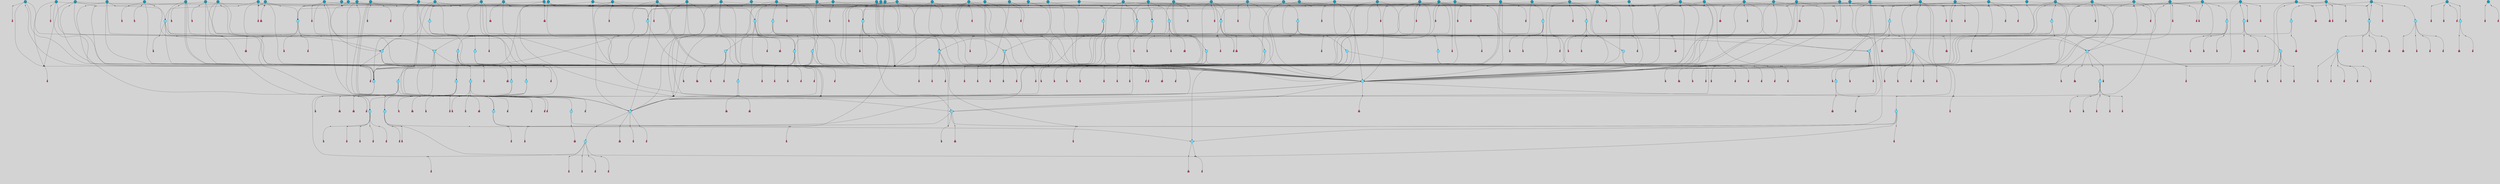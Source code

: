 // File exported with GEGELATI v1.3.1
// On the 2024-04-08 17:45:15
// With the File::TPGGraphDotExporter
digraph{
	graph[pad = "0.212, 0.055" bgcolor = lightgray]
	node[shape=circle style = filled label = ""]
		T3 [fillcolor="#66ddff"]
		T7 [fillcolor="#66ddff"]
		T9 [fillcolor="#66ddff"]
		T11 [fillcolor="#66ddff"]
		T27 [fillcolor="#66ddff"]
		T54 [fillcolor="#66ddff"]
		T59 [fillcolor="#66ddff"]
		T95 [fillcolor="#1199bb"]
		T111 [fillcolor="#66ddff"]
		T129 [fillcolor="#66ddff"]
		T195 [fillcolor="#66ddff"]
		T229 [fillcolor="#66ddff"]
		T325 [fillcolor="#66ddff"]
		T633 [fillcolor="#66ddff"]
		T656 [fillcolor="#66ddff"]
		T670 [fillcolor="#66ddff"]
		T672 [fillcolor="#66ddff"]
		T737 [fillcolor="#66ddff"]
		T743 [fillcolor="#66ddff"]
		T744 [fillcolor="#66ddff"]
		T746 [fillcolor="#66ddff"]
		T747 [fillcolor="#66ddff"]
		T748 [fillcolor="#66ddff"]
		T753 [fillcolor="#66ddff"]
		T754 [fillcolor="#66ddff"]
		T780 [fillcolor="#66ddff"]
		T793 [fillcolor="#66ddff"]
		T812 [fillcolor="#66ddff"]
		T816 [fillcolor="#1199bb"]
		T819 [fillcolor="#66ddff"]
		T820 [fillcolor="#66ddff"]
		T822 [fillcolor="#66ddff"]
		T823 [fillcolor="#66ddff"]
		T824 [fillcolor="#66ddff"]
		T825 [fillcolor="#66ddff"]
		T826 [fillcolor="#66ddff"]
		T828 [fillcolor="#66ddff"]
		T829 [fillcolor="#66ddff"]
		T830 [fillcolor="#1199bb"]
		T834 [fillcolor="#1199bb"]
		T838 [fillcolor="#66ddff"]
		T869 [fillcolor="#66ddff"]
		T874 [fillcolor="#66ddff"]
		T952 [fillcolor="#66ddff"]
		T954 [fillcolor="#66ddff"]
		T961 [fillcolor="#66ddff"]
		T970 [fillcolor="#1199bb"]
		T988 [fillcolor="#66ddff"]
		T995 [fillcolor="#1199bb"]
		T1012 [fillcolor="#1199bb"]
		T1021 [fillcolor="#66ddff"]
		T1048 [fillcolor="#1199bb"]
		T1052 [fillcolor="#1199bb"]
		T1053 [fillcolor="#1199bb"]
		T1054 [fillcolor="#1199bb"]
		T1055 [fillcolor="#1199bb"]
		T1056 [fillcolor="#1199bb"]
		T1058 [fillcolor="#1199bb"]
		T1061 [fillcolor="#1199bb"]
		T1062 [fillcolor="#1199bb"]
		T1064 [fillcolor="#1199bb"]
		T1067 [fillcolor="#1199bb"]
		T1069 [fillcolor="#66ddff"]
		T1083 [fillcolor="#1199bb"]
		T1086 [fillcolor="#1199bb"]
		T1087 [fillcolor="#66ddff"]
		T1096 [fillcolor="#66ddff"]
		T1097 [fillcolor="#66ddff"]
		T973 [fillcolor="#66ddff"]
		T1098 [fillcolor="#66ddff"]
		T1099 [fillcolor="#66ddff"]
		T1100 [fillcolor="#66ddff"]
		T1101 [fillcolor="#66ddff"]
		T1102 [fillcolor="#66ddff"]
		T1103 [fillcolor="#66ddff"]
		T1111 [fillcolor="#1199bb"]
		T1115 [fillcolor="#1199bb"]
		T1119 [fillcolor="#1199bb"]
		T1121 [fillcolor="#1199bb"]
		T1123 [fillcolor="#1199bb"]
		T1130 [fillcolor="#1199bb"]
		T1131 [fillcolor="#1199bb"]
		T1138 [fillcolor="#1199bb"]
		T1171 [fillcolor="#1199bb"]
		T1173 [fillcolor="#1199bb"]
		T1174 [fillcolor="#1199bb"]
		T1175 [fillcolor="#1199bb"]
		T1178 [fillcolor="#1199bb"]
		T1179 [fillcolor="#1199bb"]
		T1180 [fillcolor="#1199bb"]
		T1183 [fillcolor="#1199bb"]
		T1184 [fillcolor="#1199bb"]
		T1233 [fillcolor="#1199bb"]
		T1235 [fillcolor="#1199bb"]
		T1237 [fillcolor="#1199bb"]
		T1238 [fillcolor="#1199bb"]
		T1239 [fillcolor="#1199bb"]
		T1240 [fillcolor="#1199bb"]
		T1243 [fillcolor="#1199bb"]
		T1244 [fillcolor="#1199bb"]
		T1245 [fillcolor="#66ddff"]
		T1246 [fillcolor="#66ddff"]
		T1249 [fillcolor="#66ddff"]
		T1250 [fillcolor="#1199bb"]
		T1251 [fillcolor="#66ddff"]
		T1252 [fillcolor="#1199bb"]
		T1163 [fillcolor="#1199bb"]
		T1257 [fillcolor="#66ddff"]
		T1259 [fillcolor="#66ddff"]
		T1260 [fillcolor="#1199bb"]
		T1262 [fillcolor="#1199bb"]
		T1264 [fillcolor="#1199bb"]
		T621 [fillcolor="#1199bb"]
		T1265 [fillcolor="#1199bb"]
		T1266 [fillcolor="#1199bb"]
		T1267 [fillcolor="#1199bb"]
		T1268 [fillcolor="#1199bb"]
		T1271 [fillcolor="#1199bb"]
		T1272 [fillcolor="#1199bb"]
		T1273 [fillcolor="#1199bb"]
		T1274 [fillcolor="#1199bb"]
		T1275 [fillcolor="#1199bb"]
		T1276 [fillcolor="#1199bb"]
		T1277 [fillcolor="#1199bb"]
		T1278 [fillcolor="#1199bb"]
		T1280 [fillcolor="#1199bb"]
		T1281 [fillcolor="#1199bb"]
		T1282 [fillcolor="#1199bb"]
		T1283 [fillcolor="#1199bb"]
		T1284 [fillcolor="#1199bb"]
		T1285 [fillcolor="#1199bb"]
		T1286 [fillcolor="#1199bb"]
		T1287 [fillcolor="#1199bb"]
		T1288 [fillcolor="#1199bb"]
		T1289 [fillcolor="#1199bb"]
		T1290 [fillcolor="#1199bb"]
		T1291 [fillcolor="#1199bb"]
		T1292 [fillcolor="#1199bb"]
		T1293 [fillcolor="#1199bb"]
		T1294 [fillcolor="#1199bb"]
		T1295 [fillcolor="#1199bb"]
		T1296 [fillcolor="#1199bb"]
		P22714 [fillcolor="#cccccc" shape=point] //6|
		I22714 [shape=box style=invis label="6|1&2|6#1|7&#92;n10|7&2|0#1|5&#92;n9|4&0|1#2|2&#92;n8|6&0|0#1|0&#92;n"]
		P22714 -> I22714[style=invis]
		A14052 [fillcolor="#ff3366" shape=box margin=0.03 width=0 height=0 label="3"]
		T3 -> P22714 -> A14052
		P22715 [fillcolor="#cccccc" shape=point] //3|
		I22715 [shape=box style=invis label="7|6&2|4#0|2&#92;n10|3&2|7#1|4&#92;n11|6&0|4#0|1&#92;n7|1&0|0#2|6&#92;n7|6&0|3#2|6&#92;n4|0&2|6#0|1&#92;n4|4&2|5#0|2&#92;n4|6&0|4#2|7&#92;n10|0&2|3#1|5&#92;n2|6&0|5#0|2&#92;n1|0&2|3#0|7&#92;n1|6&2|0#0|5&#92;n6|2&0|1#0|7&#92;n9|2&0|3#2|7&#92;n5|3&0|6#0|6&#92;n1|7&2|5#2|3&#92;n8|1&2|7#0|6&#92;n1|0&2|5#2|1&#92;n7|1&2|2#2|5&#92;n7|4&2|6#0|3&#92;n"]
		P22715 -> I22715[style=invis]
		A14053 [fillcolor="#ff3366" shape=box margin=0.03 width=0 height=0 label="4"]
		T3 -> P22715 -> A14053
		P22716 [fillcolor="#cccccc" shape=point] //-3|
		I22716 [shape=box style=invis label="1|6&2|7#0|7&#92;n10|2&0|7#1|3&#92;n9|6&2|7#2|2&#92;n5|3&0|7#0|7&#92;n1|6&2|3#0|0&#92;n2|3&2|3#2|2&#92;n5|1&2|6#0|6&#92;n"]
		P22716 -> I22716[style=invis]
		A14054 [fillcolor="#ff3366" shape=box margin=0.03 width=0 height=0 label="7"]
		T7 -> P22716 -> A14054
		P22717 [fillcolor="#cccccc" shape=point] //5|
		I22717 [shape=box style=invis label="0|5&2|3#0|1&#92;n0|6&2|1#2|4&#92;n6|2&2|6#0|7&#92;n7|4&0|3#0|1&#92;n5|4&0|7#1|6&#92;n9|1&0|5#2|2&#92;n6|3&2|3#1|7&#92;n11|7&2|4#1|6&#92;n2|5&0|1#0|0&#92;n4|7&0|0#0|2&#92;n6|2&0|6#0|0&#92;n2|1&2|6#2|4&#92;n10|0&2|0#1|0&#92;n6|6&2|4#0|6&#92;n"]
		P22717 -> I22717[style=invis]
		A14055 [fillcolor="#ff3366" shape=box margin=0.03 width=0 height=0 label="8"]
		T7 -> P22717 -> A14055
		P22718 [fillcolor="#cccccc" shape=point] //-6|
		I22718 [shape=box style=invis label="11|1&0|7#2|0&#92;n10|4&0|1#1|0&#92;n4|3&2|4#2|1&#92;n0|5&2|0#0|0&#92;n6|1&0|0#0|3&#92;n8|2&2|0#0|4&#92;n11|4&2|0#1|6&#92;n7|0&2|6#2|3&#92;n5|3&2|6#2|0&#92;n2|0&2|0#0|4&#92;n"]
		P22718 -> I22718[style=invis]
		A14056 [fillcolor="#ff3366" shape=box margin=0.03 width=0 height=0 label="9"]
		T9 -> P22718 -> A14056
		P22719 [fillcolor="#cccccc" shape=point] //2|
		I22719 [shape=box style=invis label="6|3&2|7#1|4&#92;n8|6&0|0#2|5&#92;n2|1&0|2#0|3&#92;n8|7&0|6#0|4&#92;n2|1&2|0#0|1&#92;n0|0&2|2#2|3&#92;n6|6&0|7#2|1&#92;n6|1&0|7#2|6&#92;n5|4&2|7#0|4&#92;n0|3&0|4#2|0&#92;n11|0&2|0#2|5&#92;n4|5&2|5#2|4&#92;n5|7&0|6#0|4&#92;n9|7&2|5#0|3&#92;n5|4&2|1#0|3&#92;n5|3&0|1#1|7&#92;n0|4&0|3#2|5&#92;n"]
		P22719 -> I22719[style=invis]
		A14057 [fillcolor="#ff3366" shape=box margin=0.03 width=0 height=0 label="10"]
		T9 -> P22719 -> A14057
		P22720 [fillcolor="#cccccc" shape=point] //6|
		I22720 [shape=box style=invis label="3|0&2|7#2|2&#92;n3|2&0|4#2|5&#92;n5|1&0|2#1|0&#92;n8|7&0|1#2|0&#92;n8|5&0|3#0|6&#92;n0|2&0|2#2|3&#92;n1|5&2|5#0|5&#92;n5|6&0|6#0|7&#92;n6|7&0|0#2|6&#92;n1|2&2|3#0|0&#92;n7|7&2|3#0|4&#92;n0|7&2|7#0|6&#92;n1|0&2|2#2|7&#92;n4|4&0|1#0|0&#92;n"]
		P22720 -> I22720[style=invis]
		A14058 [fillcolor="#ff3366" shape=box margin=0.03 width=0 height=0 label="11"]
		T11 -> P22720 -> A14058
		P22721 [fillcolor="#cccccc" shape=point] //-4|
		I22721 [shape=box style=invis label="4|1&0|4#2|6&#92;n1|2&2|2#2|0&#92;n1|2&2|0#0|6&#92;n8|4&2|3#2|5&#92;n5|5&2|1#1|0&#92;n"]
		P22721 -> I22721[style=invis]
		A14059 [fillcolor="#ff3366" shape=box margin=0.03 width=0 height=0 label="12"]
		T11 -> P22721 -> A14059
		P22722 [fillcolor="#cccccc" shape=point] //2|
		I22722 [shape=box style=invis label="9|1&2|3#0|1&#92;n5|2&2|0#2|4&#92;n3|6&2|5#2|7&#92;n7|0&2|5#0|4&#92;n1|2&0|3#0|5&#92;n7|3&2|7#0|0&#92;n"]
		P22722 -> I22722[style=invis]
		A14060 [fillcolor="#ff3366" shape=box margin=0.03 width=0 height=0 label="2"]
		T27 -> P22722 -> A14060
		P22723 [fillcolor="#cccccc" shape=point] //-6|
		I22723 [shape=box style=invis label="7|5&0|4#0|4&#92;n11|0&2|5#2|1&#92;n"]
		P22723 -> I22723[style=invis]
		A14061 [fillcolor="#ff3366" shape=box margin=0.03 width=0 height=0 label="3"]
		T27 -> P22723 -> A14061
		T27 -> P22715
		P22724 [fillcolor="#cccccc" shape=point] //0|
		I22724 [shape=box style=invis label="2|5&0|1#0|6&#92;n6|1&2|2#2|7&#92;n8|0&0|3#1|4&#92;n4|3&2|5#2|4&#92;n8|1&2|4#0|0&#92;n6|6&0|1#2|6&#92;n11|7&2|4#2|5&#92;n6|2&2|4#0|2&#92;n8|5&2|4#2|4&#92;n2|1&2|1#2|2&#92;n2|7&2|5#2|6&#92;n9|7&0|5#0|4&#92;n1|2&0|5#2|6&#92;n4|2&2|3#2|7&#92;n3|3&2|1#0|2&#92;n"]
		P22724 -> I22724[style=invis]
		A14062 [fillcolor="#ff3366" shape=box margin=0.03 width=0 height=0 label="5"]
		T27 -> P22724 -> A14062
		P22725 [fillcolor="#cccccc" shape=point] //0|
		I22725 [shape=box style=invis label="4|0&0|3#2|7&#92;n10|2&0|3#1|7&#92;n3|5&0|2#0|3&#92;n4|5&0|0#2|1&#92;n10|7&2|0#1|2&#92;n5|3&2|3#1|6&#92;n9|5&2|0#0|4&#92;n5|4&2|7#0|2&#92;n10|3&2|7#1|4&#92;n7|2&0|1#2|6&#92;n8|6&0|5#0|5&#92;n8|7&2|3#0|5&#92;n2|6&2|4#0|0&#92;n"]
		P22725 -> I22725[style=invis]
		A14063 [fillcolor="#ff3366" shape=box margin=0.03 width=0 height=0 label="5"]
		T27 -> P22725 -> A14063
		P22726 [fillcolor="#cccccc" shape=point] //8|
		I22726 [shape=box style=invis label="9|0&0|1#2|0&#92;n10|1&2|5#1|4&#92;n8|2&2|6#0|4&#92;n2|4&2|5#2|3&#92;n4|2&2|2#0|2&#92;n7|5&0|2#0|0&#92;n8|2&2|1#1|3&#92;n8|7&0|7#2|1&#92;n1|1&0|0#0|7&#92;n5|6&2|5#1|0&#92;n6|6&2|5#0|0&#92;n11|4&0|3#2|6&#92;n4|2&2|4#0|7&#92;n5|6&0|1#2|0&#92;n11|3&0|2#0|7&#92;n"]
		P22726 -> I22726[style=invis]
		A14064 [fillcolor="#ff3366" shape=box margin=0.03 width=0 height=0 label="6"]
		T54 -> P22726 -> A14064
		P22727 [fillcolor="#cccccc" shape=point] //5|
		I22727 [shape=box style=invis label="3|0&2|0#0|1&#92;n3|0&0|7#0|1&#92;n5|3&0|2#2|6&#92;n4|4&2|4#2|6&#92;n11|2&0|7#1|6&#92;n2|7&2|2#2|5&#92;n9|3&2|6#2|7&#92;n7|7&0|0#0|4&#92;n6|1&2|4#2|3&#92;n5|4&2|0#1|6&#92;n1|3&0|7#0|4&#92;n"]
		P22727 -> I22727[style=invis]
		A14065 [fillcolor="#ff3366" shape=box margin=0.03 width=0 height=0 label="7"]
		T54 -> P22727 -> A14065
		P22728 [fillcolor="#cccccc" shape=point] //-10|
		I22728 [shape=box style=invis label="3|6&0|0#0|4&#92;n4|1&2|4#0|1&#92;n5|1&0|1#0|4&#92;n5|5&2|6#0|5&#92;n6|5&0|6#0|3&#92;n11|1&2|0#0|1&#92;n0|7&2|0#0|3&#92;n1|2&0|6#0|1&#92;n8|0&0|4#2|0&#92;n0|4&0|7#2|7&#92;n7|0&2|7#1|3&#92;n3|1&0|5#2|5&#92;n5|1&0|4#0|3&#92;n2|2&0|2#0|0&#92;n8|3&0|1#0|7&#92;n3|0&0|3#0|5&#92;n7|2&0|5#2|0&#92;n6|3&2|7#1|5&#92;n4|7&2|7#2|1&#92;n"]
		P22728 -> I22728[style=invis]
		A14066 [fillcolor="#ff3366" shape=box margin=0.03 width=0 height=0 label="14"]
		T54 -> P22728 -> A14066
		T54 -> P22717
		P22729 [fillcolor="#cccccc" shape=point] //8|
		I22729 [shape=box style=invis label="9|0&0|1#2|0&#92;n10|1&2|5#1|4&#92;n8|2&2|6#0|4&#92;n4|5&0|3#0|1&#92;n2|4&2|5#2|3&#92;n4|2&2|2#0|2&#92;n7|5&0|2#0|0&#92;n8|2&2|1#1|3&#92;n8|7&0|7#2|1&#92;n1|1&0|0#0|7&#92;n5|6&2|5#1|0&#92;n6|3&2|5#0|0&#92;n11|4&0|3#2|6&#92;n1|2&2|4#0|7&#92;n5|6&0|1#2|0&#92;n11|3&0|2#0|7&#92;n"]
		P22729 -> I22729[style=invis]
		A14067 [fillcolor="#ff3366" shape=box margin=0.03 width=0 height=0 label="6"]
		T59 -> P22729 -> A14067
		T59 -> P22727
		T59 -> P22718
		T59 -> P22727
		P22730 [fillcolor="#cccccc" shape=point] //4|
		I22730 [shape=box style=invis label="4|3&0|6#0|3&#92;n5|7&2|3#2|2&#92;n5|6&0|7#1|2&#92;n1|4&2|6#0|3&#92;n8|4&2|1#2|5&#92;n9|5&2|4#1|4&#92;n2|4&0|5#0|7&#92;n10|0&0|6#1|3&#92;n3|0&0|6#0|2&#92;n2|7&2|7#2|6&#92;n5|2&0|5#1|5&#92;n10|4&2|5#1|7&#92;n4|0&0|4#2|4&#92;n11|1&0|4#2|6&#92;n10|6&2|0#1|4&#92;n9|7&0|3#1|4&#92;n4|5&2|7#0|6&#92;n11|5&2|6#2|3&#92;n0|3&0|5#0|1&#92;n"]
		P22730 -> I22730[style=invis]
		A14068 [fillcolor="#ff3366" shape=box margin=0.03 width=0 height=0 label="13"]
		T95 -> P22730 -> A14068
		P22731 [fillcolor="#cccccc" shape=point] //8|
		I22731 [shape=box style=invis label="9|7&0|5#2|5&#92;n3|3&2|3#0|2&#92;n9|5&2|2#1|0&#92;n2|3&0|6#0|3&#92;n4|4&2|5#2|7&#92;n11|3&2|0#1|5&#92;n6|6&2|1#2|2&#92;n4|6&0|1#2|2&#92;n2|5&2|7#2|2&#92;n7|7&2|2#2|3&#92;n6|5&0|3#2|6&#92;n6|7&0|6#0|2&#92;n"]
		P22731 -> I22731[style=invis]
		A14069 [fillcolor="#ff3366" shape=box margin=0.03 width=0 height=0 label="14"]
		T95 -> P22731 -> A14069
		P22732 [fillcolor="#cccccc" shape=point] //2|
		I22732 [shape=box style=invis label="4|1&0|4#2|6&#92;n5|5&2|1#1|0&#92;n1|0&2|0#0|6&#92;n8|4&2|3#2|5&#92;n"]
		P22732 -> I22732[style=invis]
		T95 -> P22732 -> T11
		P22733 [fillcolor="#cccccc" shape=point] //-9|
		I22733 [shape=box style=invis label="2|0&2|0#2|1&#92;n4|4&2|4#2|6&#92;n9|1&0|3#1|7&#92;n5|3&0|2#2|6&#92;n2|7&2|2#2|5&#92;n5|4&2|0#1|6&#92;n3|0&0|7#0|1&#92;n1|3&0|7#0|4&#92;n11|6&2|2#0|7&#92;n7|7&0|0#0|4&#92;n11|0&0|7#1|6&#92;n9|3&2|6#2|7&#92;n"]
		P22733 -> I22733[style=invis]
		A14070 [fillcolor="#ff3366" shape=box margin=0.03 width=0 height=0 label="7"]
		T95 -> P22733 -> A14070
		P22734 [fillcolor="#cccccc" shape=point] //-8|
		I22734 [shape=box style=invis label="7|5&0|4#2|4&#92;n"]
		P22734 -> I22734[style=invis]
		A14071 [fillcolor="#ff3366" shape=box margin=0.03 width=0 height=0 label="3"]
		T95 -> P22734 -> A14071
		P22735 [fillcolor="#cccccc" shape=point] //-5|
		I22735 [shape=box style=invis label="0|0&2|3#0|2&#92;n10|5&0|6#1|3&#92;n7|3&0|6#2|3&#92;n3|4&0|6#0|6&#92;n10|5&0|2#1|1&#92;n5|0&0|1#0|3&#92;n6|6&2|5#1|5&#92;n7|4&0|2#1|7&#92;n5|7&0|1#2|5&#92;n1|5&0|0#0|3&#92;n7|5&2|1#2|6&#92;n9|0&0|2#0|0&#92;n4|0&2|4#0|0&#92;n4|6&0|0#2|3&#92;n3|1&0|6#2|5&#92;n7|7&2|1#2|3&#92;n9|4&2|2#0|6&#92;n"]
		P22735 -> I22735[style=invis]
		T111 -> P22735 -> T9
		P22736 [fillcolor="#cccccc" shape=point] //7|
		I22736 [shape=box style=invis label="7|4&2|1#2|0&#92;n4|1&2|4#2|3&#92;n5|0&2|0#2|2&#92;n6|1&2|4#2|6&#92;n"]
		P22736 -> I22736[style=invis]
		A14072 [fillcolor="#ff3366" shape=box margin=0.03 width=0 height=0 label="9"]
		T111 -> P22736 -> A14072
		P22737 [fillcolor="#cccccc" shape=point] //2|
		I22737 [shape=box style=invis label="3|0&2|0#0|1&#92;n11|2&0|7#1|6&#92;n8|7&2|4#0|5&#92;n5|3&0|2#2|6&#92;n4|4&2|4#2|6&#92;n3|0&0|7#0|1&#92;n2|7&2|2#2|5&#92;n9|3&2|6#2|7&#92;n7|7&0|0#0|4&#92;n6|1&2|4#1|3&#92;n5|4&2|0#1|6&#92;n1|3&0|7#0|4&#92;n"]
		P22737 -> I22737[style=invis]
		A14073 [fillcolor="#ff3366" shape=box margin=0.03 width=0 height=0 label="7"]
		T111 -> P22737 -> A14073
		T111 -> P22718
		T129 -> P22726
		T129 -> P22727
		P22738 [fillcolor="#cccccc" shape=point] //10|
		I22738 [shape=box style=invis label="4|5&2|7#2|1&#92;n1|7&2|3#0|6&#92;n3|5&2|2#0|3&#92;n10|3&0|7#1|4&#92;n7|1&0|4#2|6&#92;n10|2&0|3#1|7&#92;n9|5&2|0#0|4&#92;n4|0&0|3#2|7&#92;n11|4&2|6#1|2&#92;n5|4&2|7#0|2&#92;n2|6&2|4#0|0&#92;n6|5&0|7#2|1&#92;n5|3&2|3#1|6&#92;n10|7&2|0#1|2&#92;n"]
		P22738 -> I22738[style=invis]
		A14074 [fillcolor="#ff3366" shape=box margin=0.03 width=0 height=0 label="5"]
		T129 -> P22738 -> A14074
		P22739 [fillcolor="#cccccc" shape=point] //5|
		I22739 [shape=box style=invis label="9|4&2|3#1|3&#92;n0|4&2|4#0|5&#92;n6|1&2|6#2|5&#92;n4|0&0|5#2|0&#92;n"]
		P22739 -> I22739[style=invis]
		A14075 [fillcolor="#ff3366" shape=box margin=0.03 width=0 height=0 label="7"]
		T129 -> P22739 -> A14075
		P22740 [fillcolor="#cccccc" shape=point] //6|
		I22740 [shape=box style=invis label="9|4&2|7#0|6&#92;n8|4&0|1#1|0&#92;n1|3&0|0#2|1&#92;n2|4&0|6#2|2&#92;n5|1&2|5#0|7&#92;n3|0&0|3#2|6&#92;n2|2&2|6#0|2&#92;n8|4&0|4#2|2&#92;n5|1&2|4#0|3&#92;n9|4&0|6#0|6&#92;n5|0&2|2#1|5&#92;n11|7&0|0#1|1&#92;n0|4&0|3#0|3&#92;n7|7&2|4#2|5&#92;n1|5&0|1#2|1&#92;n"]
		P22740 -> I22740[style=invis]
		A14076 [fillcolor="#ff3366" shape=box margin=0.03 width=0 height=0 label="1"]
		T129 -> P22740 -> A14076
		P22741 [fillcolor="#cccccc" shape=point] //5|
		I22741 [shape=box style=invis label="3|0&2|0#2|1&#92;n3|0&0|7#0|1&#92;n5|3&0|2#2|6&#92;n4|4&2|4#2|6&#92;n5|4&2|0#1|6&#92;n2|7&2|2#2|5&#92;n1|3&0|7#0|4&#92;n11|6&2|2#0|7&#92;n7|7&0|0#0|4&#92;n6|1&2|4#2|3&#92;n11|0&0|7#1|6&#92;n9|3&2|6#2|7&#92;n"]
		P22741 -> I22741[style=invis]
		A14077 [fillcolor="#ff3366" shape=box margin=0.03 width=0 height=0 label="7"]
		T195 -> P22741 -> A14077
		P22742 [fillcolor="#cccccc" shape=point] //4|
		I22742 [shape=box style=invis label="7|1&0|6#0|1&#92;n6|7&2|7#1|7&#92;n10|1&2|1#1|1&#92;n9|6&2|2#1|4&#92;n4|7&0|4#2|2&#92;n9|6&0|5#1|1&#92;n10|0&2|6#1|6&#92;n5|1&0|1#2|3&#92;n10|1&0|5#1|0&#92;n3|4&2|3#0|0&#92;n8|2&0|5#2|4&#92;n1|6&2|0#0|0&#92;n2|3&0|1#2|6&#92;n5|2&2|2#1|6&#92;n2|2&0|1#2|1&#92;n3|1&2|7#0|3&#92;n6|7&2|3#0|4&#92;n"]
		P22742 -> I22742[style=invis]
		A14078 [fillcolor="#ff3366" shape=box margin=0.03 width=0 height=0 label="10"]
		T195 -> P22742 -> A14078
		P22743 [fillcolor="#cccccc" shape=point] //-4|
		I22743 [shape=box style=invis label="0|4&0|0#2|7&#92;n8|5&2|4#2|4&#92;n4|3&2|5#2|4&#92;n11|7&2|2#2|5&#92;n6|5&2|2#2|7&#92;n3|2&0|7#0|7&#92;n3|3&2|1#0|3&#92;n2|6&0|3#2|5&#92;n0|1&2|6#2|2&#92;n8|2&0|0#1|6&#92;n0|7&0|5#0|4&#92;n9|5&0|3#2|7&#92;n2|7&2|5#2|6&#92;n9|0&2|0#0|1&#92;n1|2&2|4#0|2&#92;n"]
		P22743 -> I22743[style=invis]
		T195 -> P22743 -> T27
		P22744 [fillcolor="#cccccc" shape=point] //7|
		I22744 [shape=box style=invis label="7|4&2|7#0|4&#92;n4|6&0|1#2|5&#92;n2|1&2|3#0|0&#92;n4|3&2|0#0|1&#92;n0|0&2|7#2|7&#92;n7|7&0|5#2|3&#92;n5|0&2|1#2|2&#92;n10|0&0|4#1|2&#92;n4|4&0|7#0|0&#92;n6|7&0|2#0|1&#92;n1|4&2|5#0|4&#92;n"]
		P22744 -> I22744[style=invis]
		A14079 [fillcolor="#ff3366" shape=box margin=0.03 width=0 height=0 label="0"]
		T195 -> P22744 -> A14079
		P22745 [fillcolor="#cccccc" shape=point] //-2|
		I22745 [shape=box style=invis label="5|2&2|0#2|4&#92;n9|1&2|3#0|1&#92;n3|6&2|5#2|7&#92;n7|0&2|1#0|4&#92;n1|2&0|3#0|5&#92;n7|3&2|7#0|0&#92;n"]
		P22745 -> I22745[style=invis]
		A14080 [fillcolor="#ff3366" shape=box margin=0.03 width=0 height=0 label="2"]
		T229 -> P22745 -> A14080
		P22746 [fillcolor="#cccccc" shape=point] //9|
		I22746 [shape=box style=invis label="7|1&2|2#2|5&#92;n1|0&2|5#2|1&#92;n11|6&0|4#0|1&#92;n10|6&0|3#1|6&#92;n7|1&0|0#2|6&#92;n4|0&2|6#0|1&#92;n4|6&0|4#2|7&#92;n10|0&2|3#1|0&#92;n1|0&2|3#0|7&#92;n1|6&2|0#0|5&#92;n6|2&0|1#0|7&#92;n9|2&0|3#2|7&#92;n5|3&0|6#0|6&#92;n3|1&0|3#0|5&#92;n1|7&2|5#2|3&#92;n8|1&2|7#0|6&#92;n10|3&2|0#1|4&#92;n7|6&2|4#0|2&#92;n7|4&2|6#0|3&#92;n"]
		P22746 -> I22746[style=invis]
		T229 -> P22746 -> T7
		P22747 [fillcolor="#cccccc" shape=point] //2|
		I22747 [shape=box style=invis label="8|6&0|2#0|5&#92;n10|5&2|3#1|7&#92;n5|6&0|1#2|5&#92;n11|3&0|0#2|2&#92;n0|3&2|1#0|6&#92;n9|7&2|6#0|1&#92;n4|6&2|7#0|2&#92;n8|0&0|6#2|0&#92;n11|2&0|7#0|1&#92;n3|7&2|4#0|7&#92;n5|1&0|1#0|6&#92;n7|6&2|7#2|4&#92;n6|1&0|3#0|2&#92;n6|6&2|5#1|2&#92;n8|5&0|2#0|0&#92;n0|2&0|3#0|0&#92;n2|5&2|5#2|1&#92;n10|4&0|1#1|0&#92;n4|3&2|5#0|4&#92;n"]
		P22747 -> I22747[style=invis]
		A14081 [fillcolor="#ff3366" shape=box margin=0.03 width=0 height=0 label="11"]
		T229 -> P22747 -> A14081
		P22748 [fillcolor="#cccccc" shape=point] //-7|
		I22748 [shape=box style=invis label="11|2&2|6#1|1&#92;n2|3&0|6#2|3&#92;n10|0&0|2#1|4&#92;n"]
		P22748 -> I22748[style=invis]
		T229 -> P22748 -> T111
		P22749 [fillcolor="#cccccc" shape=point] //-1|
		I22749 [shape=box style=invis label="6|4&0|4#2|4&#92;n4|5&2|5#2|4&#92;n9|7&2|5#0|3&#92;n3|7&2|6#0|6&#92;n8|7&0|6#0|4&#92;n2|1&2|0#0|1&#92;n8|6&0|0#2|5&#92;n2|1&0|2#0|3&#92;n6|1&0|7#2|6&#92;n6|3&0|1#1|6&#92;n5|4&2|7#0|4&#92;n0|7&0|4#2|0&#92;n11|0&2|0#2|5&#92;n3|7&2|0#2|7&#92;n8|3&2|7#1|4&#92;n5|7&0|6#0|4&#92;n0|0&2|3#2|3&#92;n5|4&2|1#0|3&#92;n0|4&0|3#2|5&#92;n"]
		P22749 -> I22749[style=invis]
		A14082 [fillcolor="#ff3366" shape=box margin=0.03 width=0 height=0 label="10"]
		T229 -> P22749 -> A14082
		P22750 [fillcolor="#cccccc" shape=point] //-4|
		I22750 [shape=box style=invis label="4|1&0|4#2|6&#92;n1|2&2|2#2|0&#92;n1|2&2|0#0|6&#92;n8|4&2|3#2|5&#92;n5|5&2|1#1|0&#92;n"]
		P22750 -> I22750[style=invis]
		A14083 [fillcolor="#ff3366" shape=box margin=0.03 width=0 height=0 label="12"]
		T325 -> P22750 -> A14083
		P22751 [fillcolor="#cccccc" shape=point] //6|
		I22751 [shape=box style=invis label="3|0&2|7#2|2&#92;n3|2&0|4#2|5&#92;n5|1&0|2#1|0&#92;n8|7&0|1#2|0&#92;n8|5&0|3#0|6&#92;n0|2&0|2#2|3&#92;n1|5&2|5#0|5&#92;n5|6&0|6#0|7&#92;n6|7&0|0#2|6&#92;n1|2&2|3#0|0&#92;n7|7&2|3#0|4&#92;n0|7&2|7#0|6&#92;n1|0&2|2#2|7&#92;n4|4&0|1#0|0&#92;n"]
		P22751 -> I22751[style=invis]
		A14084 [fillcolor="#ff3366" shape=box margin=0.03 width=0 height=0 label="11"]
		T325 -> P22751 -> A14084
		P22752 [fillcolor="#cccccc" shape=point] //-1|
		I22752 [shape=box style=invis label="5|7&2|4#0|7&#92;n6|4&2|4#2|6&#92;n3|0&0|5#0|0&#92;n9|5&0|7#1|4&#92;n8|0&0|2#2|1&#92;n3|0&2|6#0|7&#92;n1|7&2|5#2|5&#92;n9|4&0|2#0|6&#92;n4|4&2|5#0|6&#92;n"]
		P22752 -> I22752[style=invis]
		A14085 [fillcolor="#ff3366" shape=box margin=0.03 width=0 height=0 label="7"]
		T633 -> P22752 -> A14085
		P22753 [fillcolor="#cccccc" shape=point] //-2|
		I22753 [shape=box style=invis label="0|2&0|7#2|6&#92;n6|1&0|4#1|7&#92;n3|0&2|3#0|3&#92;n1|3&0|2#0|7&#92;n"]
		P22753 -> I22753[style=invis]
		T633 -> P22753 -> T195
		P22754 [fillcolor="#cccccc" shape=point] //-1|
		I22754 [shape=box style=invis label="6|6&0|0#1|5&#92;n3|0&0|2#2|3&#92;n1|0&0|5#0|3&#92;n10|4&0|0#1|0&#92;n1|7&2|5#2|5&#92;n9|4&0|0#1|5&#92;n11|3&2|1#1|6&#92;n6|3&2|6#2|0&#92;n6|1&0|2#0|6&#92;n8|0&0|6#2|4&#92;n"]
		P22754 -> I22754[style=invis]
		A14086 [fillcolor="#ff3366" shape=box margin=0.03 width=0 height=0 label="12"]
		T633 -> P22754 -> A14086
		P22755 [fillcolor="#cccccc" shape=point] //-6|
		I22755 [shape=box style=invis label="9|0&2|0#0|1&#92;n3|2&0|2#0|3&#92;n5|4&0|5#1|7&#92;n2|1&0|4#0|3&#92;n9|2&2|0#2|4&#92;n7|6&0|4#0|2&#92;n2|3&0|6#2|6&#92;n1|2&0|3#2|0&#92;n"]
		P22755 -> I22755[style=invis]
		T633 -> P22755 -> T54
		P22756 [fillcolor="#cccccc" shape=point] //4|
		I22756 [shape=box style=invis label="9|6&0|4#2|0&#92;n6|1&0|7#0|0&#92;n3|0&2|3#0|3&#92;n1|3&0|2#0|7&#92;n6|1&2|4#1|7&#92;n6|3&0|7#2|6&#92;n"]
		P22756 -> I22756[style=invis]
		T633 -> P22756 -> T195
		P22757 [fillcolor="#cccccc" shape=point] //-5|
		I22757 [shape=box style=invis label="10|6&2|5#1|6&#92;n9|3&0|1#1|7&#92;n2|4&0|1#0|1&#92;n11|3&0|7#1|6&#92;n5|1&0|6#2|7&#92;n8|0&0|0#0|1&#92;n0|6&0|7#0|4&#92;n6|7&2|6#2|6&#92;n11|0&2|3#0|5&#92;n"]
		P22757 -> I22757[style=invis]
		T656 -> P22757 -> T7
		P22758 [fillcolor="#cccccc" shape=point] //-10|
		I22758 [shape=box style=invis label="3|6&0|6#2|2&#92;n9|4&0|0#2|7&#92;n2|5&0|0#0|1&#92;n11|6&0|0#2|2&#92;n0|2&2|7#0|5&#92;n6|3&0|3#0|7&#92;n0|7&2|7#2|7&#92;n2|0&2|3#2|2&#92;n10|1&2|6#1|3&#92;n4|4&0|3#2|0&#92;n1|1&0|0#0|2&#92;n4|3&0|1#2|5&#92;n1|0&2|0#0|0&#92;n"]
		P22758 -> I22758[style=invis]
		A14087 [fillcolor="#ff3366" shape=box margin=0.03 width=0 height=0 label="1"]
		T656 -> P22758 -> A14087
		P22759 [fillcolor="#cccccc" shape=point] //-2|
		I22759 [shape=box style=invis label="1|1&2|1#0|1&#92;n11|0&2|3#2|2&#92;n1|4&0|0#2|2&#92;n0|7&0|5#2|4&#92;n1|0&2|2#2|4&#92;n8|7&0|0#1|2&#92;n8|1&2|0#2|3&#92;n7|7&0|1#2|1&#92;n3|6&2|7#0|4&#92;n7|7&0|4#0|3&#92;n9|5&2|2#2|0&#92;n6|5&2|4#1|4&#92;n11|2&0|2#2|1&#92;n5|2&0|6#1|5&#92;n0|5&0|3#0|5&#92;n2|0&2|4#0|5&#92;n7|5&2|7#1|3&#92;n3|7&2|6#2|7&#92;n"]
		P22759 -> I22759[style=invis]
		T656 -> P22759 -> T229
		P22760 [fillcolor="#cccccc" shape=point] //-3|
		I22760 [shape=box style=invis label="2|5&2|2#0|5&#92;n9|5&2|2#2|7&#92;n7|5&2|5#1|0&#92;n9|2&2|7#1|5&#92;n3|6&0|6#2|2&#92;n0|0&2|6#0|0&#92;n1|0&2|0#0|0&#92;n8|6&2|0#2|2&#92;n10|3&0|0#1|7&#92;n11|6&0|4#2|5&#92;n1|0&0|5#2|6&#92;n5|5&0|0#1|1&#92;n3|3&2|7#0|7&#92;n1|7&0|7#0|3&#92;n10|4&2|4#1|2&#92;n7|5&2|2#2|5&#92;n2|0&0|7#2|4&#92;n6|2&2|4#1|6&#92;n"]
		P22760 -> I22760[style=invis]
		T656 -> P22760 -> T111
		P22761 [fillcolor="#cccccc" shape=point] //-6|
		I22761 [shape=box style=invis label="7|5&0|4#0|4&#92;n11|0&2|5#2|1&#92;n"]
		P22761 -> I22761[style=invis]
		A14088 [fillcolor="#ff3366" shape=box margin=0.03 width=0 height=0 label="3"]
		T670 -> P22761 -> A14088
		P22762 [fillcolor="#cccccc" shape=point] //2|
		I22762 [shape=box style=invis label="9|1&2|3#0|1&#92;n5|2&2|0#2|4&#92;n3|6&2|5#2|7&#92;n7|0&2|5#0|4&#92;n1|2&0|3#0|5&#92;n7|3&2|7#0|0&#92;n"]
		P22762 -> I22762[style=invis]
		A14089 [fillcolor="#ff3366" shape=box margin=0.03 width=0 height=0 label="2"]
		T670 -> P22762 -> A14089
		P22763 [fillcolor="#cccccc" shape=point] //0|
		I22763 [shape=box style=invis label="2|5&0|1#0|6&#92;n6|1&2|2#2|7&#92;n8|0&0|3#1|4&#92;n4|3&2|5#2|4&#92;n8|1&2|4#0|0&#92;n6|6&0|1#2|6&#92;n11|7&2|4#2|5&#92;n6|2&2|4#0|2&#92;n8|5&2|4#2|4&#92;n2|1&2|1#2|2&#92;n2|7&2|5#2|6&#92;n9|7&0|5#0|4&#92;n1|2&0|5#2|6&#92;n4|2&2|3#2|7&#92;n3|3&2|1#0|2&#92;n"]
		P22763 -> I22763[style=invis]
		A14090 [fillcolor="#ff3366" shape=box margin=0.03 width=0 height=0 label="5"]
		T670 -> P22763 -> A14090
		P22764 [fillcolor="#cccccc" shape=point] //3|
		I22764 [shape=box style=invis label="7|6&2|4#0|2&#92;n10|3&2|7#1|4&#92;n11|6&0|4#0|1&#92;n7|1&0|0#2|6&#92;n7|6&0|3#2|6&#92;n4|0&2|6#0|1&#92;n4|4&2|5#0|2&#92;n4|6&0|4#2|7&#92;n10|0&2|3#1|5&#92;n2|6&0|5#0|2&#92;n1|0&2|3#0|7&#92;n1|6&2|0#0|5&#92;n6|2&0|1#0|7&#92;n9|2&0|3#2|7&#92;n5|3&0|6#0|6&#92;n1|7&2|5#2|3&#92;n8|1&2|7#0|6&#92;n1|0&2|5#2|1&#92;n7|1&2|2#2|5&#92;n7|4&2|6#0|3&#92;n"]
		P22764 -> I22764[style=invis]
		A14091 [fillcolor="#ff3366" shape=box margin=0.03 width=0 height=0 label="4"]
		T670 -> P22764 -> A14091
		P22765 [fillcolor="#cccccc" shape=point] //0|
		I22765 [shape=box style=invis label="4|0&0|3#2|7&#92;n10|2&0|3#1|7&#92;n3|5&0|2#0|3&#92;n4|5&0|0#2|1&#92;n10|7&2|0#1|2&#92;n5|3&2|3#1|6&#92;n9|5&2|0#0|4&#92;n5|4&2|7#0|2&#92;n10|3&2|7#1|4&#92;n7|2&0|1#2|6&#92;n8|6&0|5#0|5&#92;n8|7&2|3#0|5&#92;n2|6&2|4#0|0&#92;n"]
		P22765 -> I22765[style=invis]
		A14092 [fillcolor="#ff3366" shape=box margin=0.03 width=0 height=0 label="5"]
		T670 -> P22765 -> A14092
		P22766 [fillcolor="#cccccc" shape=point] //-10|
		I22766 [shape=box style=invis label="3|6&0|0#0|4&#92;n4|1&2|4#0|1&#92;n5|1&0|1#0|4&#92;n5|5&2|6#0|5&#92;n6|5&0|6#0|3&#92;n11|1&2|0#0|1&#92;n0|7&2|0#0|3&#92;n1|2&0|6#0|1&#92;n8|0&0|4#2|0&#92;n0|4&0|7#2|7&#92;n7|0&2|7#1|3&#92;n3|1&0|5#2|5&#92;n5|1&0|4#0|3&#92;n2|2&0|2#0|0&#92;n8|3&0|1#0|7&#92;n3|0&0|3#0|5&#92;n7|2&0|5#2|0&#92;n6|3&2|7#1|5&#92;n4|7&2|7#2|1&#92;n"]
		P22766 -> I22766[style=invis]
		A14093 [fillcolor="#ff3366" shape=box margin=0.03 width=0 height=0 label="14"]
		T672 -> P22766 -> A14093
		P22767 [fillcolor="#cccccc" shape=point] //8|
		I22767 [shape=box style=invis label="9|0&0|1#2|0&#92;n10|1&2|5#1|4&#92;n8|2&2|6#0|4&#92;n2|4&2|5#2|3&#92;n4|2&2|2#0|2&#92;n7|5&0|2#0|0&#92;n8|2&2|1#1|3&#92;n8|7&0|7#2|1&#92;n1|1&0|0#0|7&#92;n5|6&2|5#1|0&#92;n6|6&2|5#0|0&#92;n11|4&0|3#2|6&#92;n4|2&2|4#0|7&#92;n5|6&0|1#2|0&#92;n11|3&0|2#0|7&#92;n"]
		P22767 -> I22767[style=invis]
		A14094 [fillcolor="#ff3366" shape=box margin=0.03 width=0 height=0 label="6"]
		T672 -> P22767 -> A14094
		P22768 [fillcolor="#cccccc" shape=point] //5|
		I22768 [shape=box style=invis label="3|0&2|0#0|1&#92;n3|0&0|7#0|1&#92;n5|3&0|2#2|6&#92;n4|4&2|4#2|6&#92;n11|2&0|7#1|6&#92;n2|7&2|2#2|5&#92;n9|3&2|6#2|7&#92;n7|7&0|0#0|4&#92;n6|1&2|4#2|3&#92;n5|4&2|0#1|6&#92;n1|3&0|7#0|4&#92;n"]
		P22768 -> I22768[style=invis]
		A14095 [fillcolor="#ff3366" shape=box margin=0.03 width=0 height=0 label="7"]
		T672 -> P22768 -> A14095
		P22769 [fillcolor="#cccccc" shape=point] //5|
		I22769 [shape=box style=invis label="0|5&2|3#0|1&#92;n0|6&2|1#2|4&#92;n6|2&2|6#0|7&#92;n7|4&0|3#0|1&#92;n5|4&0|7#1|6&#92;n9|1&0|5#2|2&#92;n6|3&2|3#1|7&#92;n11|7&2|4#1|6&#92;n2|5&0|1#0|0&#92;n4|7&0|0#0|2&#92;n6|2&0|6#0|0&#92;n2|1&2|6#2|4&#92;n10|0&2|0#1|0&#92;n6|6&2|4#0|6&#92;n"]
		P22769 -> I22769[style=invis]
		A14096 [fillcolor="#ff3366" shape=box margin=0.03 width=0 height=0 label="8"]
		T672 -> P22769 -> A14096
		P22770 [fillcolor="#cccccc" shape=point] //5|
		I22770 [shape=box style=invis label="5|4&2|4#1|4&#92;n4|6&0|0#0|1&#92;n4|0&0|3#2|6&#92;n2|3&2|5#2|3&#92;n10|0&2|7#1|2&#92;n"]
		P22770 -> I22770[style=invis]
		T737 -> P22770 -> T3
		P22771 [fillcolor="#cccccc" shape=point] //0|
		I22771 [shape=box style=invis label="3|5&2|1#0|0&#92;n8|0&2|2#2|6&#92;n4|7&2|3#0|0&#92;n1|5&2|6#0|4&#92;n1|7&2|1#0|6&#92;n8|1&2|3#0|4&#92;n1|4&2|2#2|1&#92;n10|6&2|7#1|0&#92;n0|3&0|3#2|4&#92;n"]
		P22771 -> I22771[style=invis]
		T737 -> P22771 -> T3
		P22772 [fillcolor="#cccccc" shape=point] //2|
		I22772 [shape=box style=invis label="9|5&0|7#1|4&#92;n6|0&2|4#2|6&#92;n8|0&0|2#2|1&#92;n3|0&2|6#0|7&#92;n5|7&2|4#0|7&#92;n1|7&2|5#2|5&#92;n2|4&0|0#0|2&#92;n9|4&0|2#0|7&#92;n"]
		P22772 -> I22772[style=invis]
		T737 -> P22772 -> T633
		P22773 [fillcolor="#cccccc" shape=point] //-6|
		I22773 [shape=box style=invis label="7|5&0|4#0|4&#92;n11|0&2|5#2|1&#92;n"]
		P22773 -> I22773[style=invis]
		A14097 [fillcolor="#ff3366" shape=box margin=0.03 width=0 height=0 label="3"]
		T744 -> P22773 -> A14097
		P22774 [fillcolor="#cccccc" shape=point] //2|
		I22774 [shape=box style=invis label="9|1&2|3#0|1&#92;n5|2&2|0#2|4&#92;n3|6&2|5#2|7&#92;n7|0&2|5#0|4&#92;n1|2&0|3#0|5&#92;n7|3&2|7#0|0&#92;n"]
		P22774 -> I22774[style=invis]
		A14098 [fillcolor="#ff3366" shape=box margin=0.03 width=0 height=0 label="2"]
		T744 -> P22774 -> A14098
		P22775 [fillcolor="#cccccc" shape=point] //0|
		I22775 [shape=box style=invis label="2|5&0|1#0|6&#92;n6|1&2|2#2|7&#92;n8|0&0|3#1|4&#92;n4|3&2|5#2|4&#92;n8|1&2|4#0|0&#92;n6|6&0|1#2|6&#92;n11|7&2|4#2|5&#92;n6|2&2|4#0|2&#92;n8|5&2|4#2|4&#92;n2|1&2|1#2|2&#92;n2|7&2|5#2|6&#92;n9|7&0|5#0|4&#92;n1|2&0|5#2|6&#92;n4|2&2|3#2|7&#92;n3|3&2|1#0|2&#92;n"]
		P22775 -> I22775[style=invis]
		A14099 [fillcolor="#ff3366" shape=box margin=0.03 width=0 height=0 label="5"]
		T744 -> P22775 -> A14099
		P22776 [fillcolor="#cccccc" shape=point] //-4|
		I22776 [shape=box style=invis label="0|4&0|0#2|7&#92;n8|5&2|4#2|4&#92;n4|3&2|5#2|4&#92;n11|7&2|2#2|5&#92;n6|5&2|2#2|7&#92;n3|2&0|7#0|7&#92;n3|3&2|1#0|3&#92;n2|6&0|3#2|5&#92;n0|1&2|6#2|2&#92;n8|2&0|0#1|6&#92;n0|7&0|5#0|4&#92;n9|5&0|3#2|7&#92;n2|7&2|5#2|6&#92;n9|0&2|0#0|1&#92;n1|2&2|4#0|2&#92;n"]
		P22776 -> I22776[style=invis]
		T743 -> P22776 -> T744
		P22777 [fillcolor="#cccccc" shape=point] //3|
		I22777 [shape=box style=invis label="7|6&2|4#0|2&#92;n10|3&2|7#1|4&#92;n11|6&0|4#0|1&#92;n7|1&0|0#2|6&#92;n7|6&0|3#2|6&#92;n4|0&2|6#0|1&#92;n4|4&2|5#0|2&#92;n4|6&0|4#2|7&#92;n10|0&2|3#1|5&#92;n2|6&0|5#0|2&#92;n1|0&2|3#0|7&#92;n1|6&2|0#0|5&#92;n6|2&0|1#0|7&#92;n9|2&0|3#2|7&#92;n5|3&0|6#0|6&#92;n1|7&2|5#2|3&#92;n8|1&2|7#0|6&#92;n1|0&2|5#2|1&#92;n7|1&2|2#2|5&#92;n7|4&2|6#0|3&#92;n"]
		P22777 -> I22777[style=invis]
		A14100 [fillcolor="#ff3366" shape=box margin=0.03 width=0 height=0 label="4"]
		T744 -> P22777 -> A14100
		P22778 [fillcolor="#cccccc" shape=point] //7|
		I22778 [shape=box style=invis label="7|4&2|7#0|4&#92;n4|6&0|1#2|5&#92;n2|1&2|3#0|0&#92;n4|3&2|0#0|1&#92;n0|0&2|7#2|7&#92;n7|7&0|5#2|3&#92;n5|0&2|1#2|2&#92;n10|0&0|4#1|2&#92;n4|4&0|7#0|0&#92;n6|7&0|2#0|1&#92;n1|4&2|5#0|4&#92;n"]
		P22778 -> I22778[style=invis]
		A14101 [fillcolor="#ff3366" shape=box margin=0.03 width=0 height=0 label="0"]
		T743 -> P22778 -> A14101
		P22779 [fillcolor="#cccccc" shape=point] //5|
		I22779 [shape=box style=invis label="3|0&2|0#2|1&#92;n3|0&0|7#0|1&#92;n5|3&0|2#2|6&#92;n4|4&2|4#2|6&#92;n5|4&2|0#1|6&#92;n2|7&2|2#2|5&#92;n1|3&0|7#0|4&#92;n11|6&2|2#0|7&#92;n7|7&0|0#0|4&#92;n6|1&2|4#2|3&#92;n11|0&0|7#1|6&#92;n9|3&2|6#2|7&#92;n"]
		P22779 -> I22779[style=invis]
		A14102 [fillcolor="#ff3366" shape=box margin=0.03 width=0 height=0 label="7"]
		T743 -> P22779 -> A14102
		P22780 [fillcolor="#cccccc" shape=point] //0|
		I22780 [shape=box style=invis label="4|0&0|3#2|7&#92;n10|2&0|3#1|7&#92;n3|5&0|2#0|3&#92;n4|5&0|0#2|1&#92;n10|7&2|0#1|2&#92;n5|3&2|3#1|6&#92;n9|5&2|0#0|4&#92;n5|4&2|7#0|2&#92;n10|3&2|7#1|4&#92;n7|2&0|1#2|6&#92;n8|6&0|5#0|5&#92;n8|7&2|3#0|5&#92;n2|6&2|4#0|0&#92;n"]
		P22780 -> I22780[style=invis]
		A14103 [fillcolor="#ff3366" shape=box margin=0.03 width=0 height=0 label="5"]
		T744 -> P22780 -> A14103
		P22781 [fillcolor="#cccccc" shape=point] //4|
		I22781 [shape=box style=invis label="7|1&0|6#0|1&#92;n6|7&2|7#1|7&#92;n10|1&2|1#1|1&#92;n9|6&2|2#1|4&#92;n4|7&0|4#2|2&#92;n9|6&0|5#1|1&#92;n10|0&2|6#1|6&#92;n5|1&0|1#2|3&#92;n10|1&0|5#1|0&#92;n3|4&2|3#0|0&#92;n8|2&0|5#2|4&#92;n1|6&2|0#0|0&#92;n2|3&0|1#2|6&#92;n5|2&2|2#1|6&#92;n2|2&0|1#2|1&#92;n3|1&2|7#0|3&#92;n6|7&2|3#0|4&#92;n"]
		P22781 -> I22781[style=invis]
		A14104 [fillcolor="#ff3366" shape=box margin=0.03 width=0 height=0 label="10"]
		T743 -> P22781 -> A14104
		P22782 [fillcolor="#cccccc" shape=point] //-6|
		I22782 [shape=box style=invis label="7|5&0|4#0|4&#92;n11|0&2|5#2|1&#92;n"]
		P22782 -> I22782[style=invis]
		A14105 [fillcolor="#ff3366" shape=box margin=0.03 width=0 height=0 label="3"]
		T748 -> P22782 -> A14105
		P22783 [fillcolor="#cccccc" shape=point] //2|
		I22783 [shape=box style=invis label="9|1&2|3#0|1&#92;n5|2&2|0#2|4&#92;n3|6&2|5#2|7&#92;n7|0&2|5#0|4&#92;n1|2&0|3#0|5&#92;n7|3&2|7#0|0&#92;n"]
		P22783 -> I22783[style=invis]
		A14106 [fillcolor="#ff3366" shape=box margin=0.03 width=0 height=0 label="2"]
		T748 -> P22783 -> A14106
		P22784 [fillcolor="#cccccc" shape=point] //0|
		I22784 [shape=box style=invis label="2|5&0|1#0|6&#92;n6|1&2|2#2|7&#92;n8|0&0|3#1|4&#92;n4|3&2|5#2|4&#92;n8|1&2|4#0|0&#92;n6|6&0|1#2|6&#92;n11|7&2|4#2|5&#92;n6|2&2|4#0|2&#92;n8|5&2|4#2|4&#92;n2|1&2|1#2|2&#92;n2|7&2|5#2|6&#92;n9|7&0|5#0|4&#92;n1|2&0|5#2|6&#92;n4|2&2|3#2|7&#92;n3|3&2|1#0|2&#92;n"]
		P22784 -> I22784[style=invis]
		A14107 [fillcolor="#ff3366" shape=box margin=0.03 width=0 height=0 label="5"]
		T748 -> P22784 -> A14107
		P22785 [fillcolor="#cccccc" shape=point] //-10|
		I22785 [shape=box style=invis label="3|6&0|0#0|4&#92;n4|1&2|4#0|1&#92;n5|1&0|1#0|4&#92;n5|5&2|6#0|5&#92;n6|5&0|6#0|3&#92;n11|1&2|0#0|1&#92;n0|7&2|0#0|3&#92;n1|2&0|6#0|1&#92;n8|0&0|4#2|0&#92;n0|4&0|7#2|7&#92;n7|0&2|7#1|3&#92;n3|1&0|5#2|5&#92;n5|1&0|4#0|3&#92;n2|2&0|2#0|0&#92;n8|3&0|1#0|7&#92;n3|0&0|3#0|5&#92;n7|2&0|5#2|0&#92;n6|3&2|7#1|5&#92;n4|7&2|7#2|1&#92;n"]
		P22785 -> I22785[style=invis]
		A14108 [fillcolor="#ff3366" shape=box margin=0.03 width=0 height=0 label="14"]
		T746 -> P22785 -> A14108
		P22786 [fillcolor="#cccccc" shape=point] //3|
		I22786 [shape=box style=invis label="7|6&2|4#0|2&#92;n10|3&2|7#1|4&#92;n11|6&0|4#0|1&#92;n7|1&0|0#2|6&#92;n7|6&0|3#2|6&#92;n4|0&2|6#0|1&#92;n4|4&2|5#0|2&#92;n4|6&0|4#2|7&#92;n10|0&2|3#1|5&#92;n2|6&0|5#0|2&#92;n1|0&2|3#0|7&#92;n1|6&2|0#0|5&#92;n6|2&0|1#0|7&#92;n9|2&0|3#2|7&#92;n5|3&0|6#0|6&#92;n1|7&2|5#2|3&#92;n8|1&2|7#0|6&#92;n1|0&2|5#2|1&#92;n7|1&2|2#2|5&#92;n7|4&2|6#0|3&#92;n"]
		P22786 -> I22786[style=invis]
		A14109 [fillcolor="#ff3366" shape=box margin=0.03 width=0 height=0 label="4"]
		T748 -> P22786 -> A14109
		P22787 [fillcolor="#cccccc" shape=point] //8|
		I22787 [shape=box style=invis label="9|0&0|1#2|0&#92;n10|1&2|5#1|4&#92;n8|2&2|6#0|4&#92;n2|4&2|5#2|3&#92;n4|2&2|2#0|2&#92;n7|5&0|2#0|0&#92;n8|2&2|1#1|3&#92;n8|7&0|7#2|1&#92;n1|1&0|0#0|7&#92;n5|6&2|5#1|0&#92;n6|6&2|5#0|0&#92;n11|4&0|3#2|6&#92;n4|2&2|4#0|7&#92;n5|6&0|1#2|0&#92;n11|3&0|2#0|7&#92;n"]
		P22787 -> I22787[style=invis]
		A14110 [fillcolor="#ff3366" shape=box margin=0.03 width=0 height=0 label="6"]
		T746 -> P22787 -> A14110
		P22788 [fillcolor="#cccccc" shape=point] //5|
		I22788 [shape=box style=invis label="3|0&2|0#0|1&#92;n3|0&0|7#0|1&#92;n5|3&0|2#2|6&#92;n4|4&2|4#2|6&#92;n11|2&0|7#1|6&#92;n2|7&2|2#2|5&#92;n9|3&2|6#2|7&#92;n7|7&0|0#0|4&#92;n6|1&2|4#2|3&#92;n5|4&2|0#1|6&#92;n1|3&0|7#0|4&#92;n"]
		P22788 -> I22788[style=invis]
		A14111 [fillcolor="#ff3366" shape=box margin=0.03 width=0 height=0 label="7"]
		T746 -> P22788 -> A14111
		P22789 [fillcolor="#cccccc" shape=point] //7|
		I22789 [shape=box style=invis label="7|4&2|7#0|4&#92;n4|6&0|1#2|5&#92;n2|1&2|3#0|0&#92;n4|3&2|0#0|1&#92;n0|0&2|7#2|7&#92;n7|7&0|5#2|3&#92;n5|0&2|1#2|2&#92;n10|0&0|4#1|2&#92;n4|4&0|7#0|0&#92;n6|7&0|2#0|1&#92;n1|4&2|5#0|4&#92;n"]
		P22789 -> I22789[style=invis]
		A14112 [fillcolor="#ff3366" shape=box margin=0.03 width=0 height=0 label="0"]
		T747 -> P22789 -> A14112
		P22790 [fillcolor="#cccccc" shape=point] //5|
		I22790 [shape=box style=invis label="3|0&2|0#2|1&#92;n3|0&0|7#0|1&#92;n5|3&0|2#2|6&#92;n4|4&2|4#2|6&#92;n5|4&2|0#1|6&#92;n2|7&2|2#2|5&#92;n1|3&0|7#0|4&#92;n11|6&2|2#0|7&#92;n7|7&0|0#0|4&#92;n6|1&2|4#2|3&#92;n11|0&0|7#1|6&#92;n9|3&2|6#2|7&#92;n"]
		P22790 -> I22790[style=invis]
		A14113 [fillcolor="#ff3366" shape=box margin=0.03 width=0 height=0 label="7"]
		T747 -> P22790 -> A14113
		P22791 [fillcolor="#cccccc" shape=point] //5|
		I22791 [shape=box style=invis label="0|5&2|3#0|1&#92;n0|6&2|1#2|4&#92;n6|2&2|6#0|7&#92;n7|4&0|3#0|1&#92;n5|4&0|7#1|6&#92;n9|1&0|5#2|2&#92;n6|3&2|3#1|7&#92;n11|7&2|4#1|6&#92;n2|5&0|1#0|0&#92;n4|7&0|0#0|2&#92;n6|2&0|6#0|0&#92;n2|1&2|6#2|4&#92;n10|0&2|0#1|0&#92;n6|6&2|4#0|6&#92;n"]
		P22791 -> I22791[style=invis]
		A14114 [fillcolor="#ff3366" shape=box margin=0.03 width=0 height=0 label="8"]
		T746 -> P22791 -> A14114
		P22792 [fillcolor="#cccccc" shape=point] //4|
		I22792 [shape=box style=invis label="7|1&0|6#0|1&#92;n6|7&2|7#1|7&#92;n10|1&2|1#1|1&#92;n9|6&2|2#1|4&#92;n4|7&0|4#2|2&#92;n9|6&0|5#1|1&#92;n10|0&2|6#1|6&#92;n5|1&0|1#2|3&#92;n10|1&0|5#1|0&#92;n3|4&2|3#0|0&#92;n8|2&0|5#2|4&#92;n1|6&2|0#0|0&#92;n2|3&0|1#2|6&#92;n5|2&2|2#1|6&#92;n2|2&0|1#2|1&#92;n3|1&2|7#0|3&#92;n6|7&2|3#0|4&#92;n"]
		P22792 -> I22792[style=invis]
		A14115 [fillcolor="#ff3366" shape=box margin=0.03 width=0 height=0 label="10"]
		T747 -> P22792 -> A14115
		P22793 [fillcolor="#cccccc" shape=point] //-4|
		I22793 [shape=box style=invis label="0|4&0|0#2|7&#92;n8|5&2|4#2|4&#92;n4|3&2|5#2|4&#92;n11|7&2|2#2|5&#92;n6|5&2|2#2|7&#92;n3|2&0|7#0|7&#92;n3|3&2|1#0|3&#92;n2|6&0|3#2|5&#92;n0|1&2|6#2|2&#92;n8|2&0|0#1|6&#92;n0|7&0|5#0|4&#92;n9|5&0|3#2|7&#92;n2|7&2|5#2|6&#92;n9|0&2|0#0|1&#92;n1|2&2|4#0|2&#92;n"]
		P22793 -> I22793[style=invis]
		T747 -> P22793 -> T748
		P22794 [fillcolor="#cccccc" shape=point] //0|
		I22794 [shape=box style=invis label="4|0&0|3#2|7&#92;n10|2&0|3#1|7&#92;n3|5&0|2#0|3&#92;n4|5&0|0#2|1&#92;n10|7&2|0#1|2&#92;n5|3&2|3#1|6&#92;n9|5&2|0#0|4&#92;n5|4&2|7#0|2&#92;n10|3&2|7#1|4&#92;n7|2&0|1#2|6&#92;n8|6&0|5#0|5&#92;n8|7&2|3#0|5&#92;n2|6&2|4#0|0&#92;n"]
		P22794 -> I22794[style=invis]
		A14116 [fillcolor="#ff3366" shape=box margin=0.03 width=0 height=0 label="5"]
		T748 -> P22794 -> A14116
		P22795 [fillcolor="#cccccc" shape=point] //6|
		I22795 [shape=box style=invis label="9|7&2|3#1|5&#92;n3|0&0|4#0|3&#92;n4|3&0|1#2|4&#92;n9|6&0|6#0|0&#92;n"]
		P22795 -> I22795[style=invis]
		T753 -> P22795 -> T3
		T753 -> P22772
		P22796 [fillcolor="#cccccc" shape=point] //2|
		I22796 [shape=box style=invis label="9|1&2|3#0|1&#92;n5|2&2|0#2|4&#92;n3|6&2|5#2|7&#92;n7|0&2|5#0|4&#92;n1|2&0|3#0|5&#92;n7|3&2|7#0|0&#92;n"]
		P22796 -> I22796[style=invis]
		A14117 [fillcolor="#ff3366" shape=box margin=0.03 width=0 height=0 label="2"]
		T753 -> P22796 -> A14117
		P22797 [fillcolor="#cccccc" shape=point] //2|
		I22797 [shape=box style=invis label="4|1&0|4#2|6&#92;n5|5&2|1#1|0&#92;n1|0&2|0#0|6&#92;n8|4&2|3#2|5&#92;n"]
		P22797 -> I22797[style=invis]
		T753 -> P22797 -> T325
		P22798 [fillcolor="#cccccc" shape=point] //6|
		I22798 [shape=box style=invis label="5|6&2|0#1|6&#92;n7|0&2|6#1|4&#92;n9|6&0|2#1|7&#92;n5|2&2|1#2|5&#92;n1|1&0|4#0|5&#92;n"]
		P22798 -> I22798[style=invis]
		T753 -> P22798 -> T195
		P22799 [fillcolor="#cccccc" shape=point] //5|
		I22799 [shape=box style=invis label="0|5&2|3#0|1&#92;n0|6&2|1#2|4&#92;n6|2&2|6#0|7&#92;n7|4&0|3#0|1&#92;n5|4&0|7#1|6&#92;n9|1&0|5#2|2&#92;n6|3&2|3#1|7&#92;n11|7&2|4#1|6&#92;n2|5&0|1#0|0&#92;n4|7&0|0#0|2&#92;n6|2&0|6#0|0&#92;n2|1&2|6#2|4&#92;n10|0&2|0#1|0&#92;n6|6&2|4#0|6&#92;n"]
		P22799 -> I22799[style=invis]
		A14118 [fillcolor="#ff3366" shape=box margin=0.03 width=0 height=0 label="8"]
		T754 -> P22799 -> A14118
		P22800 [fillcolor="#cccccc" shape=point] //-9|
		I22800 [shape=box style=invis label="4|7&2|6#0|5&#92;n11|3&0|2#2|6&#92;n10|2&2|4#1|6&#92;n3|0&2|6#2|7&#92;n4|3&0|5#0|7&#92;n2|3&0|7#0|7&#92;n10|6&0|7#1|5&#92;n10|1&2|2#1|1&#92;n1|7&0|3#2|6&#92;n"]
		P22800 -> I22800[style=invis]
		A14119 [fillcolor="#ff3366" shape=box margin=0.03 width=0 height=0 label="4"]
		T754 -> P22800 -> A14119
		P22801 [fillcolor="#cccccc" shape=point] //-10|
		I22801 [shape=box style=invis label="0|0&2|3#0|0&#92;n8|4&0|7#2|3&#92;n11|1&0|6#0|0&#92;n11|1&0|5#0|7&#92;n1|4&0|6#2|1&#92;n7|5&2|4#0|6&#92;n9|5&0|0#0|0&#92;n7|3&2|2#0|3&#92;n0|1&2|5#2|1&#92;n0|6&2|7#0|1&#92;n"]
		P22801 -> I22801[style=invis]
		A14120 [fillcolor="#ff3366" shape=box margin=0.03 width=0 height=0 label="6"]
		T754 -> P22801 -> A14120
		P22802 [fillcolor="#cccccc" shape=point] //3|
		I22802 [shape=box style=invis label="0|5&2|3#0|1&#92;n0|6&2|1#2|4&#92;n6|2&2|6#0|7&#92;n7|4&2|3#0|1&#92;n5|4&0|7#1|6&#92;n9|1&0|5#2|2&#92;n6|6&2|4#0|6&#92;n11|7&2|4#1|6&#92;n4|7&0|0#0|2&#92;n6|2&0|6#0|0&#92;n2|1&2|6#2|4&#92;n10|0&2|0#1|0&#92;n6|3&2|3#1|7&#92;n"]
		P22802 -> I22802[style=invis]
		A14121 [fillcolor="#ff3366" shape=box margin=0.03 width=0 height=0 label="8"]
		T754 -> P22802 -> A14121
		P22803 [fillcolor="#cccccc" shape=point] //9|
		I22803 [shape=box style=invis label="3|0&2|6#2|6&#92;n7|1&0|2#2|4&#92;n"]
		P22803 -> I22803[style=invis]
		T780 -> P22803 -> T3
		T780 -> P22772
		T780 -> P22797
		P22804 [fillcolor="#cccccc" shape=point] //-9|
		I22804 [shape=box style=invis label="9|0&0|1#1|4&#92;n5|0&2|7#1|4&#92;n8|7&0|0#2|6&#92;n6|7&2|2#1|6&#92;n0|4&2|7#2|2&#92;n2|4&2|1#2|0&#92;n6|6&0|2#2|0&#92;n"]
		P22804 -> I22804[style=invis]
		T780 -> P22804 -> T195
		T780 -> P22716
		P22805 [fillcolor="#cccccc" shape=point] //-3|
		I22805 [shape=box style=invis label="8|4&0|2#1|0&#92;n0|2&2|7#0|5&#92;n3|6&0|6#2|7&#92;n11|6&0|0#2|2&#92;n0|7&2|7#2|7&#92;n7|0&0|2#0|4&#92;n6|3&0|3#0|7&#92;n7|4&0|6#0|0&#92;n10|1&0|6#1|3&#92;n6|3&0|4#0|4&#92;n2|5&0|0#0|1&#92;n4|3&0|1#2|5&#92;n1|6&2|0#0|0&#92;n10|3&0|1#1|3&#92;n"]
		P22805 -> I22805[style=invis]
		A14122 [fillcolor="#ff3366" shape=box margin=0.03 width=0 height=0 label="1"]
		T793 -> P22805 -> A14122
		P22806 [fillcolor="#cccccc" shape=point] //-8|
		I22806 [shape=box style=invis label="6|1&2|4#1|7&#92;n3|0&2|5#0|3&#92;n1|3&0|2#0|7&#92;n6|1&0|7#0|0&#92;n6|3&0|7#2|6&#92;n"]
		P22806 -> I22806[style=invis]
		T793 -> P22806 -> T754
		P22807 [fillcolor="#cccccc" shape=point] //5|
		I22807 [shape=box style=invis label="3|0&2|0#2|1&#92;n11|0&0|7#1|6&#92;n5|3&0|2#2|6&#92;n3|4&0|6#2|1&#92;n4|4&2|4#2|6&#92;n5|4&2|0#1|6&#92;n1|3&0|7#0|4&#92;n11|6&2|2#0|7&#92;n7|7&0|0#0|4&#92;n6|6&2|4#2|3&#92;n3|0&0|7#0|1&#92;n1|2&2|4#0|7&#92;n9|3&2|6#2|1&#92;n"]
		P22807 -> I22807[style=invis]
		A14123 [fillcolor="#ff3366" shape=box margin=0.03 width=0 height=0 label="7"]
		T793 -> P22807 -> A14123
		T793 -> P22772
		P22808 [fillcolor="#cccccc" shape=point] //-4|
		I22808 [shape=box style=invis label="4|1&0|4#2|6&#92;n1|2&2|2#2|0&#92;n1|2&2|0#0|6&#92;n8|4&2|3#2|5&#92;n5|5&2|1#1|0&#92;n"]
		P22808 -> I22808[style=invis]
		A14124 [fillcolor="#ff3366" shape=box margin=0.03 width=0 height=0 label="12"]
		T812 -> P22808 -> A14124
		P22809 [fillcolor="#cccccc" shape=point] //-3|
		I22809 [shape=box style=invis label="1|3&0|2#0|1&#92;n3|0&2|3#0|3&#92;n6|1&0|7#0|0&#92;n6|1&2|4#1|7&#92;n10|5&2|2#1|0&#92;n0|2&0|7#2|6&#92;n"]
		P22809 -> I22809[style=invis]
		T812 -> P22809 -> T747
		P22810 [fillcolor="#cccccc" shape=point] //-6|
		I22810 [shape=box style=invis label="9|0&2|0#0|1&#92;n3|2&0|2#0|3&#92;n5|4&0|5#1|7&#92;n2|1&0|4#0|3&#92;n9|2&2|0#2|4&#92;n7|6&0|4#0|2&#92;n2|3&0|6#2|6&#92;n1|2&0|3#2|0&#92;n"]
		P22810 -> I22810[style=invis]
		T812 -> P22810 -> T746
		P22811 [fillcolor="#cccccc" shape=point] //-6|
		I22811 [shape=box style=invis label="7|5&0|4#0|4&#92;n11|0&2|5#2|1&#92;n"]
		P22811 -> I22811[style=invis]
		A14125 [fillcolor="#ff3366" shape=box margin=0.03 width=0 height=0 label="3"]
		T812 -> P22811 -> A14125
		T812 -> P22772
		T816 -> P22803
		T816 -> P22772
		P22812 [fillcolor="#cccccc" shape=point] //4|
		I22812 [shape=box style=invis label="7|7&0|7#2|6&#92;n6|3&0|7#2|6&#92;n4|1&0|7#0|0&#92;n3|0&2|3#0|3&#92;n1|3&0|2#0|7&#92;n9|6&0|4#2|0&#92;n"]
		P22812 -> I22812[style=invis]
		T816 -> P22812 -> T195
		P22813 [fillcolor="#cccccc" shape=point] //-3|
		I22813 [shape=box style=invis label="8|7&0|7#1|4&#92;n4|7&2|0#0|1&#92;n0|1&0|1#0|6&#92;n7|6&2|0#0|4&#92;n10|0&0|6#1|1&#92;n1|5&2|4#2|4&#92;n3|2&0|7#0|1&#92;n10|4&2|4#1|3&#92;n0|7&0|1#0|5&#92;n"]
		P22813 -> I22813[style=invis]
		T816 -> P22813 -> T195
		P22814 [fillcolor="#cccccc" shape=point] //-5|
		I22814 [shape=box style=invis label="7|2&0|3#2|2&#92;n3|2&0|2#2|0&#92;n1|5&2|7#0|4&#92;n5|3&0|3#0|7&#92;n11|4&0|1#0|0&#92;n8|7&2|7#2|7&#92;n4|0&0|3#2|7&#92;n"]
		P22814 -> I22814[style=invis]
		A14126 [fillcolor="#ff3366" shape=box margin=0.03 width=0 height=0 label="7"]
		T820 -> P22814 -> A14126
		P22815 [fillcolor="#cccccc" shape=point] //-6|
		I22815 [shape=box style=invis label="11|1&0|7#2|0&#92;n10|4&0|1#1|0&#92;n4|3&2|4#2|1&#92;n0|5&2|0#0|0&#92;n6|1&0|0#0|3&#92;n8|2&2|0#0|4&#92;n11|4&2|0#1|6&#92;n7|0&2|6#2|3&#92;n5|3&2|6#2|0&#92;n2|0&2|0#0|4&#92;n"]
		P22815 -> I22815[style=invis]
		A14127 [fillcolor="#ff3366" shape=box margin=0.03 width=0 height=0 label="9"]
		T823 -> P22815 -> A14127
		P22816 [fillcolor="#cccccc" shape=point] //2|
		I22816 [shape=box style=invis label="3|0&2|0#0|1&#92;n11|2&0|7#1|6&#92;n8|7&2|4#0|5&#92;n5|3&0|2#2|6&#92;n4|4&2|4#2|6&#92;n3|0&0|7#0|1&#92;n2|7&2|2#2|5&#92;n9|3&2|6#2|7&#92;n7|7&0|0#0|4&#92;n6|1&2|4#1|3&#92;n5|4&2|0#1|6&#92;n1|3&0|7#0|4&#92;n"]
		P22816 -> I22816[style=invis]
		A14128 [fillcolor="#ff3366" shape=box margin=0.03 width=0 height=0 label="7"]
		T823 -> P22816 -> A14128
		P22817 [fillcolor="#cccccc" shape=point] //7|
		I22817 [shape=box style=invis label="7|4&2|1#2|0&#92;n4|1&2|4#2|3&#92;n5|0&2|0#2|2&#92;n6|1&2|4#2|6&#92;n"]
		P22817 -> I22817[style=invis]
		A14129 [fillcolor="#ff3366" shape=box margin=0.03 width=0 height=0 label="9"]
		T823 -> P22817 -> A14129
		P22818 [fillcolor="#cccccc" shape=point] //2|
		I22818 [shape=box style=invis label="6|3&2|7#1|4&#92;n8|6&0|0#2|5&#92;n2|1&0|2#0|3&#92;n8|7&0|6#0|4&#92;n2|1&2|0#0|1&#92;n0|0&2|2#2|3&#92;n6|6&0|7#2|1&#92;n6|1&0|7#2|6&#92;n5|4&2|7#0|4&#92;n0|3&0|4#2|0&#92;n11|0&2|0#2|5&#92;n4|5&2|5#2|4&#92;n5|7&0|6#0|4&#92;n9|7&2|5#0|3&#92;n5|4&2|1#0|3&#92;n5|3&0|1#1|7&#92;n0|4&0|3#2|5&#92;n"]
		P22818 -> I22818[style=invis]
		A14130 [fillcolor="#ff3366" shape=box margin=0.03 width=0 height=0 label="10"]
		T819 -> P22818 -> A14130
		P22819 [fillcolor="#cccccc" shape=point] //-6|
		I22819 [shape=box style=invis label="11|1&0|7#2|0&#92;n10|4&0|1#1|0&#92;n4|3&2|4#2|1&#92;n0|5&2|0#0|0&#92;n6|1&0|0#0|3&#92;n8|2&2|0#0|4&#92;n11|4&2|0#1|6&#92;n7|0&2|6#2|3&#92;n5|3&2|6#2|0&#92;n2|0&2|0#0|4&#92;n"]
		P22819 -> I22819[style=invis]
		A14131 [fillcolor="#ff3366" shape=box margin=0.03 width=0 height=0 label="9"]
		T819 -> P22819 -> A14131
		P22820 [fillcolor="#cccccc" shape=point] //-5|
		I22820 [shape=box style=invis label="0|0&2|3#0|2&#92;n10|5&0|6#1|3&#92;n7|3&0|6#2|3&#92;n3|4&0|6#0|6&#92;n10|5&0|2#1|1&#92;n5|0&0|1#0|3&#92;n6|6&2|5#1|5&#92;n7|4&0|2#1|7&#92;n5|7&0|1#2|5&#92;n1|5&0|0#0|3&#92;n7|5&2|1#2|6&#92;n9|0&0|2#0|0&#92;n4|0&2|4#0|0&#92;n4|6&0|0#2|3&#92;n3|1&0|6#2|5&#92;n7|7&2|1#2|3&#92;n9|4&2|2#0|6&#92;n"]
		P22820 -> I22820[style=invis]
		T823 -> P22820 -> T819
		P22821 [fillcolor="#cccccc" shape=point] //7|
		I22821 [shape=box style=invis label="2|0&2|1#2|0&#92;n9|1&0|6#0|3&#92;n11|7&0|4#1|0&#92;n"]
		P22821 -> I22821[style=invis]
		T820 -> P22821 -> T823
		P22822 [fillcolor="#cccccc" shape=point] //8|
		I22822 [shape=box style=invis label="9|0&0|1#2|0&#92;n10|1&2|5#1|4&#92;n8|2&2|6#0|4&#92;n2|4&2|5#2|3&#92;n4|2&2|2#0|2&#92;n7|5&0|2#0|0&#92;n8|2&2|1#1|3&#92;n8|7&0|7#2|1&#92;n1|1&0|0#0|7&#92;n5|6&2|5#1|0&#92;n6|6&2|5#0|0&#92;n11|4&0|3#2|6&#92;n4|2&2|4#0|7&#92;n5|6&0|1#2|0&#92;n11|3&0|2#0|7&#92;n"]
		P22822 -> I22822[style=invis]
		A14132 [fillcolor="#ff3366" shape=box margin=0.03 width=0 height=0 label="6"]
		T825 -> P22822 -> A14132
		P22823 [fillcolor="#cccccc" shape=point] //5|
		I22823 [shape=box style=invis label="3|0&2|0#0|1&#92;n3|0&0|7#0|1&#92;n5|3&0|2#2|6&#92;n4|4&2|4#2|6&#92;n11|2&0|7#1|6&#92;n2|7&2|2#2|5&#92;n9|3&2|6#2|7&#92;n7|7&0|0#0|4&#92;n6|1&2|4#2|3&#92;n5|4&2|0#1|6&#92;n1|3&0|7#0|4&#92;n"]
		P22823 -> I22823[style=invis]
		A14133 [fillcolor="#ff3366" shape=box margin=0.03 width=0 height=0 label="7"]
		T825 -> P22823 -> A14133
		P22824 [fillcolor="#cccccc" shape=point] //5|
		I22824 [shape=box style=invis label="0|5&2|3#0|1&#92;n0|6&2|1#2|4&#92;n6|2&2|6#0|7&#92;n7|4&0|3#0|1&#92;n5|4&0|7#1|6&#92;n9|1&0|5#2|2&#92;n6|3&2|3#1|7&#92;n11|7&2|4#1|6&#92;n2|5&0|1#0|0&#92;n4|7&0|0#0|2&#92;n6|2&0|6#0|0&#92;n2|1&2|6#2|4&#92;n10|0&2|0#1|0&#92;n6|6&2|4#0|6&#92;n"]
		P22824 -> I22824[style=invis]
		A14134 [fillcolor="#ff3366" shape=box margin=0.03 width=0 height=0 label="8"]
		T825 -> P22824 -> A14134
		P22825 [fillcolor="#cccccc" shape=point] //-10|
		I22825 [shape=box style=invis label="3|6&0|0#0|4&#92;n4|1&2|4#0|1&#92;n5|1&0|1#0|4&#92;n5|5&2|6#0|5&#92;n6|5&0|6#0|3&#92;n11|1&2|0#0|1&#92;n0|7&2|0#0|3&#92;n1|2&0|6#0|1&#92;n8|0&0|4#2|0&#92;n0|4&0|7#2|7&#92;n7|0&2|7#1|3&#92;n3|1&0|5#2|5&#92;n5|1&0|4#0|3&#92;n2|2&0|2#0|0&#92;n8|3&0|1#0|7&#92;n3|0&0|3#0|5&#92;n7|2&0|5#2|0&#92;n6|3&2|7#1|5&#92;n4|7&2|7#2|1&#92;n"]
		P22825 -> I22825[style=invis]
		A14135 [fillcolor="#ff3366" shape=box margin=0.03 width=0 height=0 label="14"]
		T825 -> P22825 -> A14135
		P22826 [fillcolor="#cccccc" shape=point] //-6|
		I22826 [shape=box style=invis label="7|5&0|4#0|4&#92;n11|0&2|5#2|1&#92;n"]
		P22826 -> I22826[style=invis]
		A14136 [fillcolor="#ff3366" shape=box margin=0.03 width=0 height=0 label="3"]
		T824 -> P22826 -> A14136
		P22827 [fillcolor="#cccccc" shape=point] //5|
		I22827 [shape=box style=invis label="3|0&2|0#2|1&#92;n3|0&0|7#0|1&#92;n5|3&0|2#2|6&#92;n4|4&2|4#2|6&#92;n5|4&2|0#1|6&#92;n2|7&2|2#2|5&#92;n1|3&0|7#0|4&#92;n11|6&2|2#0|7&#92;n7|7&0|0#0|4&#92;n6|1&2|4#2|3&#92;n11|0&0|7#1|6&#92;n9|3&2|6#2|7&#92;n"]
		P22827 -> I22827[style=invis]
		A14137 [fillcolor="#ff3366" shape=box margin=0.03 width=0 height=0 label="7"]
		T822 -> P22827 -> A14137
		P22828 [fillcolor="#cccccc" shape=point] //-4|
		I22828 [shape=box style=invis label="6|3&2|6#1|2&#92;n2|5&2|2#2|5&#92;n2|6&0|4#0|5&#92;n6|0&0|2#1|2&#92;n"]
		P22828 -> I22828[style=invis]
		A14138 [fillcolor="#ff3366" shape=box margin=0.03 width=0 height=0 label="7"]
		T820 -> P22828 -> A14138
		P22829 [fillcolor="#cccccc" shape=point] //4|
		I22829 [shape=box style=invis label="7|1&0|6#0|1&#92;n6|7&2|7#1|7&#92;n10|1&2|1#1|1&#92;n9|6&2|2#1|4&#92;n4|7&0|4#2|2&#92;n9|6&0|5#1|1&#92;n10|0&2|6#1|6&#92;n5|1&0|1#2|3&#92;n10|1&0|5#1|0&#92;n3|4&2|3#0|0&#92;n8|2&0|5#2|4&#92;n1|6&2|0#0|0&#92;n2|3&0|1#2|6&#92;n5|2&2|2#1|6&#92;n2|2&0|1#2|1&#92;n3|1&2|7#0|3&#92;n6|7&2|3#0|4&#92;n"]
		P22829 -> I22829[style=invis]
		A14139 [fillcolor="#ff3366" shape=box margin=0.03 width=0 height=0 label="10"]
		T822 -> P22829 -> A14139
		P22830 [fillcolor="#cccccc" shape=point] //-4|
		I22830 [shape=box style=invis label="0|4&0|0#2|7&#92;n8|5&2|4#2|4&#92;n4|3&2|5#2|4&#92;n11|7&2|2#2|5&#92;n6|5&2|2#2|7&#92;n3|2&0|7#0|7&#92;n3|3&2|1#0|3&#92;n2|6&0|3#2|5&#92;n0|1&2|6#2|2&#92;n8|2&0|0#1|6&#92;n0|7&0|5#0|4&#92;n9|5&0|3#2|7&#92;n2|7&2|5#2|6&#92;n9|0&2|0#0|1&#92;n1|2&2|4#0|2&#92;n"]
		P22830 -> I22830[style=invis]
		T822 -> P22830 -> T824
		P22831 [fillcolor="#cccccc" shape=point] //2|
		I22831 [shape=box style=invis label="9|1&2|3#0|1&#92;n5|2&2|0#2|4&#92;n3|6&2|5#2|7&#92;n7|0&2|5#0|4&#92;n1|2&0|3#0|5&#92;n7|3&2|7#0|0&#92;n"]
		P22831 -> I22831[style=invis]
		A14140 [fillcolor="#ff3366" shape=box margin=0.03 width=0 height=0 label="2"]
		T824 -> P22831 -> A14140
		P22832 [fillcolor="#cccccc" shape=point] //0|
		I22832 [shape=box style=invis label="4|0&0|3#2|7&#92;n10|2&0|3#1|7&#92;n3|5&0|2#0|3&#92;n4|5&0|0#2|1&#92;n10|7&2|0#1|2&#92;n5|3&2|3#1|6&#92;n9|5&2|0#0|4&#92;n5|4&2|7#0|2&#92;n10|3&2|7#1|4&#92;n7|2&0|1#2|6&#92;n8|6&0|5#0|5&#92;n8|7&2|3#0|5&#92;n2|6&2|4#0|0&#92;n"]
		P22832 -> I22832[style=invis]
		A14141 [fillcolor="#ff3366" shape=box margin=0.03 width=0 height=0 label="5"]
		T824 -> P22832 -> A14141
		P22833 [fillcolor="#cccccc" shape=point] //7|
		I22833 [shape=box style=invis label="7|4&2|7#0|4&#92;n4|6&0|1#2|5&#92;n2|1&2|3#0|0&#92;n4|3&2|0#0|1&#92;n0|0&2|7#2|7&#92;n7|7&0|5#2|3&#92;n5|0&2|1#2|2&#92;n10|0&0|4#1|2&#92;n4|4&0|7#0|0&#92;n6|7&0|2#0|1&#92;n1|4&2|5#0|4&#92;n"]
		P22833 -> I22833[style=invis]
		A14142 [fillcolor="#ff3366" shape=box margin=0.03 width=0 height=0 label="0"]
		T822 -> P22833 -> A14142
		P22834 [fillcolor="#cccccc" shape=point] //6|
		I22834 [shape=box style=invis label="0|5&2|3#0|1&#92;n0|6&2|1#2|4&#92;n9|1&0|5#2|2&#92;n7|4&0|3#0|1&#92;n5|4&0|7#1|6&#92;n2|5&0|1#0|0&#92;n6|3&2|3#1|7&#92;n11|7&2|4#1|6&#92;n6|2&2|6#0|1&#92;n4|7&0|0#0|2&#92;n6|2&0|6#0|0&#92;n9|1&2|6#2|4&#92;n10|0&2|0#1|0&#92;n6|6&2|4#0|6&#92;n"]
		P22834 -> I22834[style=invis]
		A14143 [fillcolor="#ff3366" shape=box margin=0.03 width=0 height=0 label="8"]
		T820 -> P22834 -> A14143
		P22835 [fillcolor="#cccccc" shape=point] //3|
		I22835 [shape=box style=invis label="7|6&2|4#0|2&#92;n10|3&2|7#1|4&#92;n11|6&0|4#0|1&#92;n7|1&0|0#2|6&#92;n7|6&0|3#2|6&#92;n4|0&2|6#0|1&#92;n4|4&2|5#0|2&#92;n4|6&0|4#2|7&#92;n10|0&2|3#1|5&#92;n2|6&0|5#0|2&#92;n1|0&2|3#0|7&#92;n1|6&2|0#0|5&#92;n6|2&0|1#0|7&#92;n9|2&0|3#2|7&#92;n5|3&0|6#0|6&#92;n1|7&2|5#2|3&#92;n8|1&2|7#0|6&#92;n1|0&2|5#2|1&#92;n7|1&2|2#2|5&#92;n7|4&2|6#0|3&#92;n"]
		P22835 -> I22835[style=invis]
		A14144 [fillcolor="#ff3366" shape=box margin=0.03 width=0 height=0 label="4"]
		T824 -> P22835 -> A14144
		P22836 [fillcolor="#cccccc" shape=point] //0|
		I22836 [shape=box style=invis label="2|5&0|1#0|6&#92;n6|1&2|2#2|7&#92;n8|0&0|3#1|4&#92;n4|3&2|5#2|4&#92;n8|1&2|4#0|0&#92;n6|6&0|1#2|6&#92;n11|7&2|4#2|5&#92;n6|2&2|4#0|2&#92;n8|5&2|4#2|4&#92;n2|1&2|1#2|2&#92;n2|7&2|5#2|6&#92;n9|7&0|5#0|4&#92;n1|2&0|5#2|6&#92;n4|2&2|3#2|7&#92;n3|3&2|1#0|2&#92;n"]
		P22836 -> I22836[style=invis]
		A14145 [fillcolor="#ff3366" shape=box margin=0.03 width=0 height=0 label="5"]
		T824 -> P22836 -> A14145
		P22837 [fillcolor="#cccccc" shape=point] //8|
		I22837 [shape=box style=invis label="9|0&0|1#2|0&#92;n10|1&2|5#1|4&#92;n8|2&2|6#0|4&#92;n2|4&2|5#2|3&#92;n4|2&2|2#0|2&#92;n7|5&0|2#0|0&#92;n8|2&2|1#1|3&#92;n8|7&0|7#2|1&#92;n1|1&0|0#0|7&#92;n5|6&2|5#1|0&#92;n6|6&2|5#0|0&#92;n11|4&0|3#2|6&#92;n4|2&2|4#0|7&#92;n5|6&0|1#2|0&#92;n11|3&0|2#0|7&#92;n"]
		P22837 -> I22837[style=invis]
		A14146 [fillcolor="#ff3366" shape=box margin=0.03 width=0 height=0 label="6"]
		T829 -> P22837 -> A14146
		P22838 [fillcolor="#cccccc" shape=point] //5|
		I22838 [shape=box style=invis label="3|0&2|0#0|1&#92;n3|0&0|7#0|1&#92;n5|3&0|2#2|6&#92;n4|4&2|4#2|6&#92;n11|2&0|7#1|6&#92;n2|7&2|2#2|5&#92;n9|3&2|6#2|7&#92;n7|7&0|0#0|4&#92;n6|1&2|4#2|3&#92;n5|4&2|0#1|6&#92;n1|3&0|7#0|4&#92;n"]
		P22838 -> I22838[style=invis]
		A14147 [fillcolor="#ff3366" shape=box margin=0.03 width=0 height=0 label="7"]
		T829 -> P22838 -> A14147
		P22839 [fillcolor="#cccccc" shape=point] //-10|
		I22839 [shape=box style=invis label="3|6&0|0#0|4&#92;n4|1&2|4#0|1&#92;n5|1&0|1#0|4&#92;n5|5&2|6#0|5&#92;n6|5&0|6#0|3&#92;n11|1&2|0#0|1&#92;n0|7&2|0#0|3&#92;n1|2&0|6#0|1&#92;n8|0&0|4#2|0&#92;n0|4&0|7#2|7&#92;n7|0&2|7#1|3&#92;n3|1&0|5#2|5&#92;n5|1&0|4#0|3&#92;n2|2&0|2#0|0&#92;n8|3&0|1#0|7&#92;n3|0&0|3#0|5&#92;n7|2&0|5#2|0&#92;n6|3&2|7#1|5&#92;n4|7&2|7#2|1&#92;n"]
		P22839 -> I22839[style=invis]
		A14148 [fillcolor="#ff3366" shape=box margin=0.03 width=0 height=0 label="14"]
		T829 -> P22839 -> A14148
		P22840 [fillcolor="#cccccc" shape=point] //0|
		I22840 [shape=box style=invis label="2|5&0|1#0|6&#92;n6|1&2|2#2|7&#92;n8|0&0|3#1|4&#92;n4|3&2|5#2|4&#92;n8|1&2|4#0|0&#92;n6|6&0|1#2|6&#92;n11|7&2|4#2|5&#92;n6|2&2|4#0|2&#92;n8|5&2|4#2|4&#92;n2|1&2|1#2|2&#92;n2|7&2|5#2|6&#92;n9|7&0|5#0|4&#92;n1|2&0|5#2|6&#92;n4|2&2|3#2|7&#92;n3|3&2|1#0|2&#92;n"]
		P22840 -> I22840[style=invis]
		A14149 [fillcolor="#ff3366" shape=box margin=0.03 width=0 height=0 label="5"]
		T828 -> P22840 -> A14149
		P22841 [fillcolor="#cccccc" shape=point] //5|
		I22841 [shape=box style=invis label="0|5&2|3#0|1&#92;n0|6&2|1#2|4&#92;n6|2&2|6#0|7&#92;n7|4&0|3#0|1&#92;n5|4&0|7#1|6&#92;n9|1&0|5#2|2&#92;n6|3&2|3#1|7&#92;n11|7&2|4#1|6&#92;n2|5&0|1#0|0&#92;n4|7&0|0#0|2&#92;n6|2&0|6#0|0&#92;n2|1&2|6#2|4&#92;n10|0&2|0#1|0&#92;n6|6&2|4#0|6&#92;n"]
		P22841 -> I22841[style=invis]
		A14150 [fillcolor="#ff3366" shape=box margin=0.03 width=0 height=0 label="8"]
		T829 -> P22841 -> A14150
		P22842 [fillcolor="#cccccc" shape=point] //4|
		I22842 [shape=box style=invis label="7|1&0|6#0|1&#92;n6|7&2|7#1|7&#92;n10|1&2|1#1|1&#92;n9|6&2|2#1|4&#92;n4|7&0|4#2|2&#92;n9|6&0|5#1|1&#92;n10|0&2|6#1|6&#92;n5|1&0|1#2|3&#92;n10|1&0|5#1|0&#92;n3|4&2|3#0|0&#92;n8|2&0|5#2|4&#92;n1|6&2|0#0|0&#92;n2|3&0|1#2|6&#92;n5|2&2|2#1|6&#92;n2|2&0|1#2|1&#92;n3|1&2|7#0|3&#92;n6|7&2|3#0|4&#92;n"]
		P22842 -> I22842[style=invis]
		A14151 [fillcolor="#ff3366" shape=box margin=0.03 width=0 height=0 label="10"]
		T826 -> P22842 -> A14151
		P22843 [fillcolor="#cccccc" shape=point] //-4|
		I22843 [shape=box style=invis label="0|4&0|0#2|7&#92;n8|5&2|4#2|4&#92;n4|3&2|5#2|4&#92;n11|7&2|2#2|5&#92;n6|5&2|2#2|7&#92;n3|2&0|7#0|7&#92;n3|3&2|1#0|3&#92;n2|6&0|3#2|5&#92;n0|1&2|6#2|2&#92;n8|2&0|0#1|6&#92;n0|7&0|5#0|4&#92;n9|5&0|3#2|7&#92;n2|7&2|5#2|6&#92;n9|0&2|0#0|1&#92;n1|2&2|4#0|2&#92;n"]
		P22843 -> I22843[style=invis]
		T826 -> P22843 -> T828
		P22844 [fillcolor="#cccccc" shape=point] //3|
		I22844 [shape=box style=invis label="7|6&2|4#0|2&#92;n10|3&2|7#1|4&#92;n11|6&0|4#0|1&#92;n7|1&0|0#2|6&#92;n7|6&0|3#2|6&#92;n4|0&2|6#0|1&#92;n4|4&2|5#0|2&#92;n4|6&0|4#2|7&#92;n10|0&2|3#1|5&#92;n2|6&0|5#0|2&#92;n1|0&2|3#0|7&#92;n1|6&2|0#0|5&#92;n6|2&0|1#0|7&#92;n9|2&0|3#2|7&#92;n5|3&0|6#0|6&#92;n1|7&2|5#2|3&#92;n8|1&2|7#0|6&#92;n1|0&2|5#2|1&#92;n7|1&2|2#2|5&#92;n7|4&2|6#0|3&#92;n"]
		P22844 -> I22844[style=invis]
		A14152 [fillcolor="#ff3366" shape=box margin=0.03 width=0 height=0 label="4"]
		T828 -> P22844 -> A14152
		P22845 [fillcolor="#cccccc" shape=point] //7|
		I22845 [shape=box style=invis label="7|4&2|7#0|4&#92;n4|6&0|1#2|5&#92;n2|1&2|3#0|0&#92;n4|3&2|0#0|1&#92;n0|0&2|7#2|7&#92;n7|7&0|5#2|3&#92;n5|0&2|1#2|2&#92;n10|0&0|4#1|2&#92;n4|4&0|7#0|0&#92;n6|7&0|2#0|1&#92;n1|4&2|5#0|4&#92;n"]
		P22845 -> I22845[style=invis]
		A14153 [fillcolor="#ff3366" shape=box margin=0.03 width=0 height=0 label="0"]
		T826 -> P22845 -> A14153
		P22846 [fillcolor="#cccccc" shape=point] //5|
		I22846 [shape=box style=invis label="3|0&2|0#2|1&#92;n3|0&0|7#0|1&#92;n5|3&0|2#2|6&#92;n4|4&2|4#2|6&#92;n5|4&2|0#1|6&#92;n2|7&2|2#2|5&#92;n1|3&0|7#0|4&#92;n11|6&2|2#0|7&#92;n7|7&0|0#0|4&#92;n6|1&2|4#2|3&#92;n11|0&0|7#1|6&#92;n9|3&2|6#2|7&#92;n"]
		P22846 -> I22846[style=invis]
		A14154 [fillcolor="#ff3366" shape=box margin=0.03 width=0 height=0 label="7"]
		T826 -> P22846 -> A14154
		P22847 [fillcolor="#cccccc" shape=point] //2|
		I22847 [shape=box style=invis label="9|1&2|3#0|1&#92;n5|2&2|0#2|4&#92;n3|6&2|5#2|7&#92;n7|0&2|5#0|4&#92;n1|2&0|3#0|5&#92;n7|3&2|7#0|0&#92;n"]
		P22847 -> I22847[style=invis]
		A14155 [fillcolor="#ff3366" shape=box margin=0.03 width=0 height=0 label="2"]
		T828 -> P22847 -> A14155
		P22848 [fillcolor="#cccccc" shape=point] //-6|
		I22848 [shape=box style=invis label="7|5&0|4#0|4&#92;n11|0&2|5#2|1&#92;n"]
		P22848 -> I22848[style=invis]
		A14156 [fillcolor="#ff3366" shape=box margin=0.03 width=0 height=0 label="3"]
		T828 -> P22848 -> A14156
		P22849 [fillcolor="#cccccc" shape=point] //0|
		I22849 [shape=box style=invis label="4|0&0|3#2|7&#92;n10|2&0|3#1|7&#92;n3|5&0|2#0|3&#92;n4|5&0|0#2|1&#92;n10|7&2|0#1|2&#92;n5|3&2|3#1|6&#92;n9|5&2|0#0|4&#92;n5|4&2|7#0|2&#92;n10|3&2|7#1|4&#92;n7|2&0|1#2|6&#92;n8|6&0|5#0|5&#92;n8|7&2|3#0|5&#92;n2|6&2|4#0|0&#92;n"]
		P22849 -> I22849[style=invis]
		A14157 [fillcolor="#ff3366" shape=box margin=0.03 width=0 height=0 label="5"]
		T828 -> P22849 -> A14157
		P22850 [fillcolor="#cccccc" shape=point] //-4|
		I22850 [shape=box style=invis label="4|1&0|4#2|6&#92;n1|2&2|2#2|0&#92;n1|2&2|0#0|6&#92;n8|4&2|3#2|5&#92;n5|5&2|1#1|0&#92;n"]
		P22850 -> I22850[style=invis]
		A14158 [fillcolor="#ff3366" shape=box margin=0.03 width=0 height=0 label="12"]
		T830 -> P22850 -> A14158
		P22851 [fillcolor="#cccccc" shape=point] //-9|
		I22851 [shape=box style=invis label="4|7&2|6#0|5&#92;n11|3&0|2#2|6&#92;n10|2&2|4#1|6&#92;n3|0&2|6#2|7&#92;n4|3&0|5#0|7&#92;n2|3&0|7#0|7&#92;n10|6&0|7#1|5&#92;n10|1&2|2#1|1&#92;n1|7&0|3#2|6&#92;n"]
		P22851 -> I22851[style=invis]
		A14159 [fillcolor="#ff3366" shape=box margin=0.03 width=0 height=0 label="4"]
		T830 -> P22851 -> A14159
		P22852 [fillcolor="#cccccc" shape=point] //0|
		I22852 [shape=box style=invis label="4|1&2|3#2|6&#92;n6|1&0|7#0|0&#92;n6|1&2|4#1|7&#92;n3|0&2|3#0|3&#92;n0|3&0|7#2|6&#92;n"]
		P22852 -> I22852[style=invis]
		T830 -> P22852 -> T743
		T830 -> P22772
		P22853 [fillcolor="#cccccc" shape=point] //-8|
		I22853 [shape=box style=invis label="0|5&2|3#0|1&#92;n2|2&0|7#0|0&#92;n9|1&0|5#2|2&#92;n6|2&2|6#0|6&#92;n6|2&0|6#0|0&#92;n10|0&2|0#1|0&#92;n9|1&2|6#2|6&#92;n6|6&0|1#2|0&#92;n4|7&0|0#2|7&#92;n0|6&2|2#0|3&#92;n11|7&2|4#1|6&#92;n7|2&0|3#0|5&#92;n"]
		P22853 -> I22853[style=invis]
		T834 -> P22853 -> T820
		P22854 [fillcolor="#cccccc" shape=point] //-8|
		I22854 [shape=box style=invis label="9|6&0|4#2|0&#92;n3|0&2|3#0|0&#92;n6|3&0|7#2|6&#92;n8|2&2|7#2|4&#92;n6|1&2|4#1|7&#92;n"]
		P22854 -> I22854[style=invis]
		T834 -> P22854 -> T822
		P22855 [fillcolor="#cccccc" shape=point] //-6|
		I22855 [shape=box style=invis label="9|0&2|0#0|1&#92;n3|2&0|2#0|3&#92;n5|4&0|5#1|7&#92;n2|1&0|4#0|3&#92;n9|2&2|0#2|4&#92;n7|6&0|4#0|2&#92;n2|3&0|6#2|6&#92;n1|2&0|3#2|0&#92;n"]
		P22855 -> I22855[style=invis]
		T834 -> P22855 -> T825
		P22856 [fillcolor="#cccccc" shape=point] //-1|
		I22856 [shape=box style=invis label="5|7&2|4#0|7&#92;n6|4&2|4#2|6&#92;n3|0&0|5#0|0&#92;n9|5&0|7#1|4&#92;n8|0&0|2#2|1&#92;n3|0&2|6#0|7&#92;n1|7&2|5#2|5&#92;n9|4&0|2#0|6&#92;n4|4&2|5#0|6&#92;n"]
		P22856 -> I22856[style=invis]
		A14160 [fillcolor="#ff3366" shape=box margin=0.03 width=0 height=0 label="7"]
		T834 -> P22856 -> A14160
		P22857 [fillcolor="#cccccc" shape=point] //-10|
		I22857 [shape=box style=invis label="4|1&0|0#0|6&#92;n3|6&0|5#0|0&#92;n1|2&0|3#2|4&#92;n2|4&2|5#2|7&#92;n5|2&2|3#2|4&#92;n11|7&0|4#2|7&#92;n7|6&0|4#0|2&#92;n8|5&2|0#2|5&#92;n3|2&0|2#0|3&#92;n1|7&0|6#0|5&#92;n5|3&0|5#1|5&#92;n8|7&2|1#0|4&#92;n2|0&0|3#2|2&#92;n7|2&2|5#2|1&#92;n5|1&2|1#0|2&#92;n2|5&0|2#0|0&#92;n"]
		P22857 -> I22857[style=invis]
		T838 -> P22857 -> T54
		P22858 [fillcolor="#cccccc" shape=point] //-10|
		I22858 [shape=box style=invis label="0|2&2|5#0|5&#92;n9|0&0|2#1|4&#92;n6|4&2|0#0|3&#92;n6|3&0|5#2|2&#92;n5|4&0|7#1|3&#92;n5|1&0|6#0|0&#92;n6|2&2|7#0|4&#92;n8|6&0|4#1|5&#92;n"]
		P22858 -> I22858[style=invis]
		T838 -> P22858 -> T129
		P22859 [fillcolor="#cccccc" shape=point] //-5|
		I22859 [shape=box style=invis label="10|3&2|7#1|4&#92;n7|6&0|7#1|4&#92;n1|3&2|5#2|3&#92;n9|4&0|6#1|3&#92;n9|4&2|6#1|6&#92;n5|6&0|4#0|3&#92;n4|0&2|6#0|1&#92;n4|4&0|5#0|2&#92;n5|3&0|4#0|7&#92;n7|6&0|3#2|6&#92;n3|6&2|4#0|2&#92;n1|0&2|5#2|1&#92;n11|6&0|4#0|1&#92;n4|5&2|5#2|7&#92;n6|2&0|7#2|7&#92;n10|7&2|5#1|4&#92;n1|0&2|3#0|7&#92;n2|6&0|5#2|1&#92;n7|7&0|2#1|7&#92;n6|6&0|1#0|7&#92;n"]
		P22859 -> I22859[style=invis]
		A14161 [fillcolor="#ff3366" shape=box margin=0.03 width=0 height=0 label="4"]
		T838 -> P22859 -> A14161
		T838 -> P22772
		T838 -> P22805
		P22860 [fillcolor="#cccccc" shape=point] //-4|
		I22860 [shape=box style=invis label="0|4&0|0#2|7&#92;n8|5&2|4#2|4&#92;n4|3&2|5#2|4&#92;n11|7&2|2#2|5&#92;n6|5&2|2#2|7&#92;n3|2&0|7#0|7&#92;n3|3&2|1#0|3&#92;n2|6&0|3#2|5&#92;n0|1&2|6#2|2&#92;n8|2&0|0#1|6&#92;n0|7&0|5#0|4&#92;n9|5&0|3#2|7&#92;n2|7&2|5#2|6&#92;n9|0&2|0#0|1&#92;n1|2&2|4#0|2&#92;n"]
		P22860 -> I22860[style=invis]
		T869 -> P22860 -> T670
		P22861 [fillcolor="#cccccc" shape=point] //3|
		I22861 [shape=box style=invis label="5|3&2|5#1|6&#92;n6|1&2|4#2|3&#92;n4|4&2|4#2|6&#92;n7|6&0|1#2|5&#92;n10|2&0|3#1|3&#92;n11|5&2|5#0|6&#92;n5|4&2|0#1|6&#92;n2|7&2|2#2|0&#92;n1|4&0|7#0|4&#92;n4|1&2|2#2|1&#92;n6|7&2|3#1|2&#92;n4|0&0|0#0|7&#92;n6|0&0|1#0|3&#92;n9|3&2|7#2|7&#92;n"]
		P22861 -> I22861[style=invis]
		A14162 [fillcolor="#ff3366" shape=box margin=0.03 width=0 height=0 label="7"]
		T869 -> P22861 -> A14162
		T869 -> P22772
		P22862 [fillcolor="#cccccc" shape=point] //3|
		I22862 [shape=box style=invis label="2|6&0|6#2|1&#92;n9|5&0|3#1|7&#92;n4|3&2|3#2|1&#92;n0|1&2|2#2|2&#92;n0|4&0|0#2|7&#92;n10|1&2|7#1|2&#92;n8|6&2|4#2|4&#92;n0|7&0|3#0|4&#92;n6|1&2|3#1|3&#92;n10|7&2|2#1|5&#92;n9|6&0|4#0|7&#92;n9|0&0|0#0|4&#92;n11|3&2|1#0|3&#92;n10|7&0|7#1|2&#92;n0|0&0|3#2|1&#92;n"]
		P22862 -> I22862[style=invis]
		T869 -> P22862 -> T670
		P22863 [fillcolor="#cccccc" shape=point] //7|
		I22863 [shape=box style=invis label="4|7&2|6#0|5&#92;n11|3&0|2#2|6&#92;n10|2&2|4#1|6&#92;n2|3&0|7#0|7&#92;n4|3&0|5#0|7&#92;n4|7&0|3#0|5&#92;n3|0&2|6#2|7&#92;n10|0&0|7#1|5&#92;n10|1&2|2#1|1&#92;n1|7&0|3#2|6&#92;n"]
		P22863 -> I22863[style=invis]
		A14163 [fillcolor="#ff3366" shape=box margin=0.03 width=0 height=0 label="4"]
		T874 -> P22863 -> A14163
		T874 -> P22753
		T874 -> P22753
		T874 -> P22772
		P22864 [fillcolor="#cccccc" shape=point] //0|
		I22864 [shape=box style=invis label="2|5&0|1#0|6&#92;n6|1&2|2#2|7&#92;n8|0&0|3#1|4&#92;n4|3&2|5#2|4&#92;n8|1&2|4#0|0&#92;n6|6&0|1#2|6&#92;n11|7&2|4#2|5&#92;n6|2&2|4#0|2&#92;n8|5&2|4#2|4&#92;n2|1&2|1#2|2&#92;n2|7&2|5#2|6&#92;n9|7&0|5#0|4&#92;n1|2&0|5#2|6&#92;n4|2&2|3#2|7&#92;n3|3&2|1#0|2&#92;n"]
		P22864 -> I22864[style=invis]
		A14164 [fillcolor="#ff3366" shape=box margin=0.03 width=0 height=0 label="5"]
		T954 -> P22864 -> A14164
		P22865 [fillcolor="#cccccc" shape=point] //4|
		I22865 [shape=box style=invis label="7|1&0|6#0|1&#92;n6|7&2|7#1|7&#92;n10|1&2|1#1|1&#92;n9|6&2|2#1|4&#92;n4|7&0|4#2|2&#92;n9|6&0|5#1|1&#92;n10|0&2|6#1|6&#92;n5|1&0|1#2|3&#92;n10|1&0|5#1|0&#92;n3|4&2|3#0|0&#92;n8|2&0|5#2|4&#92;n1|6&2|0#0|0&#92;n2|3&0|1#2|6&#92;n5|2&2|2#1|6&#92;n2|2&0|1#2|1&#92;n3|1&2|7#0|3&#92;n6|7&2|3#0|4&#92;n"]
		P22865 -> I22865[style=invis]
		A14165 [fillcolor="#ff3366" shape=box margin=0.03 width=0 height=0 label="10"]
		T952 -> P22865 -> A14165
		P22866 [fillcolor="#cccccc" shape=point] //-4|
		I22866 [shape=box style=invis label="0|4&0|0#2|7&#92;n8|5&2|4#2|4&#92;n4|3&2|5#2|4&#92;n11|7&2|2#2|5&#92;n6|5&2|2#2|7&#92;n3|2&0|7#0|7&#92;n3|3&2|1#0|3&#92;n2|6&0|3#2|5&#92;n0|1&2|6#2|2&#92;n8|2&0|0#1|6&#92;n0|7&0|5#0|4&#92;n9|5&0|3#2|7&#92;n2|7&2|5#2|6&#92;n9|0&2|0#0|1&#92;n1|2&2|4#0|2&#92;n"]
		P22866 -> I22866[style=invis]
		T952 -> P22866 -> T954
		P22867 [fillcolor="#cccccc" shape=point] //3|
		I22867 [shape=box style=invis label="7|6&2|4#0|2&#92;n10|3&2|7#1|4&#92;n11|6&0|4#0|1&#92;n7|1&0|0#2|6&#92;n7|6&0|3#2|6&#92;n4|0&2|6#0|1&#92;n4|4&2|5#0|2&#92;n4|6&0|4#2|7&#92;n10|0&2|3#1|5&#92;n2|6&0|5#0|2&#92;n1|0&2|3#0|7&#92;n1|6&2|0#0|5&#92;n6|2&0|1#0|7&#92;n9|2&0|3#2|7&#92;n5|3&0|6#0|6&#92;n1|7&2|5#2|3&#92;n8|1&2|7#0|6&#92;n1|0&2|5#2|1&#92;n7|1&2|2#2|5&#92;n7|4&2|6#0|3&#92;n"]
		P22867 -> I22867[style=invis]
		A14166 [fillcolor="#ff3366" shape=box margin=0.03 width=0 height=0 label="4"]
		T954 -> P22867 -> A14166
		P22868 [fillcolor="#cccccc" shape=point] //7|
		I22868 [shape=box style=invis label="7|4&2|7#0|4&#92;n4|6&0|1#2|5&#92;n2|1&2|3#0|0&#92;n4|3&2|0#0|1&#92;n0|0&2|7#2|7&#92;n7|7&0|5#2|3&#92;n5|0&2|1#2|2&#92;n10|0&0|4#1|2&#92;n4|4&0|7#0|0&#92;n6|7&0|2#0|1&#92;n1|4&2|5#0|4&#92;n"]
		P22868 -> I22868[style=invis]
		A14167 [fillcolor="#ff3366" shape=box margin=0.03 width=0 height=0 label="0"]
		T952 -> P22868 -> A14167
		P22869 [fillcolor="#cccccc" shape=point] //5|
		I22869 [shape=box style=invis label="3|0&2|0#2|1&#92;n3|0&0|7#0|1&#92;n5|3&0|2#2|6&#92;n4|4&2|4#2|6&#92;n5|4&2|0#1|6&#92;n2|7&2|2#2|5&#92;n1|3&0|7#0|4&#92;n11|6&2|2#0|7&#92;n7|7&0|0#0|4&#92;n6|1&2|4#2|3&#92;n11|0&0|7#1|6&#92;n9|3&2|6#2|7&#92;n"]
		P22869 -> I22869[style=invis]
		A14168 [fillcolor="#ff3366" shape=box margin=0.03 width=0 height=0 label="7"]
		T952 -> P22869 -> A14168
		P22870 [fillcolor="#cccccc" shape=point] //2|
		I22870 [shape=box style=invis label="9|1&2|3#0|1&#92;n5|2&2|0#2|4&#92;n3|6&2|5#2|7&#92;n7|0&2|5#0|4&#92;n1|2&0|3#0|5&#92;n7|3&2|7#0|0&#92;n"]
		P22870 -> I22870[style=invis]
		A14169 [fillcolor="#ff3366" shape=box margin=0.03 width=0 height=0 label="2"]
		T954 -> P22870 -> A14169
		P22871 [fillcolor="#cccccc" shape=point] //-6|
		I22871 [shape=box style=invis label="7|5&0|4#0|4&#92;n11|0&2|5#2|1&#92;n"]
		P22871 -> I22871[style=invis]
		A14170 [fillcolor="#ff3366" shape=box margin=0.03 width=0 height=0 label="3"]
		T954 -> P22871 -> A14170
		P22872 [fillcolor="#cccccc" shape=point] //0|
		I22872 [shape=box style=invis label="4|0&0|3#2|7&#92;n10|2&0|3#1|7&#92;n3|5&0|2#0|3&#92;n4|5&0|0#2|1&#92;n10|7&2|0#1|2&#92;n5|3&2|3#1|6&#92;n9|5&2|0#0|4&#92;n5|4&2|7#0|2&#92;n10|3&2|7#1|4&#92;n7|2&0|1#2|6&#92;n8|6&0|5#0|5&#92;n8|7&2|3#0|5&#92;n2|6&2|4#0|0&#92;n"]
		P22872 -> I22872[style=invis]
		A14171 [fillcolor="#ff3366" shape=box margin=0.03 width=0 height=0 label="5"]
		T954 -> P22872 -> A14171
		T961 -> P22772
		T961 -> P22756
		P22873 [fillcolor="#cccccc" shape=point] //-8|
		I22873 [shape=box style=invis label="8|6&2|2#1|5&#92;n11|3&0|3#2|0&#92;n1|6&0|1#2|5&#92;n3|5&2|4#0|7&#92;n8|5&2|4#0|0&#92;n0|7&2|5#0|5&#92;n11|5&2|6#1|1&#92;n10|5&0|6#1|6&#92;n11|3&0|0#1|3&#92;n11|3&0|1#2|2&#92;n6|3&2|7#0|7&#92;n11|7&2|2#1|7&#92;n5|4&0|7#1|7&#92;n4|1&0|0#2|4&#92;n5|0&0|5#2|7&#92;n"]
		P22873 -> I22873[style=invis]
		T961 -> P22873 -> T129
		T961 -> P22839
		P22874 [fillcolor="#cccccc" shape=point] //9|
		I22874 [shape=box style=invis label="5|3&0|3#0|7&#92;n7|5&2|5#0|2&#92;n3|6&0|6#2|7&#92;n2|5&0|0#0|1&#92;n0|7&2|7#2|7&#92;n3|3&2|0#0|6&#92;n0|2&2|7#0|5&#92;n7|4&0|6#0|0&#92;n11|6&0|0#2|2&#92;n6|3&0|4#0|4&#92;n6|0&2|2#1|3&#92;n7|2&0|2#0|4&#92;n8|2&0|2#1|0&#92;n10|1&0|1#1|3&#92;n"]
		P22874 -> I22874[style=invis]
		A14172 [fillcolor="#ff3366" shape=box margin=0.03 width=0 height=0 label="1"]
		T961 -> P22874 -> A14172
		P22875 [fillcolor="#cccccc" shape=point] //3|
		I22875 [shape=box style=invis label="3|0&2|4#0|7&#92;n4|3&0|6#0|7&#92;n8|1&0|0#2|0&#92;n1|4&2|7#0|6&#92;n3|3&0|3#0|3&#92;n10|4&0|6#1|5&#92;n3|4&0|2#0|6&#92;n7|6&2|3#1|7&#92;n10|6&0|7#1|5&#92;n0|1&2|2#2|3&#92;n2|3&2|7#2|6&#92;n0|2&0|7#0|3&#92;n"]
		P22875 -> I22875[style=invis]
		T970 -> P22875 -> T737
		P22876 [fillcolor="#cccccc" shape=point] //3|
		I22876 [shape=box style=invis label="5|3&2|5#1|6&#92;n6|1&2|4#2|3&#92;n4|4&2|4#2|6&#92;n7|6&0|1#2|5&#92;n10|2&0|3#1|3&#92;n5|4&2|0#1|6&#92;n2|7&2|2#2|0&#92;n6|0&2|1#0|3&#92;n9|3&2|7#2|7&#92;n6|7&2|3#1|2&#92;n4|0&0|0#0|7&#92;n1|4&0|7#0|3&#92;n4|1&2|2#2|1&#92;n"]
		P22876 -> I22876[style=invis]
		A14173 [fillcolor="#ff3366" shape=box margin=0.03 width=0 height=0 label="7"]
		T970 -> P22876 -> A14173
		T970 -> P22772
		T988 -> P22772
		T988 -> P22860
		P22877 [fillcolor="#cccccc" shape=point] //7|
		I22877 [shape=box style=invis label="6|3&2|2#1|0&#92;n6|1&0|1#1|2&#92;n9|0&2|5#2|0&#92;n0|2&0|4#2|3&#92;n8|6&0|3#2|0&#92;n8|1&2|2#2|0&#92;n4|1&2|2#0|3&#92;n11|2&0|3#2|6&#92;n7|3&0|6#2|5&#92;n7|2&2|3#1|3&#92;n11|0&2|0#0|5&#92;n6|2&0|2#0|4&#92;n8|1&2|3#0|7&#92;n4|5&2|0#0|0&#92;n10|2&2|3#1|5&#92;n0|0&2|3#2|6&#92;n7|6&2|4#2|1&#92;n8|3&0|1#2|1&#92;n"]
		P22877 -> I22877[style=invis]
		T988 -> P22877 -> T656
		P22878 [fillcolor="#cccccc" shape=point] //9|
		I22878 [shape=box style=invis label="9|5&0|7#1|4&#92;n6|0&2|4#2|6&#92;n11|4&2|7#0|2&#92;n8|0&0|2#2|1&#92;n2|4&0|0#0|2&#92;n5|7&2|4#0|7&#92;n1|7&2|2#2|5&#92;n3|0&2|6#0|7&#92;n9|4&0|2#0|7&#92;n"]
		P22878 -> I22878[style=invis]
		T988 -> P22878 -> T633
		P22879 [fillcolor="#cccccc" shape=point] //7|
		I22879 [shape=box style=invis label="10|1&2|2#1|1&#92;n11|3&0|2#0|6&#92;n10|2&2|4#1|6&#92;n3|0&2|5#2|7&#92;n4|3&0|5#0|7&#92;n2|3&0|7#0|7&#92;n4|0&2|7#2|0&#92;n1|7&0|3#2|6&#92;n"]
		P22879 -> I22879[style=invis]
		A14174 [fillcolor="#ff3366" shape=box margin=0.03 width=0 height=0 label="4"]
		T988 -> P22879 -> A14174
		P22880 [fillcolor="#cccccc" shape=point] //9|
		I22880 [shape=box style=invis label="1|7&2|5#2|5&#92;n11|7&2|4#2|2&#92;n8|1&0|3#2|1&#92;n2|7&2|4#0|7&#92;n9|5&0|7#1|4&#92;n9|4&0|2#0|7&#92;n8|1&0|2#2|1&#92;n3|0&2|4#0|7&#92;n2|4&0|0#0|2&#92;n7|4&2|1#2|3&#92;n"]
		P22880 -> I22880[style=invis]
		T995 -> P22880 -> T633
		P22881 [fillcolor="#cccccc" shape=point] //-5|
		I22881 [shape=box style=invis label="5|3&2|5#0|2&#92;n6|1&2|4#2|3&#92;n10|6&0|2#1|2&#92;n9|3&2|7#2|7&#92;n11|5&2|5#0|6&#92;n2|1&2|0#2|0&#92;n4|4&2|4#2|6&#92;n9|5&2|2#1|2&#92;n6|7&2|3#1|2&#92;n1|4&0|7#0|4&#92;n4|0&0|0#0|7&#92;n6|0&0|1#0|3&#92;n7|6&0|1#2|5&#92;n"]
		P22881 -> I22881[style=invis]
		T995 -> P22881 -> T812
		P22882 [fillcolor="#cccccc" shape=point] //3|
		I22882 [shape=box style=invis label="5|3&2|5#1|6&#92;n6|1&2|4#2|3&#92;n4|4&2|4#2|6&#92;n7|6&0|1#2|5&#92;n10|0&0|7#1|2&#92;n9|3&2|7#2|7&#92;n11|5&2|5#0|6&#92;n5|4&2|0#1|6&#92;n2|7&2|2#2|0&#92;n1|4&0|7#0|4&#92;n4|1&2|2#0|1&#92;n6|7&2|3#1|2&#92;n4|0&0|0#0|7&#92;n6|0&0|1#0|3&#92;n10|2&0|3#1|3&#92;n"]
		P22882 -> I22882[style=invis]
		A14175 [fillcolor="#ff3366" shape=box margin=0.03 width=0 height=0 label="7"]
		T995 -> P22882 -> A14175
		T995 -> P22772
		P22883 [fillcolor="#cccccc" shape=point] //7|
		I22883 [shape=box style=invis label="3|3&2|6#2|6&#92;n3|0&2|5#2|7&#92;n"]
		P22883 -> I22883[style=invis]
		T1012 -> P22883 -> T3
		P22884 [fillcolor="#cccccc" shape=point] //1|
		I22884 [shape=box style=invis label="9|0&0|2#0|7&#92;n4|7&2|4#0|4&#92;n2|4&2|0#0|5&#92;n6|7&0|4#2|7&#92;n2|0&0|1#2|3&#92;n9|3&2|6#0|0&#92;n8|0&0|2#2|1&#92;n1|2&0|2#0|6&#92;n6|0&2|0#2|6&#92;n7|6&0|7#0|2&#92;n1|7&2|5#2|5&#92;n"]
		P22884 -> I22884[style=invis]
		T1012 -> P22884 -> T633
		T1012 -> P22881
		T1012 -> P22833
		P22885 [fillcolor="#cccccc" shape=point] //-6|
		I22885 [shape=box style=invis label="9|0&2|0#0|1&#92;n3|2&0|2#0|3&#92;n5|4&0|5#1|7&#92;n2|1&0|4#0|3&#92;n9|2&2|0#2|4&#92;n7|6&0|4#0|2&#92;n2|3&0|6#2|6&#92;n1|2&0|3#2|0&#92;n"]
		P22885 -> I22885[style=invis]
		T1021 -> P22885 -> T672
		P22886 [fillcolor="#cccccc" shape=point] //-5|
		I22886 [shape=box style=invis label="1|1&0|0#0|2&#92;n11|5&0|0#2|2&#92;n2|5&0|0#0|1&#92;n4|4&0|0#2|7&#92;n4|2&0|6#0|1&#92;n5|3&2|3#0|5&#92;n3|3&0|6#2|2&#92;n7|2&2|6#1|0&#92;n10|1&2|3#1|3&#92;n5|7&2|2#2|4&#92;n0|7&2|7#2|7&#92;n7|7&0|3#1|7&#92;n4|4&0|3#2|0&#92;n2|0&2|3#2|2&#92;n1|0&2|0#0|0&#92;n"]
		P22886 -> I22886[style=invis]
		A14176 [fillcolor="#ff3366" shape=box margin=0.03 width=0 height=0 label="1"]
		T1021 -> P22886 -> A14176
		P22887 [fillcolor="#cccccc" shape=point] //-8|
		I22887 [shape=box style=invis label="8|2&0|5#2|4&#92;n9|0&0|0#1|3&#92;n5|2&2|2#1|6&#92;n1|0&0|4#2|0&#92;n5|6&0|0#1|5&#92;n7|1&0|6#0|1&#92;n10|1&0|5#1|3&#92;n9|6&2|2#1|4&#92;n3|1&2|0#0|3&#92;n10|6&2|7#1|6&#92;n2|3&0|1#2|6&#92;n10|1&2|1#1|3&#92;n6|6&2|0#0|0&#92;n5|1&0|1#2|6&#92;n7|6&2|1#1|5&#92;n1|7&0|4#2|2&#92;n1|1&2|2#0|7&#92;n"]
		P22887 -> I22887[style=invis]
		T1021 -> P22887 -> T753
		T1021 -> P22812
		T1021 -> P22855
		T1048 -> P22772
		P22888 [fillcolor="#cccccc" shape=point] //8|
		I22888 [shape=box style=invis label="4|6&2|0#2|0&#92;n0|0&2|6#0|2&#92;n4|3&2|5#0|6&#92;n8|6&0|4#2|0&#92;n4|1&2|2#0|3&#92;n10|3&2|1#1|4&#92;n11|4&2|5#0|6&#92;n11|0&2|0#0|5&#92;n10|5&2|2#1|6&#92;n7|2&2|3#1|3&#92;n3|6&0|6#2|0&#92;n11|2&0|3#2|6&#92;n5|7&0|2#0|0&#92;n6|2&0|2#0|4&#92;n9|0&0|5#2|0&#92;n6|3&2|6#1|0&#92;n2|4&2|4#2|1&#92;n6|5&0|5#2|1&#92;n7|4&0|6#2|5&#92;n8|3&0|0#2|1&#92;n"]
		P22888 -> I22888[style=invis]
		T1048 -> P22888 -> T656
		P22889 [fillcolor="#cccccc" shape=point] //-10|
		I22889 [shape=box style=invis label="4|2&2|6#2|6&#92;n9|4&2|2#2|6&#92;n5|5&0|3#1|2&#92;n10|0&0|5#1|2&#92;n7|6&0|4#0|2&#92;n0|2&2|1#2|2&#92;n"]
		P22889 -> I22889[style=invis]
		T1048 -> P22889 -> T54
		T1048 -> P22756
		P22890 [fillcolor="#cccccc" shape=point] //3|
		I22890 [shape=box style=invis label="0|7&2|7#2|7&#92;n4|4&0|0#2|7&#92;n2|5&0|0#0|1&#92;n11|6&0|0#2|2&#92;n1|0&2|0#0|0&#92;n6|3&0|3#0|7&#92;n3|6&0|6#2|2&#92;n2|0&2|3#2|2&#92;n10|1&2|3#1|3&#92;n1|1&0|0#0|2&#92;n7|7&0|3#1|7&#92;n4|4&0|3#2|0&#92;n0|2&2|7#0|5&#92;n"]
		P22890 -> I22890[style=invis]
		A14177 [fillcolor="#ff3366" shape=box margin=0.03 width=0 height=0 label="1"]
		T1052 -> P22890 -> A14177
		P22891 [fillcolor="#cccccc" shape=point] //-3|
		I22891 [shape=box style=invis label="9|3&2|6#2|7&#92;n6|5&2|1#0|0&#92;n10|5&2|0#1|6&#92;n10|7&2|1#1|4&#92;n2|1&0|2#0|7&#92;n1|3&0|3#0|4&#92;n3|7&0|2#0|3&#92;n11|0&0|7#1|6&#92;n1|6&2|3#2|0&#92;n1|0&2|0#2|1&#92;n"]
		P22891 -> I22891[style=invis]
		A14178 [fillcolor="#ff3366" shape=box margin=0.03 width=0 height=0 label="7"]
		T1052 -> P22891 -> A14178
		T1052 -> P22772
		P22892 [fillcolor="#cccccc" shape=point] //4|
		I22892 [shape=box style=invis label="10|7&2|7#1|4&#92;n4|4&0|5#0|2&#92;n1|3&2|5#2|3&#92;n9|4&0|6#1|3&#92;n5|6&0|4#0|3&#92;n4|0&2|6#0|1&#92;n7|6&0|7#1|4&#92;n5|3&0|4#0|7&#92;n7|6&0|3#2|6&#92;n3|6&2|4#0|2&#92;n1|0&2|5#2|1&#92;n11|6&0|4#0|1&#92;n4|5&2|5#2|7&#92;n6|2&0|7#2|7&#92;n10|7&2|5#1|4&#92;n1|0&2|3#0|7&#92;n2|6&0|5#2|1&#92;n7|7&0|2#1|7&#92;n6|6&0|1#0|7&#92;n3|6&0|1#0|2&#92;n"]
		P22892 -> I22892[style=invis]
		A14179 [fillcolor="#ff3366" shape=box margin=0.03 width=0 height=0 label="4"]
		T1052 -> P22892 -> A14179
		P22893 [fillcolor="#cccccc" shape=point] //4|
		I22893 [shape=box style=invis label="9|6&0|4#2|0&#92;n6|1&0|7#0|0&#92;n3|0&2|3#0|3&#92;n1|3&0|2#0|7&#92;n6|1&2|4#1|7&#92;n6|3&0|7#2|6&#92;n"]
		P22893 -> I22893[style=invis]
		T1052 -> P22893 -> T952
		P22894 [fillcolor="#cccccc" shape=point] //-2|
		I22894 [shape=box style=invis label="1|3&0|2#0|7&#92;n6|1&0|7#0|0&#92;n6|1&2|4#1|7&#92;n3|0&2|3#0|3&#92;n0|2&0|7#2|6&#92;n"]
		P22894 -> I22894[style=invis]
		T1053 -> P22894 -> T747
		P22895 [fillcolor="#cccccc" shape=point] //3|
		I22895 [shape=box style=invis label="9|0&0|3#2|0&#92;n10|1&2|5#1|3&#92;n10|6&0|4#1|7&#92;n8|2&2|0#0|4&#92;n8|7&0|7#2|1&#92;n0|6&2|2#2|0&#92;n2|5&2|0#2|3&#92;n4|2&2|4#0|7&#92;n6|6&2|5#0|0&#92;n1|6&0|6#2|5&#92;n4|4&0|7#2|6&#92;n11|3&2|2#0|4&#92;n1|2&0|7#2|5&#92;n2|0&2|4#0|5&#92;n4|2&2|2#0|2&#92;n1|1&2|0#0|7&#92;n5|6&0|3#2|0&#92;n"]
		P22895 -> I22895[style=invis]
		A14180 [fillcolor="#ff3366" shape=box margin=0.03 width=0 height=0 label="6"]
		T1053 -> P22895 -> A14180
		P22896 [fillcolor="#cccccc" shape=point] //-6|
		I22896 [shape=box style=invis label="9|1&2|0#0|1&#92;n1|2&0|3#2|0&#92;n5|4&0|5#1|7&#92;n2|1&0|4#0|3&#92;n9|2&2|0#2|4&#92;n7|0&0|4#0|2&#92;n2|3&0|6#2|6&#92;n11|4&0|0#2|7&#92;n3|2&0|2#0|3&#92;n"]
		P22896 -> I22896[style=invis]
		T1053 -> P22896 -> T829
		T1053 -> P22837
		P22897 [fillcolor="#cccccc" shape=point] //-2|
		I22897 [shape=box style=invis label="9|5&0|7#1|4&#92;n6|0&2|4#2|6&#92;n8|0&0|2#2|1&#92;n3|0&2|6#0|2&#92;n1|7&2|5#2|5&#92;n5|7&2|4#0|7&#92;n2|4&0|0#0|2&#92;n9|4&0|2#0|7&#92;n"]
		P22897 -> I22897[style=invis]
		T1053 -> P22897 -> T633
		T1054 -> P22881
		T1054 -> P22833
		P22898 [fillcolor="#cccccc" shape=point] //10|
		I22898 [shape=box style=invis label="0|1&2|2#2|2&#92;n5|2&2|4#2|3&#92;n11|4&0|2#0|7&#92;n9|4&0|2#2|2&#92;n1|4&0|2#0|4&#92;n3|0&2|6#0|7&#92;n6|0&2|4#2|6&#92;n9|5&2|7#1|4&#92;n8|0&0|2#2|1&#92;n"]
		P22898 -> I22898[style=invis]
		T1054 -> P22898 -> T633
		P22899 [fillcolor="#cccccc" shape=point] //-1|
		I22899 [shape=box style=invis label="6|6&0|0#1|5&#92;n3|0&0|2#2|3&#92;n1|0&0|5#0|3&#92;n10|4&0|0#1|0&#92;n1|7&2|5#2|5&#92;n9|4&0|0#1|5&#92;n11|3&2|1#1|6&#92;n6|3&2|6#2|0&#92;n6|1&0|2#0|6&#92;n8|0&0|6#2|4&#92;n"]
		P22899 -> I22899[style=invis]
		A14181 [fillcolor="#ff3366" shape=box margin=0.03 width=0 height=0 label="12"]
		T1055 -> P22899 -> A14181
		P22900 [fillcolor="#cccccc" shape=point] //4|
		I22900 [shape=box style=invis label="9|6&0|4#2|0&#92;n6|1&0|7#0|0&#92;n3|0&2|3#0|3&#92;n1|3&0|2#0|7&#92;n6|1&2|4#1|7&#92;n6|3&0|7#2|6&#92;n"]
		P22900 -> I22900[style=invis]
		T1055 -> P22900 -> T826
		P22901 [fillcolor="#cccccc" shape=point] //-6|
		I22901 [shape=box style=invis label="6|2&2|4#2|6&#92;n3|0&2|6#0|7&#92;n8|0&0|2#2|1&#92;n7|4&0|2#0|7&#92;n4|1&2|4#2|7&#92;n9|5&0|7#1|4&#92;n5|2&2|5#0|2&#92;n"]
		P22901 -> I22901[style=invis]
		T1055 -> P22901 -> T633
		P22902 [fillcolor="#cccccc" shape=point] //9|
		I22902 [shape=box style=invis label="9|5&0|7#1|4&#92;n9|4&0|2#0|7&#92;n10|7&0|2#1|5&#92;n8|0&0|7#2|4&#92;n1|7&0|5#2|5&#92;n2|4&0|0#0|2&#92;n5|7&2|4#0|7&#92;n6|0&2|4#2|6&#92;n"]
		P22902 -> I22902[style=invis]
		T1055 -> P22902 -> T633
		T1055 -> P22805
		P22903 [fillcolor="#cccccc" shape=point] //5|
		I22903 [shape=box style=invis label="3|3&0|3#0|3&#92;n4|3&0|6#0|7&#92;n0|2&0|7#0|3&#92;n1|4&2|7#0|6&#92;n3|0&0|4#0|7&#92;n10|4&0|6#1|5&#92;n2|1&2|2#0|2&#92;n7|6&2|3#1|7&#92;n8|1&0|0#2|0&#92;n0|1&2|2#2|3&#92;n3|3&2|7#2|6&#92;n3|7&2|6#2|7&#92;n10|6&0|2#1|3&#92;n"]
		P22903 -> I22903[style=invis]
		T1056 -> P22903 -> T737
		T1056 -> P22876
		T1056 -> P22856
		T1056 -> P22854
		P22904 [fillcolor="#cccccc" shape=point] //10|
		I22904 [shape=box style=invis label="0|3&0|2#0|7&#92;n2|7&0|7#2|4&#92;n7|0&0|0#1|4&#92;n"]
		P22904 -> I22904[style=invis]
		T1056 -> P22904 -> T838
		T1058 -> P22772
		P22905 [fillcolor="#cccccc" shape=point] //2|
		I22905 [shape=box style=invis label="9|5&0|7#1|4&#92;n6|0&2|4#2|6&#92;n2|4&0|0#0|2&#92;n8|0&0|2#2|1&#92;n3|0&2|6#0|7&#92;n1|7&0|5#2|5&#92;n5|2&2|4#0|7&#92;n10|7&0|2#1|5&#92;n"]
		P22905 -> I22905[style=invis]
		T1058 -> P22905 -> T633
		P22906 [fillcolor="#cccccc" shape=point] //1|
		I22906 [shape=box style=invis label="3|3&2|5#0|4&#92;n9|6&0|2#1|0&#92;n11|7&0|3#2|2&#92;n6|7&2|4#2|5&#92;n6|2&2|5#1|3&#92;n10|0&2|6#1|2&#92;n"]
		P22906 -> I22906[style=invis]
		T1058 -> P22906 -> T633
		T1058 -> P22854
		T1058 -> P22769
		P22907 [fillcolor="#cccccc" shape=point] //9|
		I22907 [shape=box style=invis label="1|7&2|5#0|5&#92;n9|1&0|5#0|7&#92;n8|4&0|4#2|1&#92;n3|0&2|6#0|7&#92;n"]
		P22907 -> I22907[style=invis]
		T1061 -> P22907 -> T633
		T1061 -> P22881
		P22908 [fillcolor="#cccccc" shape=point] //0|
		I22908 [shape=box style=invis label="9|5&0|7#1|4&#92;n9|4&0|2#0|7&#92;n5|7&2|4#0|7&#92;n3|6&2|6#0|7&#92;n1|7&0|5#2|5&#92;n9|0&0|5#2|6&#92;n6|0&2|4#2|6&#92;n10|7&0|6#1|4&#92;n7|3&0|7#0|0&#92;n2|4&0|0#0|2&#92;n"]
		P22908 -> I22908[style=invis]
		T1061 -> P22908 -> T633
		P22909 [fillcolor="#cccccc" shape=point] //0|
		I22909 [shape=box style=invis label="7|6&2|4#0|2&#92;n7|1&0|0#2|6&#92;n4|0&0|1#0|1&#92;n5|3&0|6#0|6&#92;n5|2&0|7#2|1&#92;n7|6&0|3#2|6&#92;n11|6&0|4#0|1&#92;n4|4&2|5#0|2&#92;n1|0&2|5#2|1&#92;n10|0&2|3#1|5&#92;n2|6&0|5#0|2&#92;n1|0&2|3#0|7&#92;n1|6&2|0#0|5&#92;n6|2&0|1#0|7&#92;n9|2&0|3#2|7&#92;n10|5&2|7#1|4&#92;n1|0&2|5#2|3&#92;n8|1&2|7#0|6&#92;n7|1&2|2#2|5&#92;n7|4&2|6#0|3&#92;n"]
		P22909 -> I22909[style=invis]
		A14182 [fillcolor="#ff3366" shape=box margin=0.03 width=0 height=0 label="4"]
		T1061 -> P22909 -> A14182
		P22910 [fillcolor="#cccccc" shape=point] //-1|
		I22910 [shape=box style=invis label="3|0&2|3#0|3&#92;n6|5&2|4#1|7&#92;n1|3&0|2#0|7&#92;n0|2&0|7#2|6&#92;n4|4&0|5#2|6&#92;n"]
		P22910 -> I22910[style=invis]
		T1061 -> P22910 -> T195
		T1062 -> P22772
		T1062 -> P22894
		P22911 [fillcolor="#cccccc" shape=point] //-2|
		I22911 [shape=box style=invis label="5|6&2|7#1|6&#92;n7|2&2|4#1|3&#92;n0|0&0|1#2|5&#92;n8|2&2|1#0|3&#92;n4|6&2|0#2|5&#92;n4|7&2|7#2|5&#92;n11|5&2|6#1|1&#92;n2|2&2|2#0|4&#92;n6|2&0|1#2|3&#92;n2|5&0|6#0|3&#92;n"]
		P22911 -> I22911[style=invis]
		A14183 [fillcolor="#ff3366" shape=box margin=0.03 width=0 height=0 label="4"]
		T1062 -> P22911 -> A14183
		P22912 [fillcolor="#cccccc" shape=point] //10|
		I22912 [shape=box style=invis label="5|6&2|4#0|2&#92;n10|3&2|7#1|4&#92;n1|6&2|0#0|4&#92;n11|6&0|4#0|1&#92;n7|1&0|0#2|6&#92;n7|6&0|3#2|6&#92;n1|0&2|5#2|1&#92;n4|4&2|5#0|2&#92;n4|6&0|4#2|7&#92;n10|0&2|3#1|5&#92;n2|6&0|5#2|2&#92;n1|0&2|3#0|7&#92;n7|4&2|6#0|3&#92;n6|2&0|1#0|7&#92;n9|2&0|3#2|7&#92;n4|3&0|6#0|6&#92;n1|7&2|5#2|3&#92;n4|0&2|6#0|1&#92;n7|1&2|2#2|5&#92;n"]
		P22912 -> I22912[style=invis]
		A14184 [fillcolor="#ff3366" shape=box margin=0.03 width=0 height=0 label="4"]
		T1062 -> P22912 -> A14184
		P22913 [fillcolor="#cccccc" shape=point] //-2|
		I22913 [shape=box style=invis label="2|0&2|1#2|7&#92;n9|1&0|7#2|7&#92;n9|1&0|6#0|3&#92;n11|7&0|4#1|0&#92;n"]
		P22913 -> I22913[style=invis]
		T1062 -> P22913 -> T823
		T1064 -> P22772
		P22914 [fillcolor="#cccccc" shape=point] //7|
		I22914 [shape=box style=invis label="9|3&2|6#1|3&#92;n11|0&0|7#1|6&#92;n4|4&2|4#2|6&#92;n5|4&2|0#1|6&#92;n2|7&2|2#2|5&#92;n1|3&0|7#0|4&#92;n11|6&2|2#0|7&#92;n5|3&0|2#2|6&#92;n7|7&0|0#0|4&#92;n3|0&0|7#0|3&#92;n"]
		P22914 -> I22914[style=invis]
		T1064 -> P22914 -> T874
		P22915 [fillcolor="#cccccc" shape=point] //-2|
		I22915 [shape=box style=invis label="0|2&0|7#2|6&#92;n6|1&0|4#1|7&#92;n3|0&2|3#0|3&#92;n1|3&0|2#0|7&#92;n"]
		P22915 -> I22915[style=invis]
		T1064 -> P22915 -> T822
		T1067 -> P22772
		P22916 [fillcolor="#cccccc" shape=point] //7|
		I22916 [shape=box style=invis label="3|6&0|6#2|2&#92;n11|6&0|0#2|2&#92;n0|7&2|7#2|7&#92;n9|4&0|0#2|7&#92;n0|2&2|7#0|5&#92;n6|3&0|3#0|7&#92;n2|6&0|0#0|1&#92;n2|0&2|3#2|2&#92;n4|4&0|0#2|0&#92;n1|1&0|0#0|2&#92;n4|3&0|1#2|5&#92;n"]
		P22916 -> I22916[style=invis]
		A14185 [fillcolor="#ff3366" shape=box margin=0.03 width=0 height=0 label="1"]
		T1067 -> P22916 -> A14185
		P22917 [fillcolor="#cccccc" shape=point] //2|
		I22917 [shape=box style=invis label="9|5&0|7#1|4&#92;n6|0&2|4#2|6&#92;n10|7&0|2#1|5&#92;n8|0&0|2#2|1&#92;n3|0&2|6#0|7&#92;n1|7&0|5#2|5&#92;n5|7&2|4#0|7&#92;n2|4&0|0#0|2&#92;n9|4&0|2#0|7&#92;n"]
		P22917 -> I22917[style=invis]
		T1067 -> P22917 -> T633
		P22918 [fillcolor="#cccccc" shape=point] //7|
		I22918 [shape=box style=invis label="9|1&2|6#0|3&#92;n11|7&0|7#1|0&#92;n9|7&2|3#0|4&#92;n10|0&0|7#1|2&#92;n8|3&2|0#1|7&#92;n"]
		P22918 -> I22918[style=invis]
		T1067 -> P22918 -> T823
		T1067 -> P22854
		P22919 [fillcolor="#cccccc" shape=point] //-2|
		I22919 [shape=box style=invis label="9|5&0|7#1|4&#92;n8|1&0|2#2|1&#92;n5|7&2|4#0|7&#92;n9|4&0|2#0|7&#92;n1|7&2|5#2|5&#92;n2|4&0|0#0|2&#92;n3|0&2|6#0|7&#92;n"]
		P22919 -> I22919[style=invis]
		T1069 -> P22919 -> T633
		P22920 [fillcolor="#cccccc" shape=point] //-10|
		I22920 [shape=box style=invis label="9|5&0|7#1|4&#92;n6|0&2|4#2|6&#92;n8|0&0|2#2|1&#92;n9|4&0|2#0|7&#92;n5|7&2|4#0|7&#92;n6|7&2|5#2|5&#92;n2|4&0|0#0|2&#92;n3|0&2|6#0|7&#92;n"]
		P22920 -> I22920[style=invis]
		T1069 -> P22920 -> T633
		T1069 -> P22887
		P22921 [fillcolor="#cccccc" shape=point] //-2|
		I22921 [shape=box style=invis label="4|0&2|4#0|5&#92;n6|0&2|4#1|3&#92;n0|3&0|6#2|3&#92;n"]
		P22921 -> I22921[style=invis]
		A14186 [fillcolor="#ff3366" shape=box margin=0.03 width=0 height=0 label="3"]
		T1069 -> P22921 -> A14186
		P22922 [fillcolor="#cccccc" shape=point] //6|
		I22922 [shape=box style=invis label="6|2&0|7#1|1&#92;n3|0&2|5#0|7&#92;n2|4&0|0#0|2&#92;n11|5&2|7#0|7&#92;n8|0&0|2#2|4&#92;n2|4&0|2#0|3&#92;n9|5&0|7#1|4&#92;n10|7&0|5#1|5&#92;n1|7&0|1#2|5&#92;n"]
		P22922 -> I22922[style=invis]
		T1083 -> P22922 -> T633
		T1083 -> P22854
		P22923 [fillcolor="#cccccc" shape=point] //2|
		I22923 [shape=box style=invis label="9|5&0|7#1|4&#92;n7|7&0|5#1|5&#92;n8|0&0|2#2|1&#92;n3|0&2|6#0|7&#92;n5|7&2|4#0|7&#92;n1|7&2|5#2|5&#92;n6|0&2|4#2|6&#92;n2|4&0|0#0|2&#92;n2|4&0|2#0|7&#92;n"]
		P22923 -> I22923[style=invis]
		T1083 -> P22923 -> T633
		P22924 [fillcolor="#cccccc" shape=point] //10|
		I22924 [shape=box style=invis label="6|0&2|4#2|6&#92;n0|7&2|2#2|6&#92;n5|0&2|4#0|7&#92;n2|6&2|0#0|5&#92;n7|3&0|4#0|2&#92;n1|7&2|5#2|5&#92;n3|0&2|6#0|7&#92;n2|4&0|7#0|2&#92;n9|0&0|0#0|7&#92;n"]
		P22924 -> I22924[style=invis]
		T1086 -> P22924 -> T633
		P22925 [fillcolor="#cccccc" shape=point] //4|
		I22925 [shape=box style=invis label="6|0&0|1#0|3&#92;n5|6&0|3#2|1&#92;n4|4&2|4#2|6&#92;n1|6&0|1#0|0&#92;n5|6&0|1#2|5&#92;n11|4&2|3#1|2&#92;n10|0&0|0#1|7&#92;n1|4&0|7#0|4&#92;n9|3&2|7#2|3&#92;n5|4&2|0#1|6&#92;n2|7&2|2#2|0&#92;n11|1&2|4#1|3&#92;n4|7&2|1#0|5&#92;n11|5&2|5#0|6&#92;n"]
		P22925 -> I22925[style=invis]
		A14187 [fillcolor="#ff3366" shape=box margin=0.03 width=0 height=0 label="7"]
		T1086 -> P22925 -> A14187
		P22926 [fillcolor="#cccccc" shape=point] //-1|
		I22926 [shape=box style=invis label="9|6&2|2#1|4&#92;n10|1&2|1#1|1&#92;n5|2&2|2#1|6&#92;n7|1&0|6#0|1&#92;n9|6&0|5#1|1&#92;n10|0&2|6#1|6&#92;n5|1&0|1#2|3&#92;n10|1&0|5#1|0&#92;n1|4&2|3#0|0&#92;n8|2&0|5#2|4&#92;n1|6&2|0#0|0&#92;n4|7&0|4#2|2&#92;n2|2&0|1#2|1&#92;n3|7&2|3#0|4&#92;n"]
		P22926 -> I22926[style=invis]
		A14188 [fillcolor="#ff3366" shape=box margin=0.03 width=0 height=0 label="10"]
		T1086 -> P22926 -> A14188
		T1086 -> P22904
		P22927 [fillcolor="#cccccc" shape=point] //10|
		I22927 [shape=box style=invis label="3|0&2|4#2|7&#92;n4|3&0|5#0|7&#92;n9|2&2|4#0|1&#92;n7|6&2|3#1|1&#92;n4|0&2|2#0|6&#92;n8|1&0|0#2|0&#92;n10|4&0|6#1|6&#92;n10|6&0|7#1|5&#92;n2|1&2|7#2|6&#92;n"]
		P22927 -> I22927[style=invis]
		T1086 -> P22927 -> T737
		T1087 -> P22772
		P22928 [fillcolor="#cccccc" shape=point] //0|
		I22928 [shape=box style=invis label="9|6&0|4#1|7&#92;n2|2&0|1#0|2&#92;n8|3&2|1#2|2&#92;n4|6&2|1#0|5&#92;n1|4&0|3#2|2&#92;n1|0&0|4#0|1&#92;n9|3&2|0#0|6&#92;n4|7&2|1#0|2&#92;n6|2&2|0#1|5&#92;n9|3&2|1#0|2&#92;n3|1&2|3#0|2&#92;n6|3&2|5#2|5&#92;n9|6&2|1#0|7&#92;n5|3&0|7#2|0&#92;n11|3&2|2#2|3&#92;n2|5&0|6#0|7&#92;n1|4&2|4#0|5&#92;n"]
		P22928 -> I22928[style=invis]
		T1087 -> P22928 -> T195
		P22929 [fillcolor="#cccccc" shape=point] //-1|
		I22929 [shape=box style=invis label="1|3&2|4#2|5&#92;n9|4&2|2#0|2&#92;n4|2&2|7#0|0&#92;n3|0&2|6#0|6&#92;n2|4&2|0#0|2&#92;n9|5&0|7#1|4&#92;n2|6&0|2#0|1&#92;n"]
		P22929 -> I22929[style=invis]
		T1087 -> P22929 -> T633
		P22930 [fillcolor="#cccccc" shape=point] //9|
		I22930 [shape=box style=invis label="7|1&0|2#2|4&#92;n3|0&2|6#2|2&#92;n1|5&2|5#2|2&#92;n"]
		P22930 -> I22930[style=invis]
		T1087 -> P22930 -> T3
		T1087 -> P22919
		P22931 [fillcolor="#cccccc" shape=point] //9|
		I22931 [shape=box style=invis label="0|5&2|3#0|1&#92;n6|0&2|2#0|1&#92;n10|4&2|0#1|0&#92;n9|3&0|5#2|2&#92;n11|6&0|5#2|4&#92;n6|6&2|4#0|7&#92;n0|6&2|1#2|4&#92;n2|5&0|1#0|0&#92;n4|7&0|0#0|2&#92;n6|4&0|6#0|0&#92;n5|4&0|7#1|6&#92;n9|1&2|6#2|4&#92;n7|4&0|3#0|1&#92;n"]
		P22931 -> I22931[style=invis]
		A14189 [fillcolor="#ff3366" shape=box margin=0.03 width=0 height=0 label="8"]
		T973 -> P22931 -> A14189
		P22932 [fillcolor="#cccccc" shape=point] //-2|
		I22932 [shape=box style=invis label="0|2&0|7#2|6&#92;n6|1&0|4#1|7&#92;n3|0&2|3#0|3&#92;n1|3&0|2#0|7&#92;n"]
		P22932 -> I22932[style=invis]
		T1103 -> P22932 -> T1099
		P22933 [fillcolor="#cccccc" shape=point] //-1|
		I22933 [shape=box style=invis label="5|7&2|4#0|7&#92;n6|4&2|4#2|6&#92;n3|0&0|5#0|0&#92;n9|5&0|7#1|4&#92;n8|0&0|2#2|1&#92;n3|0&2|6#0|7&#92;n1|7&2|5#2|5&#92;n9|4&0|2#0|6&#92;n4|4&2|5#0|6&#92;n"]
		P22933 -> I22933[style=invis]
		A14190 [fillcolor="#ff3366" shape=box margin=0.03 width=0 height=0 label="7"]
		T1103 -> P22933 -> A14190
		P22934 [fillcolor="#cccccc" shape=point] //7|
		I22934 [shape=box style=invis label="7|4&2|7#0|4&#92;n4|6&0|1#2|5&#92;n2|1&2|3#0|0&#92;n4|3&2|0#0|1&#92;n0|0&2|7#2|7&#92;n7|7&0|5#2|3&#92;n5|0&2|1#2|2&#92;n10|0&0|4#1|2&#92;n4|4&0|7#0|0&#92;n6|7&0|2#0|1&#92;n1|4&2|5#0|4&#92;n"]
		P22934 -> I22934[style=invis]
		A14191 [fillcolor="#ff3366" shape=box margin=0.03 width=0 height=0 label="0"]
		T1099 -> P22934 -> A14191
		P22935 [fillcolor="#cccccc" shape=point] //2|
		I22935 [shape=box style=invis label="9|5&0|7#1|4&#92;n6|0&2|4#2|6&#92;n8|0&0|2#2|1&#92;n3|0&2|6#0|7&#92;n5|7&2|4#0|7&#92;n1|7&2|5#2|5&#92;n2|4&0|0#0|2&#92;n9|4&0|2#0|7&#92;n"]
		P22935 -> I22935[style=invis]
		T973 -> P22935 -> T1103
		P22936 [fillcolor="#cccccc" shape=point] //5|
		I22936 [shape=box style=invis label="3|0&2|0#2|1&#92;n3|0&0|7#0|1&#92;n5|3&0|2#2|6&#92;n4|4&2|4#2|6&#92;n5|4&2|0#1|6&#92;n2|7&2|2#2|5&#92;n1|3&0|7#0|4&#92;n11|6&2|2#0|7&#92;n7|7&0|0#0|4&#92;n6|1&2|4#2|3&#92;n11|0&0|7#1|6&#92;n9|3&2|6#2|7&#92;n"]
		P22936 -> I22936[style=invis]
		A14192 [fillcolor="#ff3366" shape=box margin=0.03 width=0 height=0 label="7"]
		T1099 -> P22936 -> A14192
		P22937 [fillcolor="#cccccc" shape=point] //-6|
		I22937 [shape=box style=invis label="11|1&0|7#2|0&#92;n10|4&0|1#1|0&#92;n4|3&2|4#2|1&#92;n0|5&2|0#0|0&#92;n6|1&0|0#0|3&#92;n8|2&2|0#0|4&#92;n11|4&2|0#1|6&#92;n7|0&2|6#2|3&#92;n5|3&2|6#2|0&#92;n2|0&2|0#0|4&#92;n"]
		P22937 -> I22937[style=invis]
		A14193 [fillcolor="#ff3366" shape=box margin=0.03 width=0 height=0 label="9"]
		T1100 -> P22937 -> A14193
		P22938 [fillcolor="#cccccc" shape=point] //7|
		I22938 [shape=box style=invis label="7|4&2|1#2|0&#92;n4|1&2|4#2|3&#92;n5|0&2|0#2|2&#92;n6|1&2|4#2|6&#92;n"]
		P22938 -> I22938[style=invis]
		A14194 [fillcolor="#ff3366" shape=box margin=0.03 width=0 height=0 label="9"]
		T1100 -> P22938 -> A14194
		P22939 [fillcolor="#cccccc" shape=point] //2|
		I22939 [shape=box style=invis label="9|1&2|3#0|1&#92;n5|2&2|0#2|4&#92;n3|6&2|5#2|7&#92;n7|0&2|5#0|4&#92;n1|2&0|3#0|5&#92;n7|3&2|7#0|0&#92;n"]
		P22939 -> I22939[style=invis]
		A14195 [fillcolor="#ff3366" shape=box margin=0.03 width=0 height=0 label="2"]
		T1097 -> P22939 -> A14195
		P22940 [fillcolor="#cccccc" shape=point] //2|
		I22940 [shape=box style=invis label="6|3&2|7#1|4&#92;n8|6&0|0#2|5&#92;n2|1&0|2#0|3&#92;n8|7&0|6#0|4&#92;n2|1&2|0#0|1&#92;n0|0&2|2#2|3&#92;n6|6&0|7#2|1&#92;n6|1&0|7#2|6&#92;n5|4&2|7#0|4&#92;n0|3&0|4#2|0&#92;n11|0&2|0#2|5&#92;n4|5&2|5#2|4&#92;n5|7&0|6#0|4&#92;n9|7&2|5#0|3&#92;n5|4&2|1#0|3&#92;n5|3&0|1#1|7&#92;n0|4&0|3#2|5&#92;n"]
		P22940 -> I22940[style=invis]
		A14196 [fillcolor="#ff3366" shape=box margin=0.03 width=0 height=0 label="10"]
		T1101 -> P22940 -> A14196
		P22941 [fillcolor="#cccccc" shape=point] //8|
		I22941 [shape=box style=invis label="9|0&0|1#2|0&#92;n10|1&2|5#1|4&#92;n8|2&2|6#0|4&#92;n2|4&2|5#2|3&#92;n4|2&2|2#0|2&#92;n7|5&0|2#0|0&#92;n8|2&2|1#1|3&#92;n8|7&0|7#2|1&#92;n1|1&0|0#0|7&#92;n5|6&2|5#1|0&#92;n6|6&2|5#0|0&#92;n11|4&0|3#2|6&#92;n4|2&2|4#0|7&#92;n5|6&0|1#2|0&#92;n11|3&0|2#0|7&#92;n"]
		P22941 -> I22941[style=invis]
		A14197 [fillcolor="#ff3366" shape=box margin=0.03 width=0 height=0 label="6"]
		T1096 -> P22941 -> A14197
		P22942 [fillcolor="#cccccc" shape=point] //-6|
		I22942 [shape=box style=invis label="11|1&0|7#2|0&#92;n10|4&0|1#1|0&#92;n4|3&2|4#2|1&#92;n0|5&2|0#0|0&#92;n6|1&0|0#0|3&#92;n8|2&2|0#0|4&#92;n11|4&2|0#1|6&#92;n7|0&2|6#2|3&#92;n5|3&2|6#2|0&#92;n2|0&2|0#0|4&#92;n"]
		P22942 -> I22942[style=invis]
		A14198 [fillcolor="#ff3366" shape=box margin=0.03 width=0 height=0 label="9"]
		T1101 -> P22942 -> A14198
		P22943 [fillcolor="#cccccc" shape=point] //4|
		I22943 [shape=box style=invis label="7|1&0|6#0|1&#92;n6|7&2|7#1|7&#92;n10|1&2|1#1|1&#92;n9|6&2|2#1|4&#92;n4|7&0|4#2|2&#92;n9|6&0|5#1|1&#92;n10|0&2|6#1|6&#92;n5|1&0|1#2|3&#92;n10|1&0|5#1|0&#92;n3|4&2|3#0|0&#92;n8|2&0|5#2|4&#92;n1|6&2|0#0|0&#92;n2|3&0|1#2|6&#92;n5|2&2|2#1|6&#92;n2|2&0|1#2|1&#92;n3|1&2|7#0|3&#92;n6|7&2|3#0|4&#92;n"]
		P22943 -> I22943[style=invis]
		A14199 [fillcolor="#ff3366" shape=box margin=0.03 width=0 height=0 label="10"]
		T1099 -> P22943 -> A14199
		P22944 [fillcolor="#cccccc" shape=point] //5|
		I22944 [shape=box style=invis label="3|0&2|0#0|1&#92;n3|0&0|7#0|1&#92;n5|3&0|2#2|6&#92;n4|4&2|4#2|6&#92;n11|2&0|7#1|6&#92;n2|7&2|2#2|5&#92;n9|3&2|6#2|7&#92;n7|7&0|0#0|4&#92;n6|1&2|4#2|3&#92;n5|4&2|0#1|6&#92;n1|3&0|7#0|4&#92;n"]
		P22944 -> I22944[style=invis]
		A14200 [fillcolor="#ff3366" shape=box margin=0.03 width=0 height=0 label="7"]
		T1098 -> P22944 -> A14200
		P22945 [fillcolor="#cccccc" shape=point] //5|
		I22945 [shape=box style=invis label="0|5&2|3#0|1&#92;n0|6&2|1#2|4&#92;n6|2&2|6#0|7&#92;n7|4&0|3#0|1&#92;n5|4&0|7#1|6&#92;n9|1&0|5#2|2&#92;n6|3&2|3#1|7&#92;n11|7&2|4#1|6&#92;n2|5&0|1#0|0&#92;n4|7&0|0#0|2&#92;n6|2&0|6#0|0&#92;n2|1&2|6#2|4&#92;n10|0&2|0#1|0&#92;n6|6&2|4#0|6&#92;n"]
		P22945 -> I22945[style=invis]
		A14201 [fillcolor="#ff3366" shape=box margin=0.03 width=0 height=0 label="8"]
		T1096 -> P22945 -> A14201
		P22946 [fillcolor="#cccccc" shape=point] //2|
		I22946 [shape=box style=invis label="3|0&2|0#0|1&#92;n11|2&0|7#1|6&#92;n8|7&2|4#0|5&#92;n5|3&0|2#2|6&#92;n4|4&2|4#2|6&#92;n3|0&0|7#0|1&#92;n2|7&2|2#2|5&#92;n9|3&2|6#2|7&#92;n7|7&0|0#0|4&#92;n6|1&2|4#1|3&#92;n5|4&2|0#1|6&#92;n1|3&0|7#0|4&#92;n"]
		P22946 -> I22946[style=invis]
		A14202 [fillcolor="#ff3366" shape=box margin=0.03 width=0 height=0 label="7"]
		T1100 -> P22946 -> A14202
		P22947 [fillcolor="#cccccc" shape=point] //4|
		I22947 [shape=box style=invis label="9|6&0|4#2|0&#92;n6|1&0|7#0|0&#92;n3|0&2|3#0|3&#92;n1|3&0|2#0|7&#92;n6|1&2|4#1|7&#92;n6|3&0|7#2|6&#92;n"]
		P22947 -> I22947[style=invis]
		T1103 -> P22947 -> T1099
		P22948 [fillcolor="#cccccc" shape=point] //5|
		I22948 [shape=box style=invis label="0|5&2|3#0|1&#92;n0|6&2|1#2|4&#92;n6|2&2|6#0|7&#92;n7|4&0|3#0|1&#92;n5|4&0|7#1|6&#92;n9|1&0|5#2|2&#92;n6|3&2|3#1|7&#92;n11|7&2|4#1|6&#92;n2|5&0|1#0|0&#92;n4|7&0|0#0|2&#92;n6|2&0|6#0|0&#92;n2|1&2|6#2|4&#92;n10|0&2|0#1|0&#92;n6|6&2|4#0|6&#92;n"]
		P22948 -> I22948[style=invis]
		A14203 [fillcolor="#ff3366" shape=box margin=0.03 width=0 height=0 label="8"]
		T1102 -> P22948 -> A14203
		P22949 [fillcolor="#cccccc" shape=point] //-5|
		I22949 [shape=box style=invis label="0|0&2|3#0|2&#92;n10|5&0|6#1|3&#92;n7|3&0|6#2|3&#92;n3|4&0|6#0|6&#92;n10|5&0|2#1|1&#92;n5|0&0|1#0|3&#92;n6|6&2|5#1|5&#92;n7|4&0|2#1|7&#92;n5|7&0|1#2|5&#92;n1|5&0|0#0|3&#92;n7|5&2|1#2|6&#92;n9|0&0|2#0|0&#92;n4|0&2|4#0|0&#92;n4|6&0|0#2|3&#92;n3|1&0|6#2|5&#92;n7|7&2|1#2|3&#92;n9|4&2|2#0|6&#92;n"]
		P22949 -> I22949[style=invis]
		T1100 -> P22949 -> T1101
		P22950 [fillcolor="#cccccc" shape=point] //2|
		I22950 [shape=box style=invis label="0|6&0|7#0|4&#92;n6|7&2|6#2|6&#92;n11|3&0|7#1|6&#92;n11|1&0|6#2|7&#92;n2|4&0|1#0|1&#92;n10|6&2|5#1|6&#92;n11|3&0|1#1|7&#92;n10|0&2|3#1|5&#92;n"]
		P22950 -> I22950[style=invis]
		T1098 -> P22950 -> T1102
		P22951 [fillcolor="#cccccc" shape=point] //-9|
		I22951 [shape=box style=invis label="2|0&2|3#2|0&#92;n11|7&0|4#1|0&#92;n"]
		P22951 -> I22951[style=invis]
		T1098 -> P22951 -> T1100
		P22952 [fillcolor="#cccccc" shape=point] //3|
		I22952 [shape=box style=invis label="10|3&2|5#1|5&#92;n3|7&2|5#0|7&#92;n6|7&2|1#2|0&#92;n7|5&0|1#1|6&#92;n10|2&0|4#1|6&#92;n5|0&0|7#0|4&#92;n4|4&2|3#0|2&#92;n7|2&0|4#2|7&#92;n1|4&2|7#0|2&#92;n5|1&0|5#1|5&#92;n8|2&0|1#1|4&#92;n1|0&2|2#2|0&#92;n8|6&2|4#1|2&#92;n1|1&2|3#2|2&#92;n3|1&2|1#2|6&#92;n"]
		P22952 -> I22952[style=invis]
		T973 -> P22952 -> T1098
		P22953 [fillcolor="#cccccc" shape=point] //-1|
		I22953 [shape=box style=invis label="6|6&0|0#1|5&#92;n3|0&0|2#2|3&#92;n1|0&0|5#0|3&#92;n10|4&0|0#1|0&#92;n1|7&2|5#2|5&#92;n9|4&0|0#1|5&#92;n11|3&2|1#1|6&#92;n6|3&2|6#2|0&#92;n6|1&0|2#0|6&#92;n8|0&0|6#2|4&#92;n"]
		P22953 -> I22953[style=invis]
		A14204 [fillcolor="#ff3366" shape=box margin=0.03 width=0 height=0 label="12"]
		T1103 -> P22953 -> A14204
		P22954 [fillcolor="#cccccc" shape=point] //-3|
		I22954 [shape=box style=invis label="1|6&2|7#0|7&#92;n10|2&0|7#1|3&#92;n9|6&2|7#2|2&#92;n5|3&0|7#0|7&#92;n1|6&2|3#0|0&#92;n2|3&2|3#2|2&#92;n5|1&2|6#0|6&#92;n"]
		P22954 -> I22954[style=invis]
		A14205 [fillcolor="#ff3366" shape=box margin=0.03 width=0 height=0 label="7"]
		T1102 -> P22954 -> A14205
		P22955 [fillcolor="#cccccc" shape=point] //-4|
		I22955 [shape=box style=invis label="0|4&0|0#2|7&#92;n8|5&2|4#2|4&#92;n4|3&2|5#2|4&#92;n11|7&2|2#2|5&#92;n6|5&2|2#2|7&#92;n3|2&0|7#0|7&#92;n3|3&2|1#0|3&#92;n2|6&0|3#2|5&#92;n0|1&2|6#2|2&#92;n8|2&0|0#1|6&#92;n0|7&0|5#0|4&#92;n9|5&0|3#2|7&#92;n2|7&2|5#2|6&#92;n9|0&2|0#0|1&#92;n1|2&2|4#0|2&#92;n"]
		P22955 -> I22955[style=invis]
		T1099 -> P22955 -> T1097
		P22956 [fillcolor="#cccccc" shape=point] //0|
		I22956 [shape=box style=invis label="4|0&0|3#2|7&#92;n10|2&0|3#1|7&#92;n3|5&0|2#0|3&#92;n4|5&0|0#2|1&#92;n10|7&2|0#1|2&#92;n5|3&2|3#1|6&#92;n9|5&2|0#0|4&#92;n5|4&2|7#0|2&#92;n10|3&2|7#1|4&#92;n7|2&0|1#2|6&#92;n8|6&0|5#0|5&#92;n8|7&2|3#0|5&#92;n2|6&2|4#0|0&#92;n"]
		P22956 -> I22956[style=invis]
		A14206 [fillcolor="#ff3366" shape=box margin=0.03 width=0 height=0 label="5"]
		T1097 -> P22956 -> A14206
		P22957 [fillcolor="#cccccc" shape=point] //-6|
		I22957 [shape=box style=invis label="7|5&0|4#0|4&#92;n11|0&2|5#2|1&#92;n"]
		P22957 -> I22957[style=invis]
		A14207 [fillcolor="#ff3366" shape=box margin=0.03 width=0 height=0 label="3"]
		T1097 -> P22957 -> A14207
		P22958 [fillcolor="#cccccc" shape=point] //3|
		I22958 [shape=box style=invis label="7|6&2|4#0|2&#92;n10|3&2|7#1|4&#92;n11|6&0|4#0|1&#92;n7|1&0|0#2|6&#92;n7|6&0|3#2|6&#92;n4|0&2|6#0|1&#92;n4|4&2|5#0|2&#92;n4|6&0|4#2|7&#92;n10|0&2|3#1|5&#92;n2|6&0|5#0|2&#92;n1|0&2|3#0|7&#92;n1|6&2|0#0|5&#92;n6|2&0|1#0|7&#92;n9|2&0|3#2|7&#92;n5|3&0|6#0|6&#92;n1|7&2|5#2|3&#92;n8|1&2|7#0|6&#92;n1|0&2|5#2|1&#92;n7|1&2|2#2|5&#92;n7|4&2|6#0|3&#92;n"]
		P22958 -> I22958[style=invis]
		A14208 [fillcolor="#ff3366" shape=box margin=0.03 width=0 height=0 label="4"]
		T1097 -> P22958 -> A14208
		P22959 [fillcolor="#cccccc" shape=point] //0|
		I22959 [shape=box style=invis label="2|5&0|1#0|6&#92;n6|1&2|2#2|7&#92;n8|0&0|3#1|4&#92;n4|3&2|5#2|4&#92;n8|1&2|4#0|0&#92;n6|6&0|1#2|6&#92;n11|7&2|4#2|5&#92;n6|2&2|4#0|2&#92;n8|5&2|4#2|4&#92;n2|1&2|1#2|2&#92;n2|7&2|5#2|6&#92;n9|7&0|5#0|4&#92;n1|2&0|5#2|6&#92;n4|2&2|3#2|7&#92;n3|3&2|1#0|2&#92;n"]
		P22959 -> I22959[style=invis]
		A14209 [fillcolor="#ff3366" shape=box margin=0.03 width=0 height=0 label="5"]
		T1097 -> P22959 -> A14209
		P22960 [fillcolor="#cccccc" shape=point] //-6|
		I22960 [shape=box style=invis label="9|0&2|0#0|1&#92;n3|2&0|2#0|3&#92;n5|4&0|5#1|7&#92;n2|1&0|4#0|3&#92;n9|2&2|0#2|4&#92;n7|6&0|4#0|2&#92;n2|3&0|6#2|6&#92;n1|2&0|3#2|0&#92;n"]
		P22960 -> I22960[style=invis]
		T1103 -> P22960 -> T1096
		P22961 [fillcolor="#cccccc" shape=point] //5|
		I22961 [shape=box style=invis label="3|0&2|0#0|1&#92;n3|0&0|7#0|1&#92;n5|3&0|2#2|6&#92;n4|4&2|4#2|6&#92;n11|2&0|7#1|6&#92;n2|7&2|2#2|5&#92;n9|3&2|6#2|7&#92;n7|7&0|0#0|4&#92;n6|1&2|4#2|3&#92;n5|4&2|0#1|6&#92;n1|3&0|7#0|4&#92;n"]
		P22961 -> I22961[style=invis]
		A14210 [fillcolor="#ff3366" shape=box margin=0.03 width=0 height=0 label="7"]
		T1096 -> P22961 -> A14210
		P22962 [fillcolor="#cccccc" shape=point] //-10|
		I22962 [shape=box style=invis label="3|6&0|0#0|4&#92;n4|1&2|4#0|1&#92;n5|1&0|1#0|4&#92;n5|5&2|6#0|5&#92;n6|5&0|6#0|3&#92;n11|1&2|0#0|1&#92;n0|7&2|0#0|3&#92;n1|2&0|6#0|1&#92;n8|0&0|4#2|0&#92;n0|4&0|7#2|7&#92;n7|0&2|7#1|3&#92;n3|1&0|5#2|5&#92;n5|1&0|4#0|3&#92;n2|2&0|2#0|0&#92;n8|3&0|1#0|7&#92;n3|0&0|3#0|5&#92;n7|2&0|5#2|0&#92;n6|3&2|7#1|5&#92;n4|7&2|7#2|1&#92;n"]
		P22962 -> I22962[style=invis]
		A14211 [fillcolor="#ff3366" shape=box margin=0.03 width=0 height=0 label="14"]
		T1096 -> P22962 -> A14211
		T1111 -> P22812
		T1111 -> P22835
		P22963 [fillcolor="#cccccc" shape=point] //6|
		I22963 [shape=box style=invis label="9|4&2|7#0|6&#92;n5|0&2|2#1|5&#92;n8|4&2|0#0|1&#92;n1|3&0|0#2|1&#92;n2|4&0|6#2|2&#92;n9|4&0|6#0|6&#92;n3|0&0|3#2|6&#92;n11|2&2|6#0|2&#92;n8|4&0|4#2|2&#92;n5|1&2|4#0|3&#92;n5|1&2|5#1|7&#92;n8|4&0|1#1|0&#92;n11|7&0|0#1|1&#92;n0|4&0|7#0|3&#92;n1|5&0|1#2|1&#92;n7|7&2|4#2|5&#92;n"]
		P22963 -> I22963[style=invis]
		A14212 [fillcolor="#ff3366" shape=box margin=0.03 width=0 height=0 label="1"]
		T1111 -> P22963 -> A14212
		P22964 [fillcolor="#cccccc" shape=point] //9|
		I22964 [shape=box style=invis label="4|6&0|0#0|1&#92;n5|0&2|4#1|4&#92;n4|0&0|3#2|6&#92;n2|3&2|5#2|3&#92;n10|0&2|7#1|2&#92;n"]
		P22964 -> I22964[style=invis]
		T1111 -> P22964 -> T3
		T1111 -> P22772
		T1115 -> P22899
		T1115 -> P22900
		P22965 [fillcolor="#cccccc" shape=point] //1|
		I22965 [shape=box style=invis label="6|2&2|4#2|0&#92;n7|4&0|2#0|7&#92;n8|0&0|2#2|1&#92;n3|0&2|6#0|7&#92;n4|1&2|4#2|7&#92;n9|5&0|7#1|4&#92;n"]
		P22965 -> I22965[style=invis]
		T1115 -> P22965 -> T633
		T1115 -> P22902
		T1115 -> P22874
		T1119 -> P22924
		P22966 [fillcolor="#cccccc" shape=point] //-2|
		I22966 [shape=box style=invis label="11|1&2|4#1|3&#92;n4|7&2|1#0|6&#92;n1|6&2|1#0|0&#92;n5|6&0|3#2|0&#92;n5|4&2|0#1|6&#92;n3|6&0|3#2|3&#92;n1|4&0|7#0|4&#92;n11|0&2|5#0|6&#92;n10|0&0|5#1|7&#92;n11|6&2|3#2|2&#92;n6|0&2|2#0|5&#92;n6|0&0|1#2|3&#92;n9|3&2|7#2|3&#92;n10|4&0|1#1|3&#92;n"]
		P22966 -> I22966[style=invis]
		T1119 -> P22966 -> T973
		T1119 -> P22926
		T1119 -> P22927
		T1119 -> P22756
		P22967 [fillcolor="#cccccc" shape=point] //7|
		I22967 [shape=box style=invis label="8|6&2|0#2|7&#92;n3|0&2|6#0|7&#92;n6|5&2|6#0|5&#92;n2|4&0|0#0|7&#92;n6|5&0|5#2|5&#92;n"]
		P22967 -> I22967[style=invis]
		T1121 -> P22967 -> T633
		T1121 -> P22887
		T1121 -> P22921
		T1121 -> P22876
		T1121 -> P22772
		P22968 [fillcolor="#cccccc" shape=point] //-10|
		I22968 [shape=box style=invis label="9|5&0|7#1|4&#92;n6|0&2|4#2|6&#92;n9|4&0|2#0|7&#92;n3|0&2|6#0|7&#92;n1|7&0|5#2|5&#92;n2|4&0|0#0|2&#92;n5|7&2|4#0|7&#92;n10|7&0|2#1|4&#92;n7|3&0|7#0|0&#92;n"]
		P22968 -> I22968[style=invis]
		T1123 -> P22968 -> T633
		P22969 [fillcolor="#cccccc" shape=point] //10|
		I22969 [shape=box style=invis label="0|3&0|2#0|7&#92;n2|5&0|6#0|6&#92;n2|7&0|7#2|4&#92;n7|0&0|0#0|4&#92;n"]
		P22969 -> I22969[style=invis]
		T1123 -> P22969 -> T838
		P22970 [fillcolor="#cccccc" shape=point] //-7|
		I22970 [shape=box style=invis label="1|1&0|7#2|4&#92;n8|0&0|2#2|1&#92;n3|0&0|6#0|7&#92;n1|7&2|5#2|5&#92;n2|4&0|0#0|2&#92;n5|4&0|5#2|0&#92;n5|7&2|4#0|7&#92;n"]
		P22970 -> I22970[style=invis]
		T1123 -> P22970 -> T633
		T1123 -> P22756
		P22971 [fillcolor="#cccccc" shape=point] //-7|
		I22971 [shape=box style=invis label="4|3&2|1#0|5&#92;n1|7&2|3#0|6&#92;n5|2&0|7#0|4&#92;n7|2&0|4#1|6&#92;n10|6&0|6#1|5&#92;n7|6&2|4#1|6&#92;n10|0&2|2#1|5&#92;n1|0&2|5#2|3&#92;n5|3&0|2#2|0&#92;n3|2&0|1#0|7&#92;n5|7&0|6#1|7&#92;n3|6&2|5#2|1&#92;n2|6&0|3#2|6&#92;n4|0&0|1#0|6&#92;n10|7&0|4#1|1&#92;n5|4&0|6#0|6&#92;n8|6&2|7#0|6&#92;n"]
		P22971 -> I22971[style=invis]
		A14213 [fillcolor="#ff3366" shape=box margin=0.03 width=0 height=0 label="4"]
		T1123 -> P22971 -> A14213
		P22972 [fillcolor="#cccccc" shape=point] //1|
		I22972 [shape=box style=invis label="5|7&2|7#2|7&#92;n7|6&0|3#1|7&#92;n10|1&2|3#1|3&#92;n4|4&0|3#2|0&#92;n6|0&0|3#0|7&#92;n3|6&0|6#2|2&#92;n2|5&0|0#0|1&#92;n2|0&2|3#2|2&#92;n0|1&2|0#0|2&#92;n4|4&0|0#2|7&#92;n0|6&0|2#2|3&#92;n11|0&2|0#2|6&#92;n1|0&2|0#0|0&#92;n0|2&2|7#0|5&#92;n"]
		P22972 -> I22972[style=invis]
		A14214 [fillcolor="#ff3366" shape=box margin=0.03 width=0 height=0 label="1"]
		T1130 -> P22972 -> A14214
		T1130 -> P22891
		T1130 -> P22772
		P22973 [fillcolor="#cccccc" shape=point] //-8|
		I22973 [shape=box style=invis label="10|0&2|3#1|6&#92;n6|2&2|4#0|5&#92;n4|7&0|5#2|3&#92;n"]
		P22973 -> I22973[style=invis]
		T1130 -> P22973 -> T129
		T1130 -> P22836
		T1131 -> P22966
		T1131 -> P22756
		P22974 [fillcolor="#cccccc" shape=point] //-6|
		I22974 [shape=box style=invis label="4|3&0|1#2|5&#92;n0|7&2|7#2|7&#92;n3|6&0|6#2|2&#92;n11|6&0|0#2|2&#92;n2|4&2|3#2|2&#92;n5|0&2|4#2|4&#92;n9|4&0|0#2|7&#92;n2|3&2|4#2|7&#92;n10|5&0|0#1|1&#92;n2|2&2|6#0|5&#92;n4|4&0|3#2|0&#92;n10|0&2|5#1|0&#92;n4|5&2|5#2|7&#92;n1|1&0|0#0|2&#92;n"]
		P22974 -> I22974[style=invis]
		A14215 [fillcolor="#ff3366" shape=box margin=0.03 width=0 height=0 label="1"]
		T1131 -> P22974 -> A14215
		P22975 [fillcolor="#cccccc" shape=point] //3|
		I22975 [shape=box style=invis label="1|1&0|1#0|1&#92;n9|4&0|2#0|6&#92;n5|7&2|4#0|6&#92;n3|0&0|1#0|0&#92;n0|1&2|6#2|0&#92;n1|6&0|5#0|3&#92;n8|0&0|2#2|1&#92;n6|4&0|4#2|6&#92;n8|5&0|7#2|6&#92;n0|0&2|4#0|7&#92;n2|4&2|5#0|4&#92;n"]
		P22975 -> I22975[style=invis]
		A14216 [fillcolor="#ff3366" shape=box margin=0.03 width=0 height=0 label="7"]
		T1131 -> P22975 -> A14216
		T1131 -> P22756
		T1138 -> P22850
		T1138 -> P22851
		P22976 [fillcolor="#cccccc" shape=point] //-2|
		I22976 [shape=box style=invis label="1|3&0|2#0|7&#92;n6|1&0|7#0|0&#92;n6|1&2|4#1|7&#92;n3|0&2|3#0|3&#92;n0|2&0|7#2|6&#92;n"]
		P22976 -> I22976[style=invis]
		T1138 -> P22976 -> T743
		T1138 -> P22930
		P22977 [fillcolor="#cccccc" shape=point] //-7|
		I22977 [shape=box style=invis label="10|0&2|4#1|7&#92;n9|5&0|7#1|4&#92;n1|7&2|5#2|5&#92;n8|4&0|2#2|1&#92;n5|5&0|5#2|5&#92;n3|0&2|6#0|7&#92;n6|0&0|3#1|5&#92;n5|7&2|4#0|7&#92;n6|0&2|4#2|0&#92;n2|4&0|4#0|2&#92;n"]
		P22977 -> I22977[style=invis]
		T1138 -> P22977 -> T988
		T1171 -> P22772
		T1171 -> P22803
		P22978 [fillcolor="#cccccc" shape=point] //-7|
		I22978 [shape=box style=invis label="10|6&0|1#1|0&#92;n8|1&2|7#1|3&#92;n4|6&0|0#0|4&#92;n3|6&0|4#0|4&#92;n7|1&0|0#1|1&#92;n6|4&0|0#0|6&#92;n8|7&0|5#0|4&#92;n7|0&0|4#0|3&#92;n9|6&2|6#1|6&#92;n1|7&0|1#0|1&#92;n6|2&2|7#0|7&#92;n"]
		P22978 -> I22978[style=invis]
		T1171 -> P22978 -> T961
		T1171 -> P22798
		T1173 -> P22881
		P22979 [fillcolor="#cccccc" shape=point] //3|
		I22979 [shape=box style=invis label="7|4&2|7#0|4&#92;n2|1&2|3#0|0&#92;n4|3&2|0#0|1&#92;n0|2&2|3#2|6&#92;n0|0&2|7#2|7&#92;n7|7&0|5#2|3&#92;n5|0&2|1#2|2&#92;n10|0&0|4#1|2&#92;n4|6&0|1#2|5&#92;n6|7&0|2#0|1&#92;n1|4&2|5#0|5&#92;n"]
		P22979 -> I22979[style=invis]
		T1173 -> P22979 -> T54
		P22980 [fillcolor="#cccccc" shape=point] //-9|
		I22980 [shape=box style=invis label="9|5&0|7#1|4&#92;n8|0&0|2#2|1&#92;n5|7&2|3#0|7&#92;n3|0&2|6#0|7&#92;n1|7&2|5#2|5&#92;n11|2&2|5#2|1&#92;n2|4&0|0#0|2&#92;n9|4&0|2#0|7&#92;n"]
		P22980 -> I22980[style=invis]
		T1173 -> P22980 -> T633
		T1174 -> P22894
		T1174 -> P22980
		T1174 -> P22752
		P22981 [fillcolor="#cccccc" shape=point] //5|
		I22981 [shape=box style=invis label="0|5&2|3#0|1&#92;n0|6&2|1#2|4&#92;n6|2&2|6#0|7&#92;n7|4&0|3#0|1&#92;n5|4&0|7#1|6&#92;n9|1&0|5#2|2&#92;n6|3&2|3#1|7&#92;n11|7&2|4#1|6&#92;n2|5&0|1#0|0&#92;n4|7&0|0#0|2&#92;n6|2&0|6#0|0&#92;n2|1&2|6#2|4&#92;n10|0&2|0#1|0&#92;n6|6&2|4#0|6&#92;n"]
		P22981 -> I22981[style=invis]
		A14217 [fillcolor="#ff3366" shape=box margin=0.03 width=0 height=0 label="8"]
		T1174 -> P22981 -> A14217
		P22982 [fillcolor="#cccccc" shape=point] //-2|
		I22982 [shape=box style=invis label="7|1&0|2#2|4&#92;n8|0&2|4#2|6&#92;n"]
		P22982 -> I22982[style=invis]
		T1174 -> P22982 -> T3
		P22983 [fillcolor="#cccccc" shape=point] //-4|
		I22983 [shape=box style=invis label="10|2&0|6#1|1&#92;n9|1&0|3#1|7&#92;n9|5&2|4#0|5&#92;n5|1&2|5#0|4&#92;n10|2&2|3#1|1&#92;n2|0&2|0#2|7&#92;n8|4&0|5#1|0&#92;n5|3&0|3#0|7&#92;n"]
		P22983 -> I22983[style=invis]
		T1175 -> P22983 -> T3
		P22984 [fillcolor="#cccccc" shape=point] //0|
		I22984 [shape=box style=invis label="2|1&2|0#2|0&#92;n6|1&2|4#2|3&#92;n10|6&0|2#1|2&#92;n9|3&0|7#2|7&#92;n11|5&2|5#0|6&#92;n5|3&2|5#0|2&#92;n4|4&2|4#2|6&#92;n9|5&2|2#1|2&#92;n6|7&2|3#1|2&#92;n1|4&0|7#0|4&#92;n4|0&0|0#0|7&#92;n6|0&0|1#0|3&#92;n7|6&0|1#2|5&#92;n"]
		P22984 -> I22984[style=invis]
		T1175 -> P22984 -> T812
		T1175 -> P22772
		T1178 -> P22772
		P22985 [fillcolor="#cccccc" shape=point] //5|
		I22985 [shape=box style=invis label="9|3&2|6#1|3&#92;n11|0&0|7#1|6&#92;n4|4&2|4#2|6&#92;n2|7&2|2#2|5&#92;n1|3&0|7#0|4&#92;n7|7&0|0#0|6&#92;n5|3&0|2#2|6&#92;n11|6&2|2#0|7&#92;n3|0&0|7#0|3&#92;n"]
		P22985 -> I22985[style=invis]
		T1178 -> P22985 -> T9
		P22986 [fillcolor="#cccccc" shape=point] //-4|
		I22986 [shape=box style=invis label="4|4&0|3#2|3&#92;n11|4&2|0#2|3&#92;n10|6&0|5#1|6&#92;n5|0&0|0#2|5&#92;n0|1&0|6#0|6&#92;n7|7&2|3#0|1&#92;n10|4&2|5#1|7&#92;n1|0&2|5#2|3&#92;n2|3&0|3#0|6&#92;n6|1&0|4#2|3&#92;n4|2&0|2#2|2&#92;n3|0&0|4#2|0&#92;n11|1&0|0#2|0&#92;n6|5&0|3#1|0&#92;n1|1&2|5#2|6&#92;n"]
		P22986 -> I22986[style=invis]
		T1178 -> P22986 -> T869
		T1178 -> P22868
		P22987 [fillcolor="#cccccc" shape=point] //4|
		I22987 [shape=box style=invis label="5|5&0|3#0|3&#92;n10|2&0|3#1|5&#92;n9|5&2|1#2|6&#92;n7|0&0|6#2|3&#92;n2|3&0|0#0|1&#92;n10|1&2|5#1|2&#92;n8|0&2|7#1|6&#92;n0|5&0|3#0|3&#92;n11|1&2|6#2|5&#92;n3|5&0|3#2|5&#92;n8|3&0|0#0|7&#92;n6|3&0|2#0|5&#92;n"]
		P22987 -> I22987[style=invis]
		T1179 -> P22987 -> T9
		T1179 -> P22910
		T1179 -> P22769
		T1179 -> P22819
		T1179 -> P22897
		T1180 -> P22772
		P22988 [fillcolor="#cccccc" shape=point] //-7|
		I22988 [shape=box style=invis label="10|7&2|7#1|4&#92;n7|6&0|7#1|4&#92;n1|3&2|5#2|3&#92;n9|4&0|6#1|3&#92;n5|6&0|4#0|3&#92;n9|4&2|6#1|6&#92;n4|0&2|6#0|1&#92;n4|4&0|5#0|2&#92;n5|3&0|4#0|7&#92;n7|6&0|3#2|6&#92;n3|6&2|4#0|2&#92;n1|0&2|5#2|1&#92;n11|6&0|4#0|1&#92;n4|5&2|5#2|7&#92;n10|7&2|5#1|4&#92;n1|0&2|3#0|7&#92;n2|6&0|5#2|1&#92;n7|7&0|2#1|7&#92;n6|6&0|1#0|7&#92;n"]
		P22988 -> I22988[style=invis]
		A14218 [fillcolor="#ff3366" shape=box margin=0.03 width=0 height=0 label="4"]
		T1180 -> P22988 -> A14218
		T1180 -> P22772
		P22989 [fillcolor="#cccccc" shape=point] //-7|
		I22989 [shape=box style=invis label="2|4&0|0#0|2&#92;n9|7&0|7#2|3&#92;n5|4&0|4#2|7&#92;n3|4&0|4#2|2&#92;n6|3&0|5#1|7&#92;n0|7&0|5#2|7&#92;n0|0&0|1#2|4&#92;n"]
		P22989 -> I22989[style=invis]
		T1180 -> P22989 -> T633
		T1183 -> P22882
		P22990 [fillcolor="#cccccc" shape=point] //-4|
		I22990 [shape=box style=invis label="6|1&0|7#0|0&#92;n6|1&2|6#1|7&#92;n1|3&0|2#2|7&#92;n6|7&0|7#2|6&#92;n7|0&0|1#0|3&#92;n"]
		P22990 -> I22990[style=invis]
		T1183 -> P22990 -> T195
		T1183 -> P22803
		T1183 -> P22772
		P22991 [fillcolor="#cccccc" shape=point] //6|
		I22991 [shape=box style=invis label="7|6&2|4#0|2&#92;n10|3&2|7#1|4&#92;n11|6&0|4#0|1&#92;n7|1&0|0#2|6&#92;n7|6&0|3#2|6&#92;n4|4&2|5#0|2&#92;n9|1&0|4#2|3&#92;n4|6&0|4#2|7&#92;n10|0&2|3#1|5&#92;n2|6&0|5#0|2&#92;n5|3&0|6#0|6&#92;n10|6&0|5#1|3&#92;n6|2&0|4#0|7&#92;n1|0&2|5#2|1&#92;n8|1&2|7#0|6&#92;n1|7&2|5#0|3&#92;n1|0&2|3#0|7&#92;n9|2&0|3#2|7&#92;n7|1&2|2#2|5&#92;n7|4&2|6#1|3&#92;n"]
		P22991 -> I22991[style=invis]
		A14219 [fillcolor="#ff3366" shape=box margin=0.03 width=0 height=0 label="4"]
		T1183 -> P22991 -> A14219
		P22992 [fillcolor="#cccccc" shape=point] //7|
		I22992 [shape=box style=invis label="6|0&2|7#2|0&#92;n11|6&0|7#2|0&#92;n10|3&0|2#1|0&#92;n0|0&2|1#2|6&#92;n4|3&0|2#0|0&#92;n8|4&0|2#2|1&#92;n7|5&2|5#1|4&#92;n"]
		P22992 -> I22992[style=invis]
		T1184 -> P22992 -> T633
		P22993 [fillcolor="#cccccc" shape=point] //0|
		I22993 [shape=box style=invis label="4|0&0|4#2|4&#92;n8|4&2|1#2|5&#92;n11|5&0|6#2|3&#92;n10|0&0|6#1|3&#92;n9|7&0|7#1|4&#92;n4|3&0|2#0|3&#92;n0|5&0|5#2|4&#92;n5|2&0|5#1|5&#92;n6|0&0|1#0|4&#92;n0|3&0|5#0|1&#92;n3|1&0|1#0|0&#92;n10|6&2|0#1|6&#92;n0|0&2|4#2|4&#92;n10|4&2|5#1|7&#92;n4|5&2|7#0|5&#92;n2|7&2|3#2|2&#92;n3|0&2|1#2|6&#92;n1|5&2|6#0|6&#92;n"]
		P22993 -> I22993[style=invis]
		T1184 -> P22993 -> T1021
		P22994 [fillcolor="#cccccc" shape=point] //-2|
		I22994 [shape=box style=invis label="1|3&0|2#0|7&#92;n6|1&0|7#0|0&#92;n6|1&2|4#1|7&#92;n3|0&2|3#0|3&#92;n0|2&0|7#2|6&#92;n"]
		P22994 -> I22994[style=invis]
		T1184 -> P22994 -> T195
		T1184 -> P22902
		P22995 [fillcolor="#cccccc" shape=point] //9|
		I22995 [shape=box style=invis label="7|1&0|6#0|1&#92;n6|7&2|7#1|7&#92;n10|1&2|1#1|3&#92;n9|0&2|0#1|3&#92;n10|0&2|6#1|6&#92;n4|7&0|4#2|2&#92;n9|6&0|5#1|1&#92;n9|6&2|2#1|4&#92;n5|2&2|2#1|6&#92;n10|1&0|5#1|0&#92;n3|4&2|3#0|0&#92;n8|2&0|5#2|4&#92;n1|6&2|0#0|0&#92;n2|3&0|1#2|6&#92;n0|0&0|6#2|4&#92;n5|1&0|1#2|3&#92;n2|2&0|1#2|1&#92;n3|1&2|7#0|3&#92;n6|7&2|3#0|4&#92;n"]
		P22995 -> I22995[style=invis]
		T1233 -> P22995 -> T753
		P22996 [fillcolor="#cccccc" shape=point] //3|
		I22996 [shape=box style=invis label="11|5&0|0#2|0&#92;n0|3&2|0#0|5&#92;n6|3&0|2#0|4&#92;n4|2&2|3#0|3&#92;n0|1&2|7#2|6&#92;n8|0&2|0#1|5&#92;n1|1&0|0#2|2&#92;n9|4&0|6#1|5&#92;n6|7&2|0#1|4&#92;n9|6&0|4#2|6&#92;n6|4&0|3#0|1&#92;n2|2&0|0#0|3&#92;n6|7&2|4#0|5&#92;n3|4&2|0#2|3&#92;n"]
		P22996 -> I22996[style=invis]
		T1233 -> P22996 -> T737
		T1233 -> P22976
		P22997 [fillcolor="#cccccc" shape=point] //-8|
		I22997 [shape=box style=invis label="10|4&2|5#1|3&#92;n7|4&0|3#1|6&#92;n8|7&2|1#0|1&#92;n9|4&0|5#2|3&#92;n3|0&2|3#2|1&#92;n2|6&0|2#0|1&#92;n10|5&2|4#1|3&#92;n9|2&0|5#1|4&#92;n10|5&0|1#1|1&#92;n"]
		P22997 -> I22997[style=invis]
		A14220 [fillcolor="#ff3366" shape=box margin=0.03 width=0 height=0 label="4"]
		T1235 -> P22997 -> A14220
		T1235 -> P22772
		T1235 -> P22900
		P22998 [fillcolor="#cccccc" shape=point] //9|
		I22998 [shape=box style=invis label="4|2&2|0#2|3&#92;n7|6&0|7#0|5&#92;n5|0&0|0#0|1&#92;n5|1&2|3#0|7&#92;n10|3&2|7#1|6&#92;n6|7&2|4#2|3&#92;n7|6&0|1#2|4&#92;n0|5&0|0#2|2&#92;n10|4&2|4#1|5&#92;n3|2&0|2#2|0&#92;n4|5&0|3#0|7&#92;n7|5&0|4#1|4&#92;n5|4&2|4#2|1&#92;n"]
		P22998 -> I22998[style=invis]
		A14221 [fillcolor="#ff3366" shape=box margin=0.03 width=0 height=0 label="0"]
		T1235 -> P22998 -> A14221
		T1235 -> P22921
		T1237 -> P22772
		T1237 -> P22985
		T1237 -> P22986
		P22999 [fillcolor="#cccccc" shape=point] //-2|
		I22999 [shape=box style=invis label="5|3&0|6#0|6&#92;n5|5&0|1#1|5&#92;n2|6&0|5#0|2&#92;n10|4&0|4#1|1&#92;n7|6&0|4#0|2&#92;n9|6&2|5#0|5&#92;n8|1&2|7#0|6&#92;n1|0&2|5#0|1&#92;n1|7&2|5#2|3&#92;n4|3&0|4#2|7&#92;n4|0&2|6#0|1&#92;n9|4&2|6#0|3&#92;n1|0&2|3#0|1&#92;n6|2&0|1#0|7&#92;n9|2&2|3#2|7&#92;n10|0&2|3#1|5&#92;n7|6&0|5#0|3&#92;n7|1&0|0#2|6&#92;n7|1&2|2#2|5&#92;n10|3&2|7#1|4&#92;n"]
		P22999 -> I22999[style=invis]
		A14222 [fillcolor="#ff3366" shape=box margin=0.03 width=0 height=0 label="4"]
		T1237 -> P22999 -> A14222
		P23000 [fillcolor="#cccccc" shape=point] //2|
		I23000 [shape=box style=invis label="8|5&0|2#0|2&#92;n1|3&0|2#0|7&#92;n10|6&2|6#1|5&#92;n0|2&2|7#2|6&#92;n3|0&2|3#0|5&#92;n6|1&0|7#0|0&#92;n"]
		P23000 -> I23000[style=invis]
		T1237 -> P23000 -> T747
		T1238 -> P22772
		T1238 -> P22812
		T1238 -> P22772
		P23001 [fillcolor="#cccccc" shape=point] //7|
		I23001 [shape=box style=invis label="9|5&2|4#2|2&#92;n4|4&0|7#0|0&#92;n2|1&2|3#0|0&#92;n0|0&2|7#2|7&#92;n7|7&0|5#2|7&#92;n5|0&2|1#2|2&#92;n6|0&0|2#0|1&#92;n10|0&0|4#1|2&#92;n7|4&2|7#0|4&#92;n9|0&0|4#0|1&#92;n4|6&0|1#2|5&#92;n"]
		P23001 -> I23001[style=invis]
		A14223 [fillcolor="#ff3366" shape=box margin=0.03 width=0 height=0 label="0"]
		T1238 -> P23001 -> A14223
		T1238 -> P22781
		T1239 -> P22772
		P23002 [fillcolor="#cccccc" shape=point] //-3|
		I23002 [shape=box style=invis label="10|1&2|1#1|1&#92;n4|1&0|7#0|5&#92;n9|6&2|2#1|4&#92;n6|5&0|7#2|4&#92;n10|6&0|1#1|0&#92;n2|2&0|1#2|1&#92;n6|0&2|7#0|7&#92;n5|1&0|2#2|3&#92;n4|7&0|4#2|2&#92;n10|1&0|5#1|6&#92;n1|6&2|0#0|6&#92;n9|6&0|5#1|1&#92;n3|1&0|0#0|3&#92;n2|3&2|1#2|6&#92;n9|0&0|6#1|1&#92;n5|2&0|2#1|6&#92;n"]
		P23002 -> I23002[style=invis]
		T1239 -> P23002 -> T961
		T1239 -> P22902
		P23003 [fillcolor="#cccccc" shape=point] //2|
		I23003 [shape=box style=invis label="9|5&0|7#1|4&#92;n6|0&2|4#2|6&#92;n2|4&0|0#0|2&#92;n5|7&2|4#0|7&#92;n1|7&2|5#0|5&#92;n3|0&2|6#0|7&#92;n9|4&0|2#0|7&#92;n"]
		P23003 -> I23003[style=invis]
		T1239 -> P23003 -> T780
		T1240 -> P22900
		T1240 -> P22965
		P23004 [fillcolor="#cccccc" shape=point] //-9|
		I23004 [shape=box style=invis label="5|6&0|7#0|7&#92;n3|6&2|6#0|6&#92;n1|4&2|4#0|4&#92;n6|6&0|6#0|0&#92;n4|2&2|7#2|5&#92;n10|1&2|3#1|2&#92;n7|5&2|5#0|2&#92;n0|7&2|7#2|7&#92;n1|3&2|5#2|6&#92;n7|4&0|6#0|0&#92;n8|0&0|5#0|7&#92;n1|1&0|2#2|2&#92;n7|2&2|2#0|4&#92;n6|3&0|4#0|4&#92;n4|6&0|6#2|1&#92;n6|7&0|2#0|7&#92;n11|6&0|0#2|2&#92;n11|5&0|0#0|1&#92;n"]
		P23004 -> I23004[style=invis]
		A14224 [fillcolor="#ff3366" shape=box margin=0.03 width=0 height=0 label="1"]
		T1240 -> P23004 -> A14224
		T1240 -> P22980
		P23005 [fillcolor="#cccccc" shape=point] //-3|
		I23005 [shape=box style=invis label="5|7&2|0#0|5&#92;n5|0&0|2#2|4&#92;n"]
		P23005 -> I23005[style=invis]
		A14225 [fillcolor="#ff3366" shape=box margin=0.03 width=0 height=0 label="3"]
		T1240 -> P23005 -> A14225
		T1243 -> P22924
		P23006 [fillcolor="#cccccc" shape=point] //-2|
		I23006 [shape=box style=invis label="4|3&0|5#0|7&#92;n10|0&2|2#1|6&#92;n9|7&2|4#0|1&#92;n3|1&2|1#2|4&#92;n3|0&2|4#2|7&#92;n8|1&0|0#2|0&#92;n2|1&2|7#2|6&#92;n10|4&0|6#1|6&#92;n10|0&0|7#1|5&#92;n"]
		P23006 -> I23006[style=invis]
		T1243 -> P23006 -> T737
		T1243 -> P22992
		T1244 -> P22894
		T1244 -> P22995
		T1244 -> P22954
		P23007 [fillcolor="#cccccc" shape=point] //-4|
		I23007 [shape=box style=invis label="10|4&2|5#1|7&#92;n3|0&0|4#2|0&#92;n1|0&2|5#2|3&#92;n8|0&2|5#2|1&#92;n0|1&0|6#0|6&#92;n7|7&2|3#0|1&#92;n11|4&0|0#2|3&#92;n5|0&0|0#2|5&#92;n2|3&0|3#0|6&#92;n1|1&2|5#2|6&#92;n10|6&0|5#1|6&#92;n11|1&0|0#2|3&#92;n6|5&0|3#1|1&#92;n0|1&2|3#0|4&#92;n4|2&0|2#2|2&#92;n"]
		P23007 -> I23007[style=invis]
		T1244 -> P23007 -> T869
		P23008 [fillcolor="#cccccc" shape=point] //4|
		I23008 [shape=box style=invis label="1|3&0|2#0|4&#92;n6|1&0|7#0|0&#92;n3|0&2|3#0|3&#92;n9|6&0|4#2|0&#92;n6|1&2|4#1|7&#92;n6|3&0|7#2|6&#92;n"]
		P23008 -> I23008[style=invis]
		T1244 -> P23008 -> T195
		P23009 [fillcolor="#cccccc" shape=point] //-2|
		I23009 [shape=box style=invis label="0|2&0|7#2|6&#92;n6|1&0|4#1|7&#92;n3|0&2|3#0|3&#92;n1|3&0|2#0|7&#92;n"]
		P23009 -> I23009[style=invis]
		T1163 -> P23009 -> T1249
		P23010 [fillcolor="#cccccc" shape=point] //-1|
		I23010 [shape=box style=invis label="5|7&2|4#0|7&#92;n6|4&2|4#2|6&#92;n3|0&0|5#0|0&#92;n9|5&0|7#1|4&#92;n8|0&0|2#2|1&#92;n3|0&2|6#0|7&#92;n1|7&2|5#2|5&#92;n9|4&0|2#0|6&#92;n4|4&2|5#0|6&#92;n"]
		P23010 -> I23010[style=invis]
		A14226 [fillcolor="#ff3366" shape=box margin=0.03 width=0 height=0 label="7"]
		T1163 -> P23010 -> A14226
		P23011 [fillcolor="#cccccc" shape=point] //7|
		I23011 [shape=box style=invis label="7|4&2|7#0|4&#92;n4|6&0|1#2|5&#92;n2|1&2|3#0|0&#92;n4|3&2|0#0|1&#92;n0|0&2|7#2|7&#92;n7|7&0|5#2|3&#92;n5|0&2|1#2|2&#92;n10|0&0|4#1|2&#92;n4|4&0|7#0|0&#92;n6|7&0|2#0|1&#92;n1|4&2|5#0|4&#92;n"]
		P23011 -> I23011[style=invis]
		A14227 [fillcolor="#ff3366" shape=box margin=0.03 width=0 height=0 label="0"]
		T1249 -> P23011 -> A14227
		P23012 [fillcolor="#cccccc" shape=point] //5|
		I23012 [shape=box style=invis label="3|0&2|0#2|1&#92;n3|0&0|7#0|1&#92;n5|3&0|2#2|6&#92;n4|4&2|4#2|6&#92;n5|4&2|0#1|6&#92;n2|7&2|2#2|5&#92;n1|3&0|7#0|4&#92;n11|6&2|2#0|7&#92;n7|7&0|0#0|4&#92;n6|1&2|4#2|3&#92;n11|0&0|7#1|6&#92;n9|3&2|6#2|7&#92;n"]
		P23012 -> I23012[style=invis]
		A14228 [fillcolor="#ff3366" shape=box margin=0.03 width=0 height=0 label="7"]
		T1249 -> P23012 -> A14228
		P23013 [fillcolor="#cccccc" shape=point] //-6|
		I23013 [shape=box style=invis label="11|1&0|7#2|0&#92;n10|4&0|1#1|0&#92;n4|3&2|4#2|1&#92;n0|5&2|0#0|0&#92;n6|1&0|0#0|3&#92;n8|2&2|0#0|4&#92;n11|4&2|0#1|6&#92;n7|0&2|6#2|3&#92;n5|3&2|6#2|0&#92;n2|0&2|0#0|4&#92;n"]
		P23013 -> I23013[style=invis]
		A14229 [fillcolor="#ff3366" shape=box margin=0.03 width=0 height=0 label="9"]
		T1250 -> P23013 -> A14229
		P23014 [fillcolor="#cccccc" shape=point] //7|
		I23014 [shape=box style=invis label="7|4&2|1#2|0&#92;n4|1&2|4#2|3&#92;n5|0&2|0#2|2&#92;n6|1&2|4#2|6&#92;n"]
		P23014 -> I23014[style=invis]
		A14230 [fillcolor="#ff3366" shape=box margin=0.03 width=0 height=0 label="9"]
		T1250 -> P23014 -> A14230
		P23015 [fillcolor="#cccccc" shape=point] //2|
		I23015 [shape=box style=invis label="9|1&2|3#0|1&#92;n5|2&2|0#2|4&#92;n3|6&2|5#2|7&#92;n7|0&2|5#0|4&#92;n1|2&0|3#0|5&#92;n7|3&2|7#0|0&#92;n"]
		P23015 -> I23015[style=invis]
		A14231 [fillcolor="#ff3366" shape=box margin=0.03 width=0 height=0 label="2"]
		T1246 -> P23015 -> A14231
		P23016 [fillcolor="#cccccc" shape=point] //2|
		I23016 [shape=box style=invis label="6|3&2|7#1|4&#92;n8|6&0|0#2|5&#92;n2|1&0|2#0|3&#92;n8|7&0|6#0|4&#92;n2|1&2|0#0|1&#92;n0|0&2|2#2|3&#92;n6|6&0|7#2|1&#92;n6|1&0|7#2|6&#92;n5|4&2|7#0|4&#92;n0|3&0|4#2|0&#92;n11|0&2|0#2|5&#92;n4|5&2|5#2|4&#92;n5|7&0|6#0|4&#92;n9|7&2|5#0|3&#92;n5|4&2|1#0|3&#92;n5|3&0|1#1|7&#92;n0|4&0|3#2|5&#92;n"]
		P23016 -> I23016[style=invis]
		A14232 [fillcolor="#ff3366" shape=box margin=0.03 width=0 height=0 label="10"]
		T1251 -> P23016 -> A14232
		P23017 [fillcolor="#cccccc" shape=point] //8|
		I23017 [shape=box style=invis label="9|0&0|1#2|0&#92;n10|1&2|5#1|4&#92;n8|2&2|6#0|4&#92;n2|4&2|5#2|3&#92;n4|2&2|2#0|2&#92;n7|5&0|2#0|0&#92;n8|2&2|1#1|3&#92;n8|7&0|7#2|1&#92;n1|1&0|0#0|7&#92;n5|6&2|5#1|0&#92;n6|6&2|5#0|0&#92;n11|4&0|3#2|6&#92;n4|2&2|4#0|7&#92;n5|6&0|1#2|0&#92;n11|3&0|2#0|7&#92;n"]
		P23017 -> I23017[style=invis]
		A14233 [fillcolor="#ff3366" shape=box margin=0.03 width=0 height=0 label="6"]
		T1245 -> P23017 -> A14233
		P23018 [fillcolor="#cccccc" shape=point] //-6|
		I23018 [shape=box style=invis label="11|1&0|7#2|0&#92;n10|4&0|1#1|0&#92;n4|3&2|4#2|1&#92;n0|5&2|0#0|0&#92;n6|1&0|0#0|3&#92;n8|2&2|0#0|4&#92;n11|4&2|0#1|6&#92;n7|0&2|6#2|3&#92;n5|3&2|6#2|0&#92;n2|0&2|0#0|4&#92;n"]
		P23018 -> I23018[style=invis]
		A14234 [fillcolor="#ff3366" shape=box margin=0.03 width=0 height=0 label="9"]
		T1251 -> P23018 -> A14234
		P23019 [fillcolor="#cccccc" shape=point] //4|
		I23019 [shape=box style=invis label="7|1&0|6#0|1&#92;n6|7&2|7#1|7&#92;n10|1&2|1#1|1&#92;n9|6&2|2#1|4&#92;n4|7&0|4#2|2&#92;n9|6&0|5#1|1&#92;n10|0&2|6#1|6&#92;n5|1&0|1#2|3&#92;n10|1&0|5#1|0&#92;n3|4&2|3#0|0&#92;n8|2&0|5#2|4&#92;n1|6&2|0#0|0&#92;n2|3&0|1#2|6&#92;n5|2&2|2#1|6&#92;n2|2&0|1#2|1&#92;n3|1&2|7#0|3&#92;n6|7&2|3#0|4&#92;n"]
		P23019 -> I23019[style=invis]
		A14235 [fillcolor="#ff3366" shape=box margin=0.03 width=0 height=0 label="10"]
		T1249 -> P23019 -> A14235
		P23020 [fillcolor="#cccccc" shape=point] //5|
		I23020 [shape=box style=invis label="0|5&2|3#0|1&#92;n0|6&2|1#2|4&#92;n6|2&2|6#0|7&#92;n7|4&0|3#0|1&#92;n5|4&0|7#1|6&#92;n9|1&0|5#2|2&#92;n6|3&2|3#1|7&#92;n11|7&2|4#1|6&#92;n2|5&0|1#0|0&#92;n4|7&0|0#0|2&#92;n6|2&0|6#0|0&#92;n2|1&2|6#2|4&#92;n10|0&2|0#1|0&#92;n6|6&2|4#0|6&#92;n"]
		P23020 -> I23020[style=invis]
		A14236 [fillcolor="#ff3366" shape=box margin=0.03 width=0 height=0 label="8"]
		T1245 -> P23020 -> A14236
		P23021 [fillcolor="#cccccc" shape=point] //2|
		I23021 [shape=box style=invis label="3|0&2|0#0|1&#92;n11|2&0|7#1|6&#92;n8|7&2|4#0|5&#92;n5|3&0|2#2|6&#92;n4|4&2|4#2|6&#92;n3|0&0|7#0|1&#92;n2|7&2|2#2|5&#92;n9|3&2|6#2|7&#92;n7|7&0|0#0|4&#92;n6|1&2|4#1|3&#92;n5|4&2|0#1|6&#92;n1|3&0|7#0|4&#92;n"]
		P23021 -> I23021[style=invis]
		A14237 [fillcolor="#ff3366" shape=box margin=0.03 width=0 height=0 label="7"]
		T1250 -> P23021 -> A14237
		P23022 [fillcolor="#cccccc" shape=point] //4|
		I23022 [shape=box style=invis label="9|6&0|4#2|0&#92;n6|1&0|7#0|0&#92;n3|0&2|3#0|3&#92;n1|3&0|2#0|7&#92;n6|1&2|4#1|7&#92;n6|3&0|7#2|6&#92;n"]
		P23022 -> I23022[style=invis]
		T1163 -> P23022 -> T1249
		P23023 [fillcolor="#cccccc" shape=point] //5|
		I23023 [shape=box style=invis label="0|5&2|3#0|1&#92;n0|6&2|1#2|4&#92;n6|2&2|6#0|7&#92;n7|4&0|3#0|1&#92;n5|4&0|7#1|6&#92;n9|1&0|5#2|2&#92;n6|3&2|3#1|7&#92;n11|7&2|4#1|6&#92;n2|5&0|1#0|0&#92;n4|7&0|0#0|2&#92;n6|2&0|6#0|0&#92;n2|1&2|6#2|4&#92;n10|0&2|0#1|0&#92;n6|6&2|4#0|6&#92;n"]
		P23023 -> I23023[style=invis]
		A14238 [fillcolor="#ff3366" shape=box margin=0.03 width=0 height=0 label="8"]
		T1252 -> P23023 -> A14238
		P23024 [fillcolor="#cccccc" shape=point] //-5|
		I23024 [shape=box style=invis label="0|0&2|3#0|2&#92;n10|5&0|6#1|3&#92;n7|3&0|6#2|3&#92;n3|4&0|6#0|6&#92;n10|5&0|2#1|1&#92;n5|0&0|1#0|3&#92;n6|6&2|5#1|5&#92;n7|4&0|2#1|7&#92;n5|7&0|1#2|5&#92;n1|5&0|0#0|3&#92;n7|5&2|1#2|6&#92;n9|0&0|2#0|0&#92;n4|0&2|4#0|0&#92;n4|6&0|0#2|3&#92;n3|1&0|6#2|5&#92;n7|7&2|1#2|3&#92;n9|4&2|2#0|6&#92;n"]
		P23024 -> I23024[style=invis]
		T1250 -> P23024 -> T1251
		P23025 [fillcolor="#cccccc" shape=point] //-1|
		I23025 [shape=box style=invis label="6|6&0|0#1|5&#92;n3|0&0|2#2|3&#92;n1|0&0|5#0|3&#92;n10|4&0|0#1|0&#92;n1|7&2|5#2|5&#92;n9|4&0|0#1|5&#92;n11|3&2|1#1|6&#92;n6|3&2|6#2|0&#92;n6|1&0|2#0|6&#92;n8|0&0|6#2|4&#92;n"]
		P23025 -> I23025[style=invis]
		A14239 [fillcolor="#ff3366" shape=box margin=0.03 width=0 height=0 label="12"]
		T1163 -> P23025 -> A14239
		P23026 [fillcolor="#cccccc" shape=point] //-3|
		I23026 [shape=box style=invis label="1|6&2|7#0|7&#92;n10|2&0|7#1|3&#92;n9|6&2|7#2|2&#92;n5|3&0|7#0|7&#92;n1|6&2|3#0|0&#92;n2|3&2|3#2|2&#92;n5|1&2|6#0|6&#92;n"]
		P23026 -> I23026[style=invis]
		A14240 [fillcolor="#ff3366" shape=box margin=0.03 width=0 height=0 label="7"]
		T1252 -> P23026 -> A14240
		P23027 [fillcolor="#cccccc" shape=point] //-4|
		I23027 [shape=box style=invis label="0|4&0|0#2|7&#92;n8|5&2|4#2|4&#92;n4|3&2|5#2|4&#92;n11|7&2|2#2|5&#92;n6|5&2|2#2|7&#92;n3|2&0|7#0|7&#92;n3|3&2|1#0|3&#92;n2|6&0|3#2|5&#92;n0|1&2|6#2|2&#92;n8|2&0|0#1|6&#92;n0|7&0|5#0|4&#92;n9|5&0|3#2|7&#92;n2|7&2|5#2|6&#92;n9|0&2|0#0|1&#92;n1|2&2|4#0|2&#92;n"]
		P23027 -> I23027[style=invis]
		T1249 -> P23027 -> T1246
		P23028 [fillcolor="#cccccc" shape=point] //0|
		I23028 [shape=box style=invis label="4|0&0|3#2|7&#92;n10|2&0|3#1|7&#92;n3|5&0|2#0|3&#92;n4|5&0|0#2|1&#92;n10|7&2|0#1|2&#92;n5|3&2|3#1|6&#92;n9|5&2|0#0|4&#92;n5|4&2|7#0|2&#92;n10|3&2|7#1|4&#92;n7|2&0|1#2|6&#92;n8|6&0|5#0|5&#92;n8|7&2|3#0|5&#92;n2|6&2|4#0|0&#92;n"]
		P23028 -> I23028[style=invis]
		A14241 [fillcolor="#ff3366" shape=box margin=0.03 width=0 height=0 label="5"]
		T1246 -> P23028 -> A14241
		P23029 [fillcolor="#cccccc" shape=point] //-6|
		I23029 [shape=box style=invis label="7|5&0|4#0|4&#92;n11|0&2|5#2|1&#92;n"]
		P23029 -> I23029[style=invis]
		A14242 [fillcolor="#ff3366" shape=box margin=0.03 width=0 height=0 label="3"]
		T1246 -> P23029 -> A14242
		P23030 [fillcolor="#cccccc" shape=point] //3|
		I23030 [shape=box style=invis label="7|6&2|4#0|2&#92;n10|3&2|7#1|4&#92;n11|6&0|4#0|1&#92;n7|1&0|0#2|6&#92;n7|6&0|3#2|6&#92;n4|0&2|6#0|1&#92;n4|4&2|5#0|2&#92;n4|6&0|4#2|7&#92;n10|0&2|3#1|5&#92;n2|6&0|5#0|2&#92;n1|0&2|3#0|7&#92;n1|6&2|0#0|5&#92;n6|2&0|1#0|7&#92;n9|2&0|3#2|7&#92;n5|3&0|6#0|6&#92;n1|7&2|5#2|3&#92;n8|1&2|7#0|6&#92;n1|0&2|5#2|1&#92;n7|1&2|2#2|5&#92;n7|4&2|6#0|3&#92;n"]
		P23030 -> I23030[style=invis]
		A14243 [fillcolor="#ff3366" shape=box margin=0.03 width=0 height=0 label="4"]
		T1246 -> P23030 -> A14243
		P23031 [fillcolor="#cccccc" shape=point] //0|
		I23031 [shape=box style=invis label="2|5&0|1#0|6&#92;n6|1&2|2#2|7&#92;n8|0&0|3#1|4&#92;n4|3&2|5#2|4&#92;n8|1&2|4#0|0&#92;n6|6&0|1#2|6&#92;n11|7&2|4#2|5&#92;n6|2&2|4#0|2&#92;n8|5&2|4#2|4&#92;n2|1&2|1#2|2&#92;n2|7&2|5#2|6&#92;n9|7&0|5#0|4&#92;n1|2&0|5#2|6&#92;n4|2&2|3#2|7&#92;n3|3&2|1#0|2&#92;n"]
		P23031 -> I23031[style=invis]
		A14244 [fillcolor="#ff3366" shape=box margin=0.03 width=0 height=0 label="5"]
		T1246 -> P23031 -> A14244
		P23032 [fillcolor="#cccccc" shape=point] //-6|
		I23032 [shape=box style=invis label="9|0&2|0#0|1&#92;n3|2&0|2#0|3&#92;n5|4&0|5#1|7&#92;n2|1&0|4#0|3&#92;n9|2&2|0#2|4&#92;n7|6&0|4#0|2&#92;n2|3&0|6#2|6&#92;n1|2&0|3#2|0&#92;n"]
		P23032 -> I23032[style=invis]
		T1163 -> P23032 -> T1245
		P23033 [fillcolor="#cccccc" shape=point] //5|
		I23033 [shape=box style=invis label="3|0&2|0#0|1&#92;n3|0&0|7#0|1&#92;n5|3&0|2#2|6&#92;n4|4&2|4#2|6&#92;n11|2&0|7#1|6&#92;n2|7&2|2#2|5&#92;n9|3&2|6#2|7&#92;n7|7&0|0#0|4&#92;n6|1&2|4#2|3&#92;n5|4&2|0#1|6&#92;n1|3&0|7#0|4&#92;n"]
		P23033 -> I23033[style=invis]
		A14245 [fillcolor="#ff3366" shape=box margin=0.03 width=0 height=0 label="7"]
		T1245 -> P23033 -> A14245
		P23034 [fillcolor="#cccccc" shape=point] //-10|
		I23034 [shape=box style=invis label="3|6&0|0#0|4&#92;n4|1&2|4#0|1&#92;n5|1&0|1#0|4&#92;n5|5&2|6#0|5&#92;n6|5&0|6#0|3&#92;n11|1&2|0#0|1&#92;n0|7&2|0#0|3&#92;n1|2&0|6#0|1&#92;n8|0&0|4#2|0&#92;n0|4&0|7#2|7&#92;n7|0&2|7#1|3&#92;n3|1&0|5#2|5&#92;n5|1&0|4#0|3&#92;n2|2&0|2#0|0&#92;n8|3&0|1#0|7&#92;n3|0&0|3#0|5&#92;n7|2&0|5#2|0&#92;n6|3&2|7#1|5&#92;n4|7&2|7#2|1&#92;n"]
		P23034 -> I23034[style=invis]
		A14246 [fillcolor="#ff3366" shape=box margin=0.03 width=0 height=0 label="14"]
		T1245 -> P23034 -> A14246
		P23035 [fillcolor="#cccccc" shape=point] //0|
		I23035 [shape=box style=invis label="2|5&0|1#0|6&#92;n6|1&2|2#2|7&#92;n8|0&0|3#1|4&#92;n4|3&2|5#2|4&#92;n8|1&2|4#0|0&#92;n6|6&0|1#2|6&#92;n11|7&2|4#2|5&#92;n6|2&2|4#0|2&#92;n8|5&2|4#2|4&#92;n2|1&2|1#2|2&#92;n2|7&2|5#2|6&#92;n9|7&0|5#0|4&#92;n1|2&0|5#2|6&#92;n4|2&2|3#2|7&#92;n3|3&2|1#0|2&#92;n"]
		P23035 -> I23035[style=invis]
		A14247 [fillcolor="#ff3366" shape=box margin=0.03 width=0 height=0 label="5"]
		T1259 -> P23035 -> A14247
		P23036 [fillcolor="#cccccc" shape=point] //7|
		I23036 [shape=box style=invis label="7|4&2|7#0|4&#92;n4|6&0|1#2|5&#92;n2|1&2|3#0|0&#92;n4|3&2|0#0|1&#92;n0|0&2|7#2|7&#92;n7|7&0|5#2|3&#92;n5|0&2|1#2|2&#92;n10|0&0|4#1|2&#92;n4|4&0|7#0|0&#92;n6|7&0|2#0|1&#92;n1|4&2|5#0|4&#92;n"]
		P23036 -> I23036[style=invis]
		A14248 [fillcolor="#ff3366" shape=box margin=0.03 width=0 height=0 label="0"]
		T1257 -> P23036 -> A14248
		P23037 [fillcolor="#cccccc" shape=point] //-6|
		I23037 [shape=box style=invis label="7|5&0|4#0|4&#92;n11|0&2|5#2|1&#92;n"]
		P23037 -> I23037[style=invis]
		A14249 [fillcolor="#ff3366" shape=box margin=0.03 width=0 height=0 label="3"]
		T1259 -> P23037 -> A14249
		P23038 [fillcolor="#cccccc" shape=point] //3|
		I23038 [shape=box style=invis label="7|6&2|4#0|2&#92;n10|3&2|7#1|4&#92;n11|6&0|4#0|1&#92;n7|1&0|0#2|6&#92;n7|6&0|3#2|6&#92;n4|0&2|6#0|1&#92;n4|4&2|5#0|2&#92;n4|6&0|4#2|7&#92;n10|0&2|3#1|5&#92;n2|6&0|5#0|2&#92;n1|0&2|3#0|7&#92;n1|6&2|0#0|5&#92;n6|2&0|1#0|7&#92;n9|2&0|3#2|7&#92;n5|3&0|6#0|6&#92;n1|7&2|5#2|3&#92;n8|1&2|7#0|6&#92;n1|0&2|5#2|1&#92;n7|1&2|2#2|5&#92;n7|4&2|6#0|3&#92;n"]
		P23038 -> I23038[style=invis]
		A14250 [fillcolor="#ff3366" shape=box margin=0.03 width=0 height=0 label="4"]
		T1259 -> P23038 -> A14250
		P23039 [fillcolor="#cccccc" shape=point] //-4|
		I23039 [shape=box style=invis label="0|4&0|0#2|7&#92;n8|5&2|4#2|4&#92;n4|3&2|5#2|4&#92;n11|7&2|2#2|5&#92;n6|5&2|2#2|7&#92;n3|2&0|7#0|7&#92;n3|3&2|1#0|3&#92;n2|6&0|3#2|5&#92;n0|1&2|6#2|2&#92;n8|2&0|0#1|6&#92;n0|7&0|5#0|4&#92;n9|5&0|3#2|7&#92;n2|7&2|5#2|6&#92;n9|0&2|0#0|1&#92;n1|2&2|4#0|2&#92;n"]
		P23039 -> I23039[style=invis]
		T1257 -> P23039 -> T1259
		P23040 [fillcolor="#cccccc" shape=point] //0|
		I23040 [shape=box style=invis label="4|0&0|3#2|7&#92;n10|2&0|3#1|7&#92;n3|5&0|2#0|3&#92;n4|5&0|0#2|1&#92;n10|7&2|0#1|2&#92;n5|3&2|3#1|6&#92;n9|5&2|0#0|4&#92;n5|4&2|7#0|2&#92;n10|3&2|7#1|4&#92;n7|2&0|1#2|6&#92;n8|6&0|5#0|5&#92;n8|7&2|3#0|5&#92;n2|6&2|4#0|0&#92;n"]
		P23040 -> I23040[style=invis]
		A14251 [fillcolor="#ff3366" shape=box margin=0.03 width=0 height=0 label="5"]
		T1259 -> P23040 -> A14251
		P23041 [fillcolor="#cccccc" shape=point] //4|
		I23041 [shape=box style=invis label="7|1&0|6#0|1&#92;n6|7&2|7#1|7&#92;n10|1&2|1#1|1&#92;n9|6&2|2#1|4&#92;n4|7&0|4#2|2&#92;n9|6&0|5#1|1&#92;n10|0&2|6#1|6&#92;n5|1&0|1#2|3&#92;n10|1&0|5#1|0&#92;n3|4&2|3#0|0&#92;n8|2&0|5#2|4&#92;n1|6&2|0#0|0&#92;n2|3&0|1#2|6&#92;n5|2&2|2#1|6&#92;n2|2&0|1#2|1&#92;n3|1&2|7#0|3&#92;n6|7&2|3#0|4&#92;n"]
		P23041 -> I23041[style=invis]
		A14252 [fillcolor="#ff3366" shape=box margin=0.03 width=0 height=0 label="10"]
		T1257 -> P23041 -> A14252
		P23042 [fillcolor="#cccccc" shape=point] //5|
		I23042 [shape=box style=invis label="3|0&2|0#2|1&#92;n3|0&0|7#0|1&#92;n5|3&0|2#2|6&#92;n4|4&2|4#2|6&#92;n5|4&2|0#1|6&#92;n2|7&2|2#2|5&#92;n1|3&0|7#0|4&#92;n11|6&2|2#0|7&#92;n7|7&0|0#0|4&#92;n6|1&2|4#2|3&#92;n11|0&0|7#1|6&#92;n9|3&2|6#2|7&#92;n"]
		P23042 -> I23042[style=invis]
		A14253 [fillcolor="#ff3366" shape=box margin=0.03 width=0 height=0 label="7"]
		T1257 -> P23042 -> A14253
		P23043 [fillcolor="#cccccc" shape=point] //2|
		I23043 [shape=box style=invis label="9|1&2|3#0|1&#92;n5|2&2|0#2|4&#92;n3|6&2|5#2|7&#92;n7|0&2|5#0|4&#92;n1|2&0|3#0|5&#92;n7|3&2|7#0|0&#92;n"]
		P23043 -> I23043[style=invis]
		A14254 [fillcolor="#ff3366" shape=box margin=0.03 width=0 height=0 label="2"]
		T1259 -> P23043 -> A14254
		P23044 [fillcolor="#cccccc" shape=point] //2|
		I23044 [shape=box style=invis label="8|0&0|2#2|1&#92;n11|1&0|0#1|3&#92;n9|5&0|7#1|4&#92;n3|0&2|6#0|7&#92;n5|7&2|4#2|7&#92;n6|0&2|4#2|2&#92;n2|4&0|0#0|2&#92;n1|3&2|5#2|5&#92;n"]
		P23044 -> I23044[style=invis]
		T1260 -> P23044 -> T633
		P23045 [fillcolor="#cccccc" shape=point] //-6|
		I23045 [shape=box style=invis label="1|4&2|3#2|0&#92;n5|4&0|0#0|7&#92;n2|1&2|3#0|7&#92;n3|0&0|0#2|1&#92;n9|0&2|5#1|5&#92;n1|0&2|0#2|1&#92;n10|4&2|4#1|7&#92;n1|3&2|0#0|3&#92;n2|1&2|1#2|5&#92;n7|7&0|0#0|4&#92;n1|2&0|7#0|4&#92;n8|7&0|7#2|7&#92;n11|0&0|7#1|6&#92;n7|0&0|2#2|2&#92;n"]
		P23045 -> I23045[style=invis]
		A14255 [fillcolor="#ff3366" shape=box margin=0.03 width=0 height=0 label="7"]
		T1260 -> P23045 -> A14255
		T1260 -> P22772
		T1260 -> P22971
		T1262 -> P22772
		P23046 [fillcolor="#cccccc" shape=point] //1|
		I23046 [shape=box style=invis label="7|5&2|4#1|4&#92;n6|7&2|6#2|2&#92;n4|2&2|0#2|3&#92;n4|5&0|1#0|7&#92;n10|1&2|3#1|7&#92;n8|0&0|4#2|0&#92;n7|6&0|1#2|0&#92;n5|4&2|4#2|1&#92;n6|0&0|7#1|6&#92;n11|2&2|4#1|5&#92;n9|2&2|5#0|1&#92;n5|0&0|0#0|1&#92;n"]
		P23046 -> I23046[style=invis]
		A14256 [fillcolor="#ff3366" shape=box margin=0.03 width=0 height=0 label="0"]
		T1262 -> P23046 -> A14256
		T1262 -> P22919
		T1262 -> P22888
		T1264 -> P22758
		T1264 -> P22917
		P23047 [fillcolor="#cccccc" shape=point] //3|
		I23047 [shape=box style=invis label="2|3&2|7#2|5&#92;n7|2&0|1#0|2&#92;n8|6&2|5#0|0&#92;n9|5&2|7#1|4&#92;n6|0&2|4#0|6&#92;n9|0&0|2#0|7&#92;n"]
		P23047 -> I23047[style=invis]
		T1264 -> P23047 -> T633
		T1264 -> P22772
		P23048 [fillcolor="#cccccc" shape=point] //1|
		I23048 [shape=box style=invis label="7|2&2|4#1|3&#92;n4|0&0|2#0|7&#92;n7|2&2|7#2|3&#92;n"]
		P23048 -> I23048[style=invis]
		A14257 [fillcolor="#ff3366" shape=box margin=0.03 width=0 height=0 label="7"]
		T1264 -> P23048 -> A14257
		T621 -> P22925
		P23049 [fillcolor="#cccccc" shape=point] //7|
		I23049 [shape=box style=invis label="9|6&2|2#1|4&#92;n8|2&0|5#2|0&#92;n5|2&2|2#1|6&#92;n7|1&0|6#0|1&#92;n9|6&0|5#1|1&#92;n10|0&2|6#1|6&#92;n5|1&0|1#2|3&#92;n10|1&0|5#1|0&#92;n1|4&2|3#0|0&#92;n10|1&2|1#1|1&#92;n1|6&2|0#0|0&#92;n4|7&0|4#2|2&#92;n2|2&0|1#2|1&#92;n3|7&2|3#0|4&#92;n"]
		P23049 -> I23049[style=invis]
		T621 -> P23049 -> T195
		P23050 [fillcolor="#cccccc" shape=point] //10|
		I23050 [shape=box style=invis label="6|7&0|5#2|0&#92;n10|5&2|7#1|6&#92;n5|7&0|4#2|4&#92;n9|7&0|4#2|6&#92;n8|5&0|1#2|0&#92;n2|2&0|3#2|0&#92;n5|2&0|3#2|2&#92;n6|3&0|0#0|5&#92;n1|0&2|1#0|1&#92;n"]
		P23050 -> I23050[style=invis]
		T621 -> P23050 -> T838
		T621 -> P22927
		T621 -> P22922
		T1265 -> P22772
		P23051 [fillcolor="#cccccc" shape=point] //2|
		I23051 [shape=box style=invis label="0|5&2|3#0|1&#92;n9|1&0|5#2|2&#92;n6|2&2|6#0|7&#92;n7|4&0|3#0|1&#92;n5|4&0|7#1|6&#92;n0|6&2|1#2|4&#92;n6|3&2|3#1|7&#92;n11|7&2|4#1|6&#92;n4|6&2|5#2|0&#92;n2|5&0|1#0|0&#92;n4|7&0|0#0|2&#92;n6|2&0|6#0|0&#92;n2|1&2|6#2|7&#92;n10|0&2|0#1|0&#92;n6|6&2|4#0|6&#92;n"]
		P23051 -> I23051[style=invis]
		A14258 [fillcolor="#ff3366" shape=box margin=0.03 width=0 height=0 label="8"]
		T1265 -> P23051 -> A14258
		P23052 [fillcolor="#cccccc" shape=point] //2|
		I23052 [shape=box style=invis label="3|0&2|0#0|1&#92;n11|2&0|7#1|5&#92;n8|7&2|4#0|5&#92;n1|3&0|7#0|4&#92;n3|0&0|7#0|1&#92;n2|7&2|2#2|5&#92;n6|0&0|1#2|6&#92;n9|3&2|6#2|7&#92;n7|7&0|0#0|4&#92;n6|1&2|4#1|3&#92;n5|4&2|0#1|6&#92;n5|3&0|2#2|6&#92;n"]
		P23052 -> I23052[style=invis]
		A14259 [fillcolor="#ff3366" shape=box margin=0.03 width=0 height=0 label="7"]
		T1265 -> P23052 -> A14259
		T1265 -> P22720
		P23053 [fillcolor="#cccccc" shape=point] //-6|
		I23053 [shape=box style=invis label="4|2&2|5#0|0&#92;n5|0&2|3#2|2&#92;n1|4&0|5#0|3&#92;n4|1&2|0#2|1&#92;n"]
		P23053 -> I23053[style=invis]
		T1265 -> P23053 -> T793
		T1266 -> P22995
		T1266 -> P22976
		T1266 -> P22881
		P23054 [fillcolor="#cccccc" shape=point] //6|
		I23054 [shape=box style=invis label="4|3&0|5#0|7&#92;n10|0&2|2#1|6&#92;n9|7&2|4#0|1&#92;n3|1&2|1#2|4&#92;n5|0&2|4#2|7&#92;n10|0&0|7#1|5&#92;n9|4&0|6#0|1&#92;n2|1&2|7#2|6&#92;n10|4&0|6#1|6&#92;n8|1&0|0#2|0&#92;n"]
		P23054 -> I23054[style=invis]
		T1266 -> P23054 -> T737
		P23055 [fillcolor="#cccccc" shape=point] //-10|
		I23055 [shape=box style=invis label="4|1&2|3#2|1&#92;n7|2&0|2#1|6&#92;n9|6&2|2#1|4&#92;n7|5&0|7#2|4&#92;n10|6&0|1#1|0&#92;n2|2&0|1#2|1&#92;n3|1&0|0#0|3&#92;n5|1&0|2#2|3&#92;n9|0&0|6#1|1&#92;n1|6&2|0#0|6&#92;n5|3&2|3#1|6&#92;n1|5&0|7#0|3&#92;n4|7&0|4#2|2&#92;n4|1&0|7#0|5&#92;n"]
		P23055 -> I23055[style=invis]
		T1267 -> P23055 -> T961
		T1267 -> P22878
		P23056 [fillcolor="#cccccc" shape=point] //-9|
		I23056 [shape=box style=invis label="11|3&2|7#2|5&#92;n11|5&2|1#2|2&#92;n8|6&2|2#0|2&#92;n0|3&2|2#2|3&#92;n9|3&0|7#0|4&#92;n10|0&0|6#1|3&#92;n7|1&2|2#0|1&#92;n7|4&2|6#0|7&#92;n11|0&2|6#1|3&#92;n6|4&2|7#0|0&#92;n5|5&0|3#2|0&#92;n9|0&0|1#2|0&#92;n0|5&0|7#0|2&#92;n5|7&2|6#1|5&#92;n1|6&2|6#0|2&#92;n11|4&0|1#1|4&#92;n11|2&0|5#0|2&#92;n7|5&0|6#2|5&#92;n"]
		P23056 -> I23056[style=invis]
		A14260 [fillcolor="#ff3366" shape=box margin=0.03 width=0 height=0 label="6"]
		T1267 -> P23056 -> A14260
		T1267 -> P22772
		T1267 -> P22772
		T1268 -> P22772
		P23057 [fillcolor="#cccccc" shape=point] //3|
		I23057 [shape=box style=invis label="4|4&0|3#2|3&#92;n11|4&2|0#2|3&#92;n11|1&0|0#2|0&#92;n5|0&2|0#2|5&#92;n2|7&0|3#0|4&#92;n7|7&2|3#0|1&#92;n7|1&0|3#2|1&#92;n10|4&2|5#1|7&#92;n2|2&0|4#0|0&#92;n0|1&0|6#0|6&#92;n6|1&0|4#2|3&#92;n4|2&0|2#2|2&#92;n3|0&0|4#2|0&#92;n10|6&0|5#1|6&#92;n6|3&2|1#2|7&#92;n6|1&0|3#1|0&#92;n1|1&2|5#2|6&#92;n"]
		P23057 -> I23057[style=invis]
		T1268 -> P23057 -> T869
		T1268 -> P22730
		T1268 -> P22876
		P23058 [fillcolor="#cccccc" shape=point] //4|
		I23058 [shape=box style=invis label="9|6&0|4#2|0&#92;n6|1&0|7#0|0&#92;n3|0&2|3#0|3&#92;n1|3&0|2#0|7&#92;n6|1&2|4#1|7&#92;n6|3&0|7#2|6&#92;n"]
		P23058 -> I23058[style=invis]
		T1268 -> P23058 -> T1257
		T1271 -> P22772
		T1271 -> P22905
		P23059 [fillcolor="#cccccc" shape=point] //3|
		I23059 [shape=box style=invis label="0|5&2|4#0|1&#92;n6|4&0|6#0|0&#92;n5|4&0|7#1|6&#92;n2|5&0|4#0|0&#92;n7|4&0|3#0|5&#92;n9|1&0|5#2|2&#92;n6|3&2|3#1|7&#92;n11|7&2|4#1|6&#92;n6|2&2|6#0|7&#92;n0|6&2|1#2|4&#92;n2|1&2|6#2|4&#92;n7|0&2|2#1|3&#92;n10|0&2|0#1|0&#92;n6|6&2|4#0|6&#92;n"]
		P23059 -> I23059[style=invis]
		A14261 [fillcolor="#ff3366" shape=box margin=0.03 width=0 height=0 label="8"]
		T1271 -> P23059 -> A14261
		T1271 -> P22803
		T1271 -> P22845
		T1272 -> P22772
		P23060 [fillcolor="#cccccc" shape=point] //-7|
		I23060 [shape=box style=invis label="11|4&0|6#0|6&#92;n8|3&2|2#1|1&#92;n6|0&2|2#0|5&#92;n"]
		P23060 -> I23060[style=invis]
		T1272 -> P23060 -> T3
		T1272 -> P22983
		T1272 -> P22814
		P23061 [fillcolor="#cccccc" shape=point] //8|
		I23061 [shape=box style=invis label="7|2&2|0#2|1&#92;n11|6&2|2#0|7&#92;n5|4&0|2#2|6&#92;n9|0&2|6#2|7&#92;n7|5&2|6#2|4&#92;n0|0&0|7#2|7&#92;n0|0&0|3#2|0&#92;n6|1&2|4#2|3&#92;n7|3&2|6#0|5&#92;n0|1&0|2#0|2&#92;n9|4&0|4#0|3&#92;n1|3&0|1#2|4&#92;n2|7&2|2#2|5&#92;n5|4&2|1#2|3&#92;n7|5&2|1#1|0&#92;n"]
		P23061 -> I23061[style=invis]
		A14262 [fillcolor="#ff3366" shape=box margin=0.03 width=0 height=0 label="7"]
		T1272 -> P23061 -> A14262
		T1273 -> P22772
		T1273 -> P22983
		T1273 -> P22814
		P23062 [fillcolor="#cccccc" shape=point] //0|
		I23062 [shape=box style=invis label="1|3&2|5#0|3&#92;n5|3&0|7#0|3&#92;n2|6&2|2#2|5&#92;n7|0&0|3#0|6&#92;n10|7&2|7#1|4&#92;n9|4&2|6#1|6&#92;n10|3&2|5#1|3&#92;n3|5&0|7#2|3&#92;n11|4&0|6#0|3&#92;n4|4&0|5#0|2&#92;n10|6&0|0#1|5&#92;n6|6&0|6#1|3&#92;n6|1&2|5#1|4&#92;n6|7&2|1#1|0&#92;n6|3&2|1#0|5&#92;n0|4&2|4#0|6&#92;n"]
		P23062 -> I23062[style=invis]
		A14263 [fillcolor="#ff3366" shape=box margin=0.03 width=0 height=0 label="4"]
		T1273 -> P23062 -> A14263
		T1273 -> P22846
		P23063 [fillcolor="#cccccc" shape=point] //-9|
		I23063 [shape=box style=invis label="6|4&0|2#0|7&#92;n3|0&2|2#0|0&#92;n9|3&0|6#1|3&#92;n"]
		P23063 -> I23063[style=invis]
		A14264 [fillcolor="#ff3366" shape=box margin=0.03 width=0 height=0 label="12"]
		T1274 -> P23063 -> A14264
		T1274 -> P22772
		T1274 -> P22996
		P23064 [fillcolor="#cccccc" shape=point] //-1|
		I23064 [shape=box style=invis label="9|5&0|7#1|4&#92;n6|0&2|4#2|6&#92;n10|7&0|2#1|4&#92;n3|0&2|6#0|7&#92;n1|7&0|5#2|5&#92;n2|4&0|0#0|2&#92;n5|4&2|4#0|7&#92;n9|4&0|2#0|7&#92;n7|3&0|7#0|0&#92;n"]
		P23064 -> I23064[style=invis]
		T1275 -> P23064 -> T633
		P23065 [fillcolor="#cccccc" shape=point] //-1|
		I23065 [shape=box style=invis label="2|7&0|6#0|6&#92;n8|4&0|0#0|2&#92;n9|7&0|7#1|4&#92;n9|7&2|4#1|7&#92;n8|3&2|2#2|1&#92;n1|3&0|2#0|7&#92;n11|3&2|7#1|3&#92;n10|6&2|5#1|2&#92;n1|0&2|4#0|6&#92;n4|7&2|1#2|1&#92;n"]
		P23065 -> I23065[style=invis]
		T1275 -> P23065 -> T633
		P23066 [fillcolor="#cccccc" shape=point] //-2|
		I23066 [shape=box style=invis label="4|0&2|3#0|6&#92;n4|3&2|3#0|6&#92;n11|4&2|7#1|1&#92;n2|5&0|5#0|0&#92;n11|7&2|1#2|6&#92;n7|0&2|4#0|6&#92;n7|2&2|3#1|7&#92;n9|7&0|0#2|4&#92;n1|5&2|0#0|7&#92;n6|6&2|6#1|6&#92;n"]
		P23066 -> I23066[style=invis]
		T1275 -> P23066 -> T59
		T1275 -> P22752
		T1275 -> P22882
		T1276 -> P22881
		T1276 -> P22833
		T1276 -> P22772
		P23067 [fillcolor="#cccccc" shape=point] //0|
		I23067 [shape=box style=invis label="3|0&0|2#0|0&#92;n11|1&2|0#0|5&#92;n8|0&0|2#2|1&#92;n3|7&2|6#2|5&#92;n5|5&0|1#2|6&#92;n9|0&0|7#1|2&#92;n5|7&2|4#0|7&#92;n3|4&2|5#0|2&#92;n"]
		P23067 -> I23067[style=invis]
		A14265 [fillcolor="#ff3366" shape=box margin=0.03 width=0 height=0 label="7"]
		T1276 -> P23067 -> A14265
		P23068 [fillcolor="#cccccc" shape=point] //-9|
		I23068 [shape=box style=invis label="6|0&0|0#1|0&#92;n9|5&0|7#1|4&#92;n10|6&0|4#1|6&#92;n6|1&2|4#2|6&#92;n8|0&0|2#2|1&#92;n11|4&0|2#0|7&#92;n1|7&2|5#2|5&#92;n9|2&2|0#2|5&#92;n2|4&0|0#0|2&#92;n4|0&2|6#0|7&#92;n"]
		P23068 -> I23068[style=invis]
		T1277 -> P23068 -> T1069
		T1277 -> P22872
		T1277 -> P22921
		T1277 -> P22805
		P23069 [fillcolor="#cccccc" shape=point] //10|
		I23069 [shape=box style=invis label="1|7&2|5#2|5&#92;n11|7&2|4#2|0&#92;n2|7&2|4#0|7&#92;n2|4&0|0#0|2&#92;n6|6&0|7#1|4&#92;n9|4&0|2#0|7&#92;n8|1&0|2#2|1&#92;n3|0&2|4#0|7&#92;n7|4&2|1#2|3&#92;n8|1&0|3#2|1&#92;n"]
		P23069 -> I23069[style=invis]
		T1277 -> P23069 -> T633
		T1278 -> P22772
		T1278 -> P22888
		T1278 -> P22803
		P23070 [fillcolor="#cccccc" shape=point] //5|
		I23070 [shape=box style=invis label="4|1&0|7#0|0&#92;n6|3&0|7#2|6&#92;n7|7&0|7#2|6&#92;n1|0&2|3#0|3&#92;n9|6&0|4#2|0&#92;n"]
		P23070 -> I23070[style=invis]
		T1278 -> P23070 -> T195
		T1280 -> P22930
		P23071 [fillcolor="#cccccc" shape=point] //9|
		I23071 [shape=box style=invis label="10|0&2|4#1|7&#92;n7|0&0|4#0|1&#92;n9|5&0|7#1|4&#92;n1|7&0|5#2|5&#92;n3|0&2|6#0|7&#92;n5|5&0|5#2|5&#92;n8|4&0|2#2|1&#92;n6|0&0|3#1|5&#92;n5|7&2|4#0|7&#92;n2|4&0|4#0|2&#92;n"]
		P23071 -> I23071[style=invis]
		T1280 -> P23071 -> T988
		T1280 -> P22772
		P23072 [fillcolor="#cccccc" shape=point] //5|
		I23072 [shape=box style=invis label="2|4&2|4#0|4&#92;n8|0&0|3#0|7&#92;n0|4&0|6#2|7&#92;n8|2&2|6#2|5&#92;n2|7&2|6#2|6&#92;n9|5&2|3#0|7&#92;n4|3&0|5#2|4&#92;n11|7&2|3#0|6&#92;n3|0&2|7#2|4&#92;n11|7&0|3#2|2&#92;n10|5&2|6#1|2&#92;n7|3&2|4#2|4&#92;n"]
		P23072 -> I23072[style=invis]
		T1280 -> P23072 -> T1097
		T1281 -> P22894
		P23073 [fillcolor="#cccccc" shape=point] //-9|
		I23073 [shape=box style=invis label="5|0&0|6#0|4&#92;n9|5&0|7#0|4&#92;n5|7&2|3#0|7&#92;n3|0&2|6#0|7&#92;n11|2&2|5#2|1&#92;n1|7&2|5#2|5&#92;n2|4&0|0#0|2&#92;n0|4&0|2#0|7&#92;n5|0&2|4#2|5&#92;n"]
		P23073 -> I23073[style=invis]
		T1281 -> P23073 -> T633
		T1281 -> P22880
		P23074 [fillcolor="#cccccc" shape=point] //-2|
		I23074 [shape=box style=invis label="9|4&0|2#0|7&#92;n6|0&2|4#2|6&#92;n2|4&0|0#0|2&#92;n9|4&0|5#2|5&#92;n1|7&0|5#2|5&#92;n4|6&2|1#2|2&#92;n10|7&0|2#1|4&#92;n9|3&0|3#2|6&#92;n7|3&0|7#0|5&#92;n"]
		P23074 -> I23074[style=invis]
		T1282 -> P23074 -> T633
		T1282 -> P22756
		P23075 [fillcolor="#cccccc" shape=point] //3|
		I23075 [shape=box style=invis label="3|6&0|0#0|4&#92;n4|1&2|4#0|1&#92;n5|1&0|1#0|4&#92;n1|6&0|6#0|1&#92;n6|5&0|6#0|3&#92;n11|1&2|0#0|1&#92;n0|5&0|5#0|7&#92;n5|5&2|6#0|5&#92;n0|7&2|0#0|3&#92;n0|4&0|7#2|7&#92;n7|0&2|7#1|3&#92;n3|1&0|5#2|5&#92;n5|1&0|4#0|3&#92;n11|3&2|4#0|7&#92;n2|2&0|2#0|0&#92;n8|3&0|1#0|7&#92;n3|0&0|3#2|5&#92;n7|2&0|5#2|0&#92;n6|3&2|7#1|5&#92;n4|7&2|7#2|1&#92;n"]
		P23075 -> I23075[style=invis]
		T1282 -> P23075 -> T1087
		T1282 -> P23052
		P23076 [fillcolor="#cccccc" shape=point] //-7|
		I23076 [shape=box style=invis label="3|0&0|4#0|2&#92;n4|3&2|5#2|4&#92;n11|7&2|2#2|2&#92;n3|2&2|7#0|7&#92;n2|6&0|3#2|5&#92;n9|3&2|3#1|3&#92;n3|6&0|1#0|6&#92;n1|2&2|3#0|2&#92;n0|4&0|0#2|7&#92;n0|7&0|5#0|4&#92;n9|5&0|3#2|0&#92;n0|1&2|6#2|2&#92;n6|5&2|2#2|7&#92;n2|3&2|5#2|6&#92;n"]
		P23076 -> I23076[style=invis]
		T1282 -> P23076 -> T670
		P23077 [fillcolor="#cccccc" shape=point] //2|
		I23077 [shape=box style=invis label="3|0&2|6#0|7&#92;n9|5&0|7#1|4&#92;n4|1&0|6#2|5&#92;n5|7&2|4#0|7&#92;n8|2&0|2#2|1&#92;n3|6&0|5#2|5&#92;n6|0&2|4#2|6&#92;n2|4&0|2#0|7&#92;n10|7&0|6#1|5&#92;n"]
		P23077 -> I23077[style=invis]
		T1283 -> P23077 -> T633
		T1283 -> P22905
		T1283 -> P22906
		T1283 -> P22854
		P23078 [fillcolor="#cccccc" shape=point] //1|
		I23078 [shape=box style=invis label="0|5&2|3#0|1&#92;n0|6&2|1#2|4&#92;n0|2&2|6#0|7&#92;n7|4&0|3#0|1&#92;n4|7&0|0#2|2&#92;n9|1&0|5#2|2&#92;n6|3&2|3#1|7&#92;n2|1&2|6#2|4&#92;n2|5&0|1#0|0&#92;n5|4&0|7#1|6&#92;n6|2&0|6#0|0&#92;n11|7&2|4#1|6&#92;n10|0&2|0#1|0&#92;n"]
		P23078 -> I23078[style=invis]
		T1283 -> P23078 -> T744
		T1284 -> P22882
		P23079 [fillcolor="#cccccc" shape=point] //-7|
		I23079 [shape=box style=invis label="11|3&2|5#1|1&#92;n1|0&0|2#0|7&#92;n6|1&0|7#0|0&#92;n2|1&2|2#2|7&#92;n0|0&2|3#0|1&#92;n3|6&0|7#2|6&#92;n"]
		P23079 -> I23079[style=invis]
		T1284 -> P23079 -> T195
		T1284 -> P22772
		T1284 -> P22753
		T1284 -> P22772
		P23080 [fillcolor="#cccccc" shape=point] //9|
		I23080 [shape=box style=invis label="8|2&0|5#2|4&#92;n9|0&0|0#1|3&#92;n5|2&2|2#1|6&#92;n1|0&0|4#2|0&#92;n7|1&0|6#0|1&#92;n6|0&2|6#1|5&#92;n5|6&0|0#1|5&#92;n10|1&0|5#1|3&#92;n9|6&2|2#1|4&#92;n3|1&2|0#0|3&#92;n10|6&2|7#1|6&#92;n2|3&0|1#2|6&#92;n10|1&2|1#1|3&#92;n6|6&2|0#0|0&#92;n5|1&0|1#2|6&#92;n7|6&2|1#1|5&#92;n1|2&0|4#2|2&#92;n"]
		P23080 -> I23080[style=invis]
		T1285 -> P23080 -> T753
		P23081 [fillcolor="#cccccc" shape=point] //-2|
		I23081 [shape=box style=invis label="6|6&2|2#1|2&#92;n6|0&2|4#1|3&#92;n3|0&2|2#0|4&#92;n"]
		P23081 -> I23081[style=invis]
		A14266 [fillcolor="#ff3366" shape=box margin=0.03 width=0 height=0 label="3"]
		T1285 -> P23081 -> A14266
		P23082 [fillcolor="#cccccc" shape=point] //3|
		I23082 [shape=box style=invis label="7|6&0|1#2|5&#92;n6|1&2|4#2|3&#92;n4|4&2|4#2|6&#92;n5|3&2|5#1|6&#92;n10|2&0|3#1|3&#92;n5|4&2|0#1|6&#92;n2|7&2|2#2|0&#92;n6|0&2|1#1|3&#92;n9|3&2|7#2|7&#92;n6|7&2|3#1|2&#92;n4|0&0|0#0|7&#92;n1|4&0|7#0|3&#92;n4|1&2|2#2|1&#92;n"]
		P23082 -> I23082[style=invis]
		A14267 [fillcolor="#ff3366" shape=box margin=0.03 width=0 height=0 label="7"]
		T1285 -> P23082 -> A14267
		T1285 -> P22772
		P23083 [fillcolor="#cccccc" shape=point] //9|
		I23083 [shape=box style=invis label="7|1&0|6#0|1&#92;n10|1&2|1#1|3&#92;n6|7&2|7#1|7&#92;n9|0&2|0#1|3&#92;n10|0&2|6#1|6&#92;n4|7&0|4#2|2&#92;n9|6&0|5#1|1&#92;n1|3&0|7#0|0&#92;n5|2&2|2#1|6&#92;n10|1&0|5#1|0&#92;n3|6&2|3#0|0&#92;n8|2&0|5#2|4&#92;n1|6&2|0#0|3&#92;n2|3&0|1#2|6&#92;n0|0&0|6#2|4&#92;n5|1&0|1#2|3&#92;n2|2&0|1#2|1&#92;n9|6&2|2#1|4&#92;n3|1&2|7#0|3&#92;n"]
		P23083 -> I23083[style=invis]
		T1286 -> P23083 -> T753
		P23084 [fillcolor="#cccccc" shape=point] //-2|
		I23084 [shape=box style=invis label="6|2&0|7#0|0&#92;n3|0&2|3#0|3&#92;n6|1&2|4#1|7&#92;n9|5&2|5#2|4&#92;n0|2&0|7#2|6&#92;n"]
		P23084 -> I23084[style=invis]
		T1286 -> P23084 -> T743
		T1286 -> P22772
		T1286 -> P22805
		T1286 -> P22746
		T1287 -> P22772
		T1287 -> P23060
		P23085 [fillcolor="#cccccc" shape=point] //-5|
		I23085 [shape=box style=invis label="7|4&0|2#2|2&#92;n2|5&2|0#2|2&#92;n0|0&0|3#2|2&#92;n6|2&0|1#1|4&#92;n4|1&2|2#2|4&#92;n8|4&2|5#1|6&#92;n"]
		P23085 -> I23085[style=invis]
		T1287 -> P23085 -> T3
		T1287 -> P22835
		T1287 -> P22876
		P23086 [fillcolor="#cccccc" shape=point] //0|
		I23086 [shape=box style=invis label="7|3&0|3#2|5&#92;n1|0&0|1#0|6&#92;n0|0&2|7#2|6&#92;n1|3&0|2#0|7&#92;n"]
		P23086 -> I23086[style=invis]
		T1288 -> P23086 -> T195
		T1288 -> P23052
		T1288 -> P22756
		P23087 [fillcolor="#cccccc" shape=point] //-7|
		I23087 [shape=box style=invis label="9|2&2|0#0|5&#92;n9|5&0|7#1|4&#92;n8|0&0|2#2|1&#92;n9|4&0|2#0|7&#92;n3|0&2|6#0|7&#92;n1|7&2|5#2|5&#92;n11|2&2|5#2|1&#92;n2|4&0|0#0|2&#92;n5|7&0|3#0|7&#92;n"]
		P23087 -> I23087[style=invis]
		T1288 -> P23087 -> T633
		T1288 -> P22873
		P23088 [fillcolor="#cccccc" shape=point] //10|
		I23088 [shape=box style=invis label="6|0&2|4#2|6&#92;n0|7&2|2#2|6&#92;n5|0&0|4#0|7&#92;n9|0&0|0#0|7&#92;n7|3&0|4#0|2&#92;n1|7&2|5#2|5&#92;n3|0&2|6#0|7&#92;n2|4&0|7#0|2&#92;n2|6&2|0#0|5&#92;n"]
		P23088 -> I23088[style=invis]
		T1289 -> P23088 -> T633
		T1289 -> P22925
		T1289 -> P22904
		T1289 -> P22992
		T1289 -> P22812
		T1290 -> P23055
		P23089 [fillcolor="#cccccc" shape=point] //10|
		I23089 [shape=box style=invis label="11|2&0|6#0|2&#92;n7|4&2|6#0|7&#92;n8|6&2|2#2|2&#92;n11|3&0|4#1|5&#92;n5|2&0|3#1|6&#92;n1|6&2|6#0|2&#92;n7|1&2|2#0|1&#92;n6|4&2|7#0|0&#92;n11|5&2|1#2|2&#92;n9|3&0|7#0|4&#92;n5|7&2|6#1|5&#92;n0|7&2|2#2|3&#92;n10|0&0|6#1|2&#92;n5|4&2|2#0|1&#92;n7|5&0|6#2|5&#92;n"]
		P23089 -> I23089[style=invis]
		A14268 [fillcolor="#ff3366" shape=box margin=0.03 width=0 height=0 label="6"]
		T1290 -> P23089 -> A14268
		T1290 -> P22772
		T1290 -> P22929
		T1290 -> P22868
		T1291 -> P23009
		T1291 -> P23025
		P23090 [fillcolor="#cccccc" shape=point] //10|
		I23090 [shape=box style=invis label="2|7&0|0#0|6&#92;n9|7&0|4#1|7&#92;n1|0&2|4#0|6&#92;n8|4&0|0#0|2&#92;n1|3&0|2#0|7&#92;n10|6&2|5#1|2&#92;n5|6&2|1#2|3&#92;n9|7&0|7#1|4&#92;n0|1&2|2#0|5&#92;n4|7&2|1#2|1&#92;n4|2&0|7#0|0&#92;n"]
		P23090 -> I23090[style=invis]
		T1291 -> P23090 -> T633
		T1291 -> P22772
		T1292 -> P22882
		T1292 -> P22803
		T1292 -> P22772
		T1292 -> P22835
		P23091 [fillcolor="#cccccc" shape=point] //-8|
		I23091 [shape=box style=invis label="2|5&0|1#0|6&#92;n3|3&2|1#0|2&#92;n8|0&0|3#1|4&#92;n4|3&2|5#2|4&#92;n8|5&2|4#0|0&#92;n6|6&0|1#2|6&#92;n6|2&2|4#0|2&#92;n8|5&2|4#2|4&#92;n2|1&2|1#2|2&#92;n2|7&2|5#2|6&#92;n9|7&0|5#0|4&#92;n1|2&0|5#2|6&#92;n4|2&2|3#2|7&#92;n6|1&2|2#2|7&#92;n"]
		P23091 -> I23091[style=invis]
		A14269 [fillcolor="#ff3366" shape=box margin=0.03 width=0 height=0 label="5"]
		T1292 -> P23091 -> A14269
		T1293 -> P22772
		T1293 -> P22772
		P23092 [fillcolor="#cccccc" shape=point] //-7|
		I23092 [shape=box style=invis label="2|4&0|0#0|2&#92;n9|7&0|0#2|3&#92;n5|4&0|4#2|7&#92;n3|4&0|4#2|2&#92;n0|7&0|5#2|7&#92;n0|0&0|1#2|4&#92;n8|0&0|7#2|7&#92;n"]
		P23092 -> I23092[style=invis]
		T1293 -> P23092 -> T633
		T1293 -> P22942
		T1293 -> P22976
		T1294 -> P23007
		T1294 -> P22968
		P23093 [fillcolor="#cccccc" shape=point] //-9|
		I23093 [shape=box style=invis label="6|2&2|6#1|5&#92;n7|4&0|3#0|1&#92;n0|5&2|3#0|1&#92;n0|6&2|1#2|4&#92;n9|1&0|5#2|2&#92;n6|3&2|3#1|7&#92;n11|7&2|4#1|6&#92;n2|5&0|1#0|0&#92;n4|7&0|0#0|2&#92;n2|1&2|6#2|4&#92;n10|0&2|0#1|0&#92;n6|6&2|4#0|6&#92;n"]
		P23093 -> I23093[style=invis]
		A14270 [fillcolor="#ff3366" shape=box margin=0.03 width=0 height=0 label="8"]
		T1294 -> P23093 -> A14270
		T1294 -> P22904
		T1294 -> P22996
		P23094 [fillcolor="#cccccc" shape=point] //4|
		I23094 [shape=box style=invis label="4|7&2|4#0|6&#92;n6|1&0|7#0|0&#92;n3|0&2|3#0|3&#92;n0|2&0|7#2|6&#92;n1|3&0|2#0|5&#92;n"]
		P23094 -> I23094[style=invis]
		T1295 -> P23094 -> T747
		P23095 [fillcolor="#cccccc" shape=point] //-3|
		I23095 [shape=box style=invis label="9|1&0|1#2|0&#92;n10|1&2|5#1|4&#92;n8|2&2|6#0|4&#92;n4|6&2|2#0|2&#92;n10|5&0|5#1|4&#92;n11|3&0|2#0|7&#92;n4|6&2|5#0|3&#92;n3|0&2|1#2|0&#92;n5|6&0|1#2|0&#92;n8|7&0|7#2|1&#92;n11|4&0|3#2|6&#92;n4|2&2|4#0|7&#92;n8|2&2|1#1|3&#92;n7|5&0|2#0|0&#92;n"]
		P23095 -> I23095[style=invis]
		A14271 [fillcolor="#ff3366" shape=box margin=0.03 width=0 height=0 label="6"]
		T1295 -> P23095 -> A14271
		T1295 -> P22897
		T1295 -> P23037
		T1295 -> P23048
		T1296 -> P22881
		P23096 [fillcolor="#cccccc" shape=point] //3|
		I23096 [shape=box style=invis label="6|2&2|4#2|4&#92;n9|4&0|0#2|2&#92;n11|4&0|1#0|7&#92;n1|4&0|2#0|4&#92;n0|1&2|2#2|2&#92;n5|1&0|1#0|7&#92;n5|7&0|0#1|6&#92;n8|0&0|2#2|1&#92;n"]
		P23096 -> I23096[style=invis]
		T1296 -> P23096 -> T633
		T1296 -> P22772
		{ rank= same T95 T816 T830 T834 T970 T995 T1012 T1048 T1052 T1053 T1054 T1055 T1056 T1058 T1061 T1062 T1064 T1067 T1083 T1086 T1111 T1115 T1119 T1121 T1123 T1130 T1131 T1138 T1171 T1173 T1174 T1175 T1178 T1179 T1180 T1183 T1184 T1233 T1235 T1237 T1238 T1239 T1240 T1243 T1244 T1250 T1252 T1163 T1260 T1262 T1264 T621 T1265 T1266 T1267 T1268 T1271 T1272 T1273 T1274 T1275 T1276 T1277 T1278 T1280 T1281 T1282 T1283 T1284 T1285 T1286 T1287 T1288 T1289 T1290 T1291 T1292 T1293 T1294 T1295 T1296 }
}
